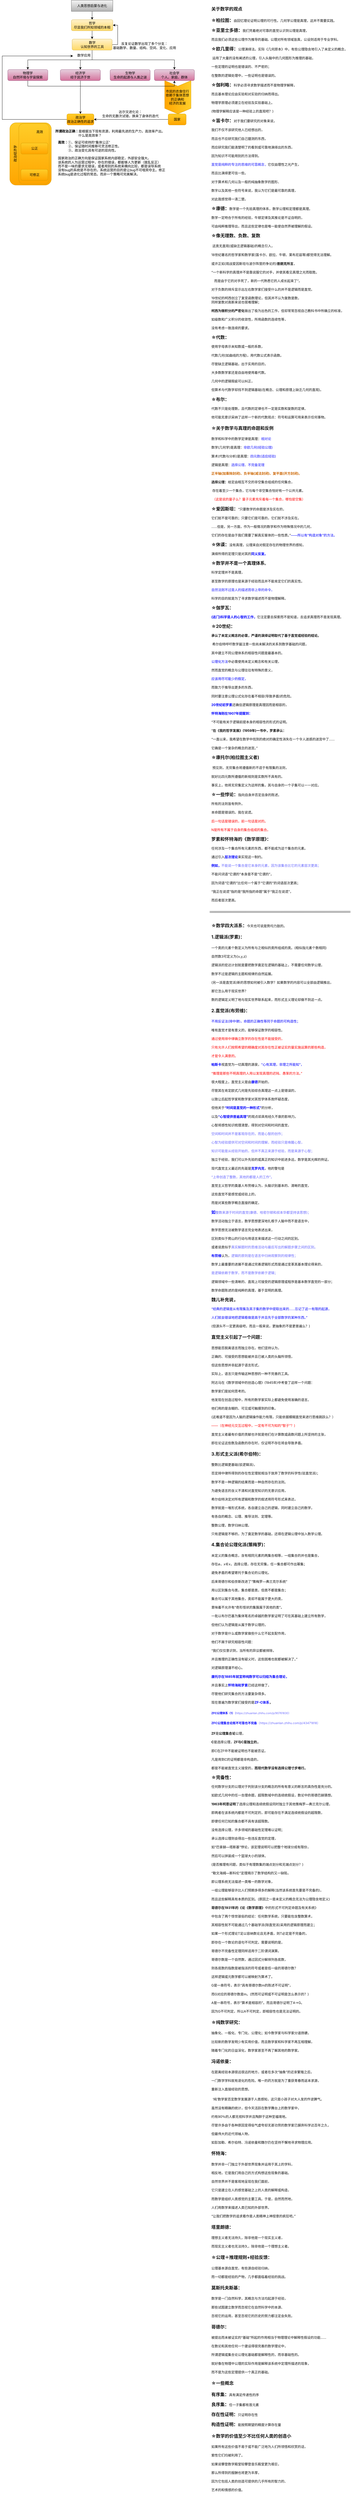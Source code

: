 <mxfile version="21.5.0" type="github">
  <diagram name="第 1 页" id="I5FgWsDHJZ8hdMLuHsBY">
    <mxGraphModel dx="1434" dy="750" grid="1" gridSize="10" guides="1" tooltips="1" connect="1" arrows="1" fold="1" page="1" pageScale="1" pageWidth="827" pageHeight="1169" math="0" shadow="0">
      <root>
        <mxCell id="0" />
        <mxCell id="1" parent="0" />
        <mxCell id="eaX9Ms1q94o2it5L9uL4-3" value="" style="edgeStyle=orthogonalEdgeStyle;rounded=0;orthogonalLoop=1;jettySize=auto;html=1;" parent="1" source="eaX9Ms1q94o2it5L9uL4-1" target="eaX9Ms1q94o2it5L9uL4-2" edge="1">
          <mxGeometry relative="1" as="geometry" />
        </mxCell>
        <mxCell id="eaX9Ms1q94o2it5L9uL4-1" value="哲学&lt;br&gt;尽显我们所知领域的本相" style="rounded=1;whiteSpace=wrap;html=1;fillColor=#fff2cc;gradientColor=#ffd966;strokeColor=#d6b656;" parent="1" vertex="1">
          <mxGeometry x="330" y="100" width="150" height="40" as="geometry" />
        </mxCell>
        <mxCell id="eaX9Ms1q94o2it5L9uL4-8" style="edgeStyle=orthogonalEdgeStyle;rounded=0;orthogonalLoop=1;jettySize=auto;html=1;exitX=1;exitY=0.5;exitDx=0;exitDy=0;entryX=1;entryY=0.5;entryDx=0;entryDy=0;" parent="1" source="eaX9Ms1q94o2it5L9uL4-2" target="eaX9Ms1q94o2it5L9uL4-1" edge="1">
          <mxGeometry relative="1" as="geometry" />
        </mxCell>
        <mxCell id="eaX9Ms1q94o2it5L9uL4-11" style="edgeStyle=orthogonalEdgeStyle;rounded=0;orthogonalLoop=1;jettySize=auto;html=1;exitX=0.5;exitY=1;exitDx=0;exitDy=0;entryX=0.5;entryY=0;entryDx=0;entryDy=0;" parent="1" source="eaX9Ms1q94o2it5L9uL4-2" target="eaX9Ms1q94o2it5L9uL4-5" edge="1">
          <mxGeometry relative="1" as="geometry" />
        </mxCell>
        <mxCell id="eaX9Ms1q94o2it5L9uL4-12" style="edgeStyle=orthogonalEdgeStyle;rounded=0;orthogonalLoop=1;jettySize=auto;html=1;exitX=0.5;exitY=1;exitDx=0;exitDy=0;" parent="1" source="eaX9Ms1q94o2it5L9uL4-2" target="eaX9Ms1q94o2it5L9uL4-16" edge="1">
          <mxGeometry relative="1" as="geometry" />
        </mxCell>
        <mxCell id="eaX9Ms1q94o2it5L9uL4-13" style="edgeStyle=orthogonalEdgeStyle;rounded=0;orthogonalLoop=1;jettySize=auto;html=1;exitX=0.5;exitY=1;exitDx=0;exitDy=0;entryX=0.5;entryY=0;entryDx=0;entryDy=0;" parent="1" source="eaX9Ms1q94o2it5L9uL4-2" target="eaX9Ms1q94o2it5L9uL4-6" edge="1">
          <mxGeometry relative="1" as="geometry" />
        </mxCell>
        <mxCell id="eaX9Ms1q94o2it5L9uL4-2" value="数学&lt;br&gt;认知世界的工具" style="whiteSpace=wrap;html=1;rounded=1;fillColor=#fff2cc;gradientColor=#ffd966;strokeColor=#d6b656;" parent="1" vertex="1">
          <mxGeometry x="332.5" y="170" width="145" height="40" as="geometry" />
        </mxCell>
        <mxCell id="eaX9Ms1q94o2it5L9uL4-7" style="edgeStyle=orthogonalEdgeStyle;rounded=0;orthogonalLoop=1;jettySize=auto;html=1;exitX=0.5;exitY=1;exitDx=0;exitDy=0;entryX=0.5;entryY=0;entryDx=0;entryDy=0;" parent="1" source="eaX9Ms1q94o2it5L9uL4-4" target="eaX9Ms1q94o2it5L9uL4-1" edge="1">
          <mxGeometry relative="1" as="geometry" />
        </mxCell>
        <mxCell id="eaX9Ms1q94o2it5L9uL4-4" value="人类思想启蒙与进化" style="rounded=0;whiteSpace=wrap;html=1;fillColor=#f5f5f5;gradientColor=#b3b3b3;strokeColor=#666666;" parent="1" vertex="1">
          <mxGeometry x="330" y="30" width="150" height="40" as="geometry" />
        </mxCell>
        <mxCell id="eaX9Ms1q94o2it5L9uL4-5" value="物理学&lt;br&gt;自然环境与宇宙探索" style="whiteSpace=wrap;html=1;rounded=1;fillColor=#e6d0de;gradientColor=#d5739d;strokeColor=#996185;" parent="1" vertex="1">
          <mxGeometry x="100" y="280" width="145" height="40" as="geometry" />
        </mxCell>
        <mxCell id="eaX9Ms1q94o2it5L9uL4-25" style="edgeStyle=orthogonalEdgeStyle;rounded=0;orthogonalLoop=1;jettySize=auto;html=1;entryX=0.5;entryY=0;entryDx=0;entryDy=0;exitX=0.5;exitY=1;exitDx=0;exitDy=0;" parent="1" source="eaX9Ms1q94o2it5L9uL4-6" target="eaX9Ms1q94o2it5L9uL4-22" edge="1">
          <mxGeometry relative="1" as="geometry">
            <mxPoint x="430" y="340" as="sourcePoint" />
          </mxGeometry>
        </mxCell>
        <mxCell id="eaX9Ms1q94o2it5L9uL4-6" value="经济学&lt;br&gt;经于民济于世" style="whiteSpace=wrap;html=1;rounded=1;fillColor=#e6d0de;gradientColor=#d5739d;strokeColor=#996185;" parent="1" vertex="1">
          <mxGeometry x="290" y="280" width="145" height="40" as="geometry" />
        </mxCell>
        <mxCell id="eaX9Ms1q94o2it5L9uL4-9" value="反复论证数学出现了多个分支：&lt;br&gt;基础数学、数量、结构、空间、变化、应用" style="text;html=1;align=center;verticalAlign=middle;resizable=0;points=[];autosize=1;strokeColor=none;fillColor=none;" parent="1" vertex="1">
          <mxGeometry x="469" y="174" width="250" height="40" as="geometry" />
        </mxCell>
        <mxCell id="eaX9Ms1q94o2it5L9uL4-10" value="生物学&lt;br&gt;生命的起源与人类之谜" style="whiteSpace=wrap;html=1;rounded=1;fillColor=#e6d0de;gradientColor=#d5739d;strokeColor=#996185;" parent="1" vertex="1">
          <mxGeometry x="470" y="280" width="145" height="40" as="geometry" />
        </mxCell>
        <mxCell id="eaX9Ms1q94o2it5L9uL4-14" value="数学应用" style="text;html=1;align=center;verticalAlign=middle;resizable=0;points=[];autosize=1;strokeColor=none;fillColor=none;" parent="1" vertex="1">
          <mxGeometry x="340" y="214" width="70" height="30" as="geometry" />
        </mxCell>
        <mxCell id="eaX9Ms1q94o2it5L9uL4-16" value="社会学&lt;br&gt;个人、家庭、群体" style="whiteSpace=wrap;html=1;rounded=1;fillColor=#e6d0de;gradientColor=#d5739d;strokeColor=#996185;" parent="1" vertex="1">
          <mxGeometry x="630" y="280" width="145" height="40" as="geometry" />
        </mxCell>
        <mxCell id="eaX9Ms1q94o2it5L9uL4-24" style="edgeStyle=orthogonalEdgeStyle;rounded=0;orthogonalLoop=1;jettySize=auto;html=1;exitX=0;exitY=0.5;exitDx=0;exitDy=0;entryX=1;entryY=0.5;entryDx=0;entryDy=0;" parent="1" source="eaX9Ms1q94o2it5L9uL4-21" target="eaX9Ms1q94o2it5L9uL4-22" edge="1">
          <mxGeometry relative="1" as="geometry" />
        </mxCell>
        <mxCell id="eaX9Ms1q94o2it5L9uL4-21" value="国家" style="whiteSpace=wrap;html=1;rounded=1;fillColor=#ffcd28;gradientColor=#ffa500;strokeColor=#d79b00;" parent="1" vertex="1">
          <mxGeometry x="680" y="440" width="65" height="40" as="geometry" />
        </mxCell>
        <mxCell id="eaX9Ms1q94o2it5L9uL4-30" style="edgeStyle=orthogonalEdgeStyle;rounded=0;orthogonalLoop=1;jettySize=auto;html=1;exitX=0;exitY=0.5;exitDx=0;exitDy=0;entryX=-0.057;entryY=0.567;entryDx=0;entryDy=0;entryPerimeter=0;" parent="1" source="eaX9Ms1q94o2it5L9uL4-22" target="eaX9Ms1q94o2it5L9uL4-14" edge="1">
          <mxGeometry relative="1" as="geometry">
            <mxPoint x="90" y="420" as="targetPoint" />
            <Array as="points">
              <mxPoint x="80" y="460" />
              <mxPoint x="80" y="231" />
            </Array>
          </mxGeometry>
        </mxCell>
        <mxCell id="eaX9Ms1q94o2it5L9uL4-22" value="政治学&lt;br&gt;政治正确性的追求" style="whiteSpace=wrap;html=1;rounded=1;fillColor=#ffcd28;gradientColor=#ffa500;strokeColor=#d79b00;" parent="1" vertex="1">
          <mxGeometry x="314" y="440" width="97.5" height="40" as="geometry" />
        </mxCell>
        <mxCell id="eaX9Ms1q94o2it5L9uL4-27" value="" style="shape=step;perimeter=stepPerimeter;whiteSpace=wrap;html=1;fixedSize=1;rotation=90;fillColor=#ffcd28;gradientColor=#ffa500;strokeColor=#d79b00;" parent="1" vertex="1">
          <mxGeometry x="655" y="332.5" width="120" height="95" as="geometry" />
        </mxCell>
        <mxCell id="eaX9Ms1q94o2it5L9uL4-26" value="市民的衣食住行&lt;br&gt;依赖于集体思想&lt;br&gt;的正确和&lt;br&gt;经济的发展" style="text;html=1;align=center;verticalAlign=middle;resizable=0;points=[];autosize=1;strokeColor=none;fillColor=none;" parent="1" vertex="1">
          <mxGeometry x="657.5" y="345" width="110" height="70" as="geometry" />
        </mxCell>
        <mxCell id="eaX9Ms1q94o2it5L9uL4-15" style="edgeStyle=orthogonalEdgeStyle;rounded=0;orthogonalLoop=1;jettySize=auto;html=1;exitX=0.5;exitY=1;exitDx=0;exitDy=0;entryX=0.5;entryY=1;entryDx=0;entryDy=0;" parent="1" source="eaX9Ms1q94o2it5L9uL4-5" target="eaX9Ms1q94o2it5L9uL4-16" edge="1">
          <mxGeometry relative="1" as="geometry" />
        </mxCell>
        <mxCell id="eaX9Ms1q94o2it5L9uL4-28" value="达尔文进化论：&lt;br&gt;生命的无数次试错，换来了身体的迭代" style="text;html=1;align=center;verticalAlign=middle;resizable=0;points=[];autosize=1;strokeColor=none;fillColor=none;" parent="1" vertex="1">
          <mxGeometry x="427.5" y="420" width="230" height="40" as="geometry" />
        </mxCell>
        <mxCell id="eaX9Ms1q94o2it5L9uL4-31" value="&lt;b&gt;所谓政治正确：&lt;/b&gt;是根据当下现有资源，利用最先进的生产力，高效率产出。&lt;br&gt;&amp;nbsp; &amp;nbsp; &amp;nbsp; &amp;nbsp; &amp;nbsp; &amp;nbsp; &amp;nbsp; &amp;nbsp; &amp;nbsp; &amp;nbsp; &amp;nbsp; &amp;nbsp; &amp;nbsp;什么是高效率？" style="text;html=1;align=left;verticalAlign=middle;resizable=0;points=[];autosize=1;strokeColor=none;fillColor=none;" parent="1" vertex="1">
          <mxGeometry x="270" y="490" width="420" height="40" as="geometry" />
        </mxCell>
        <mxCell id="eaX9Ms1q94o2it5L9uL4-32" value="" style="whiteSpace=wrap;html=1;rounded=1;fillColor=#ffcd28;gradientColor=#ffa500;strokeColor=#d79b00;" parent="1" vertex="1">
          <mxGeometry x="107.5" y="472" width="150" height="225" as="geometry" />
        </mxCell>
        <mxCell id="eaX9Ms1q94o2it5L9uL4-36" value="政治经济学" style="text;html=1;align=center;verticalAlign=middle;resizable=0;points=[];autosize=1;strokeColor=none;fillColor=none;rotation=-90;" parent="1" vertex="1">
          <mxGeometry x="87.5" y="569" width="80" height="30" as="geometry" />
        </mxCell>
        <mxCell id="eaX9Ms1q94o2it5L9uL4-38" value="&lt;div style=&quot;text-align: left;&quot;&gt;&lt;span style=&quot;background-color: initial;&quot;&gt;&lt;b&gt;高效：&lt;/b&gt;①、保证可续持的&lt;/span&gt;&lt;span style=&quot;background-color: initial;&quot;&gt;“集体公正&lt;/span&gt;&lt;span style=&quot;background-color: initial;&quot;&gt;”&lt;/span&gt;&lt;/div&gt;&lt;div style=&quot;text-align: left;&quot;&gt;&lt;span style=&quot;background-color: initial;&quot;&gt;&amp;nbsp; &amp;nbsp; &amp;nbsp; &amp;nbsp; &amp;nbsp; &amp;nbsp;②、保证随时间推移可灵活修正性。&lt;/span&gt;&lt;/div&gt;&lt;div style=&quot;text-align: left;&quot;&gt;&lt;span style=&quot;background-color: initial;&quot;&gt;&amp;nbsp; &amp;nbsp; &amp;nbsp; &amp;nbsp; &amp;nbsp; &amp;nbsp;③、政治变化具有可逆的双向性。&lt;/span&gt;&lt;/div&gt;&lt;div style=&quot;text-align: left;&quot;&gt;&lt;span style=&quot;background-color: initial;&quot;&gt;&lt;br&gt;&lt;/span&gt;&lt;/div&gt;&lt;div style=&quot;text-align: left;&quot;&gt;&lt;span style=&quot;background-color: initial;&quot;&gt;国家政治的正确方向是保证国家系统内部稳定，外部安全强大。&lt;/span&gt;&lt;/div&gt;&lt;div style=&quot;text-align: left;&quot;&gt;&lt;span style=&quot;background-color: initial;&quot;&gt;该系统的人为运营过程中，存在的错误，都能够人为更新（拨乱反正）&lt;/span&gt;&lt;/div&gt;&lt;div style=&quot;text-align: left;&quot;&gt;&lt;span style=&quot;background-color: initial;&quot;&gt;而不是一味的要求无错误，或者用别的系统来横向比较，都是误导系统&lt;/span&gt;&lt;/div&gt;&lt;div style=&quot;text-align: left;&quot;&gt;没有bug的系统是不存在的，系统运营的目的是让bug不可喧宾夺主。修正&lt;/div&gt;&lt;div style=&quot;text-align: left;&quot;&gt;系统bug是进化过程的常态。而非一个策略可完美解决。&lt;/div&gt;" style="text;html=1;align=center;verticalAlign=middle;resizable=0;points=[];autosize=1;strokeColor=none;fillColor=none;" parent="1" vertex="1">
          <mxGeometry x="270" y="530" width="410" height="140" as="geometry" />
        </mxCell>
        <mxCell id="eaX9Ms1q94o2it5L9uL4-40" value="" style="whiteSpace=wrap;html=1;rounded=1;fillColor=#ffcd28;gradientColor=#ffa500;strokeColor=#d79b00;" parent="1" vertex="1">
          <mxGeometry x="140" y="475" width="110" height="218" as="geometry" />
        </mxCell>
        <mxCell id="eaX9Ms1q94o2it5L9uL4-41" value="高效" style="text;html=1;align=center;verticalAlign=middle;resizable=0;points=[];autosize=1;strokeColor=none;fillColor=none;" parent="1" vertex="1">
          <mxGeometry x="190" y="490" width="50" height="30" as="geometry" />
        </mxCell>
        <mxCell id="eaX9Ms1q94o2it5L9uL4-33" value="公正" style="whiteSpace=wrap;html=1;rounded=1;fillColor=#ffcd28;gradientColor=#ffa500;strokeColor=#d79b00;" parent="1" vertex="1">
          <mxGeometry x="147.5" y="545" width="97.5" height="40" as="geometry" />
        </mxCell>
        <mxCell id="eaX9Ms1q94o2it5L9uL4-35" value="可修正" style="whiteSpace=wrap;html=1;rounded=1;fillColor=#ffcd28;gradientColor=#ffa500;strokeColor=#d79b00;" parent="1" vertex="1">
          <mxGeometry x="147.5" y="640" width="97.5" height="40" as="geometry" />
        </mxCell>
        <mxCell id="bilKfY__KzNlAE83Sl6Y-1" value="&lt;p style=&quot;margin: 0px 0px 1.4em; color: rgb(18, 18, 18); font-family: -apple-system, BlinkMacSystemFont, &amp;quot;Helvetica Neue&amp;quot;, &amp;quot;PingFang SC&amp;quot;, &amp;quot;Microsoft YaHei&amp;quot;, &amp;quot;Source Han Sans SC&amp;quot;, &amp;quot;Noto Sans CJK SC&amp;quot;, &amp;quot;WenQuanYi Micro Hei&amp;quot;, sans-serif; font-size: medium; text-align: start; background-color: rgb(255, 255, 255);&quot; data-pid=&quot;-0l4N5YY&quot; data-first-child=&quot;&quot;&gt;&lt;b&gt;关于数学的观点&lt;/b&gt;&lt;/p&gt;&lt;p style=&quot;margin: 1.4em 0px; color: rgb(18, 18, 18); font-family: -apple-system, BlinkMacSystemFont, &amp;quot;Helvetica Neue&amp;quot;, &amp;quot;PingFang SC&amp;quot;, &amp;quot;Microsoft YaHei&amp;quot;, &amp;quot;Source Han Sans SC&amp;quot;, &amp;quot;Noto Sans CJK SC&amp;quot;, &amp;quot;WenQuanYi Micro Hei&amp;quot;, sans-serif; text-align: start; background-color: rgb(255, 255, 255);&quot; data-pid=&quot;8iKzsMPk&quot;&gt;&lt;b style=&quot;font-size: medium;&quot;&gt;☆柏拉图：&lt;/b&gt;&lt;font style=&quot;font-size: 12px;&quot;&gt;由回忆理论证明公理的可行性。几何学公理是真理，&lt;/font&gt;这并不需要实践。&lt;/p&gt;&lt;p style=&quot;margin: 1.4em 0px; color: rgb(18, 18, 18); font-family: -apple-system, BlinkMacSystemFont, &amp;quot;Helvetica Neue&amp;quot;, &amp;quot;PingFang SC&amp;quot;, &amp;quot;Microsoft YaHei&amp;quot;, &amp;quot;Source Han Sans SC&amp;quot;, &amp;quot;Noto Sans CJK SC&amp;quot;, &amp;quot;WenQuanYi Micro Hei&amp;quot;, sans-serif; text-align: start; background-color: rgb(255, 255, 255);&quot; data-pid=&quot;ZA_BU6yN&quot;&gt;&lt;b style=&quot;font-size: medium;&quot;&gt;☆亚里士多德：&lt;/b&gt;我们凭着绝对可靠的直觉认识到公理是真理，&lt;/p&gt;&lt;p style=&quot;margin: 1.4em 0px; color: rgb(18, 18, 18); font-family: -apple-system, BlinkMacSystemFont, &amp;quot;Helvetica Neue&amp;quot;, &amp;quot;PingFang SC&amp;quot;, &amp;quot;Microsoft YaHei&amp;quot;, &amp;quot;Source Han Sans SC&amp;quot;, &amp;quot;Noto Sans CJK SC&amp;quot;, &amp;quot;WenQuanYi Micro Hei&amp;quot;, sans-serif; text-align: start; background-color: rgb(255, 255, 255);&quot; data-pid=&quot;ZA_BU6yN&quot;&gt;而且我们必须这些公理作为推导的基础&lt;font style=&quot;font-size: 10px;&quot;&gt;。&lt;/font&gt;公理对所有领域皆真，公设则适用于专业学科。&lt;/p&gt;&lt;p style=&quot;margin: 1.4em 0px; color: rgb(18, 18, 18); font-family: -apple-system, BlinkMacSystemFont, &amp;quot;Helvetica Neue&amp;quot;, &amp;quot;PingFang SC&amp;quot;, &amp;quot;Microsoft YaHei&amp;quot;, &amp;quot;Source Han Sans SC&amp;quot;, &amp;quot;Noto Sans CJK SC&amp;quot;, &amp;quot;WenQuanYi Micro Hei&amp;quot;, sans-serif; text-align: start; background-color: rgb(255, 255, 255);&quot; data-pid=&quot;lfIeqyME&quot;&gt;&lt;b style=&quot;font-size: medium;&quot;&gt;☆欧几里得：&lt;/b&gt;&lt;font style=&quot;font-size: 12px;&quot;&gt;公理演绎法。实际《几何原本》中，&lt;/font&gt;有些公理隐含地引入了未定义的概念，&lt;/p&gt;&lt;p style=&quot;margin: 1.4em 0px; color: rgb(18, 18, 18); font-family: -apple-system, BlinkMacSystemFont, &amp;quot;Helvetica Neue&amp;quot;, &amp;quot;PingFang SC&amp;quot;, &amp;quot;Microsoft YaHei&amp;quot;, &amp;quot;Source Han Sans SC&amp;quot;, &amp;quot;Noto Sans CJK SC&amp;quot;, &amp;quot;WenQuanYi Micro Hei&amp;quot;, sans-serif; text-align: start; background-color: rgb(255, 255, 255);&quot; data-pid=&quot;lfIeqyME&quot;&gt;&lt;font style=&quot;font-size: 12px;&quot;&gt;&amp;nbsp;运用了大量的没有阐述的公理，&lt;/font&gt;引入头脑中的几何图形为推理的基础，&lt;/p&gt;&lt;p style=&quot;margin: 1.4em 0px; color: rgb(18, 18, 18); font-family: -apple-system, BlinkMacSystemFont, &amp;quot;Helvetica Neue&amp;quot;, &amp;quot;PingFang SC&amp;quot;, &amp;quot;Microsoft YaHei&amp;quot;, &amp;quot;Source Han Sans SC&amp;quot;, &amp;quot;Noto Sans CJK SC&amp;quot;, &amp;quot;WenQuanYi Micro Hei&amp;quot;, sans-serif; text-align: start; background-color: rgb(255, 255, 255);&quot; data-pid=&quot;lfIeqyME&quot;&gt;&lt;font style=&quot;font-size: 12px;&quot;&gt;一些定理的证明也是错误的、不严密的；&lt;/font&gt;&lt;/p&gt;&lt;p style=&quot;margin: 1.4em 0px; color: rgb(18, 18, 18); font-family: -apple-system, BlinkMacSystemFont, &amp;quot;Helvetica Neue&amp;quot;, &amp;quot;PingFang SC&amp;quot;, &amp;quot;Microsoft YaHei&amp;quot;, &amp;quot;Source Han Sans SC&amp;quot;, &amp;quot;Noto Sans CJK SC&amp;quot;, &amp;quot;WenQuanYi Micro Hei&amp;quot;, sans-serif; text-align: start; background-color: rgb(255, 255, 255);&quot; data-pid=&quot;lfIeqyME&quot;&gt;&lt;font style=&quot;font-size: 12px;&quot;&gt;在整数的逻辑处理中，一些证明也是错误的。&lt;/font&gt;&lt;/p&gt;&lt;p style=&quot;margin: 1.4em 0px; color: rgb(18, 18, 18); font-family: -apple-system, BlinkMacSystemFont, &amp;quot;Helvetica Neue&amp;quot;, &amp;quot;PingFang SC&amp;quot;, &amp;quot;Microsoft YaHei&amp;quot;, &amp;quot;Source Han Sans SC&amp;quot;, &amp;quot;Noto Sans CJK SC&amp;quot;, &amp;quot;WenQuanYi Micro Hei&amp;quot;, sans-serif; text-align: start; background-color: rgb(255, 255, 255);&quot; data-pid=&quot;R1uGb3oj&quot;&gt;&lt;b style=&quot;font-size: medium;&quot;&gt;☆伽利略：&lt;/b&gt;&lt;font style=&quot;font-size: 12px;&quot;&gt;科学必须寻求数学描述而不是物理学解释，&lt;/font&gt;&lt;/p&gt;&lt;p style=&quot;margin: 1.4em 0px; color: rgb(18, 18, 18); font-family: -apple-system, BlinkMacSystemFont, &amp;quot;Helvetica Neue&amp;quot;, &amp;quot;PingFang SC&amp;quot;, &amp;quot;Microsoft YaHei&amp;quot;, &amp;quot;Source Han Sans SC&amp;quot;, &amp;quot;Noto Sans CJK SC&amp;quot;, &amp;quot;WenQuanYi Micro Hei&amp;quot;, sans-serif; text-align: start; background-color: rgb(255, 255, 255);&quot; data-pid=&quot;R1uGb3oj&quot;&gt;&lt;font style=&quot;font-size: 12px;&quot;&gt;而且基本理论应由实验和对实验的归纳而得出。&lt;/font&gt;&lt;/p&gt;&lt;p style=&quot;margin: 1.4em 0px; color: rgb(18, 18, 18); font-family: -apple-system, BlinkMacSystemFont, &amp;quot;Helvetica Neue&amp;quot;, &amp;quot;PingFang SC&amp;quot;, &amp;quot;Microsoft YaHei&amp;quot;, &amp;quot;Source Han Sans SC&amp;quot;, &amp;quot;Noto Sans CJK SC&amp;quot;, &amp;quot;WenQuanYi Micro Hei&amp;quot;, sans-serif; text-align: start; background-color: rgb(255, 255, 255);&quot; data-pid=&quot;R1uGb3oj&quot;&gt;&lt;font style=&quot;font-size: 12px;&quot;&gt;物理学原理必须建立在经验及实验基础上。&lt;/font&gt;&lt;/p&gt;&lt;p style=&quot;margin: 1.4em 0px; color: rgb(18, 18, 18); font-family: -apple-system, BlinkMacSystemFont, &amp;quot;Helvetica Neue&amp;quot;, &amp;quot;PingFang SC&amp;quot;, &amp;quot;Microsoft YaHei&amp;quot;, &amp;quot;Source Han Sans SC&amp;quot;, &amp;quot;Noto Sans CJK SC&amp;quot;, &amp;quot;WenQuanYi Micro Hei&amp;quot;, sans-serif; text-align: start; background-color: rgb(255, 255, 255);&quot; data-pid=&quot;R1uGb3oj&quot;&gt;&lt;font style=&quot;font-size: 12px;&quot;&gt;(物理学解释应该是一种经验上的直观吧？)&lt;/font&gt;&lt;/p&gt;&lt;p style=&quot;margin: 1.4em 0px; color: rgb(18, 18, 18); font-family: -apple-system, BlinkMacSystemFont, &amp;quot;Helvetica Neue&amp;quot;, &amp;quot;PingFang SC&amp;quot;, &amp;quot;Microsoft YaHei&amp;quot;, &amp;quot;Source Han Sans SC&amp;quot;, &amp;quot;Noto Sans CJK SC&amp;quot;, &amp;quot;WenQuanYi Micro Hei&amp;quot;, sans-serif; text-align: start; background-color: rgb(255, 255, 255);&quot; data-pid=&quot;VMRv8nQa&quot;&gt;&lt;b style=&quot;font-size: medium;&quot;&gt;☆笛卡尔：&lt;/b&gt;&lt;font style=&quot;font-size: 12px;&quot;&gt;对于我们要研究的对象来说，&lt;/font&gt;&lt;/p&gt;&lt;p style=&quot;margin: 1.4em 0px; color: rgb(18, 18, 18); font-family: -apple-system, BlinkMacSystemFont, &amp;quot;Helvetica Neue&amp;quot;, &amp;quot;PingFang SC&amp;quot;, &amp;quot;Microsoft YaHei&amp;quot;, &amp;quot;Source Han Sans SC&amp;quot;, &amp;quot;Noto Sans CJK SC&amp;quot;, &amp;quot;WenQuanYi Micro Hei&amp;quot;, sans-serif; text-align: start; background-color: rgb(255, 255, 255);&quot; data-pid=&quot;VMRv8nQa&quot;&gt;&lt;font style=&quot;font-size: 12px;&quot;&gt;我们不仅不该研究他人已经想出的，&lt;/font&gt;&lt;/p&gt;&lt;p style=&quot;margin: 1.4em 0px; color: rgb(18, 18, 18); font-family: -apple-system, BlinkMacSystemFont, &amp;quot;Helvetica Neue&amp;quot;, &amp;quot;PingFang SC&amp;quot;, &amp;quot;Microsoft YaHei&amp;quot;, &amp;quot;Source Han Sans SC&amp;quot;, &amp;quot;Noto Sans CJK SC&amp;quot;, &amp;quot;WenQuanYi Micro Hei&amp;quot;, sans-serif; text-align: start; background-color: rgb(255, 255, 255);&quot; data-pid=&quot;VMRv8nQa&quot;&gt;&lt;font style=&quot;font-size: 12px;&quot;&gt;&lt;font style=&quot;&quot;&gt;而且也不应研究我们自己臆测的东西&lt;/font&gt;&lt;font style=&quot;&quot;&gt;，&lt;/font&gt;&lt;/font&gt;&lt;/p&gt;&lt;p style=&quot;margin: 1.4em 0px; color: rgb(18, 18, 18); font-family: -apple-system, BlinkMacSystemFont, &amp;quot;Helvetica Neue&amp;quot;, &amp;quot;PingFang SC&amp;quot;, &amp;quot;Microsoft YaHei&amp;quot;, &amp;quot;Source Han Sans SC&amp;quot;, &amp;quot;Noto Sans CJK SC&amp;quot;, &amp;quot;WenQuanYi Micro Hei&amp;quot;, sans-serif; text-align: start; background-color: rgb(255, 255, 255);&quot; data-pid=&quot;VMRv8nQa&quot;&gt;&lt;font style=&quot;font-size: 12px;&quot;&gt;而应研究我们能清楚明了的看到或可靠地演绎出的东西，&lt;/font&gt;&lt;/p&gt;&lt;p style=&quot;margin: 1.4em 0px; color: rgb(18, 18, 18); font-family: -apple-system, BlinkMacSystemFont, &amp;quot;Helvetica Neue&amp;quot;, &amp;quot;PingFang SC&amp;quot;, &amp;quot;Microsoft YaHei&amp;quot;, &amp;quot;Source Han Sans SC&amp;quot;, &amp;quot;Noto Sans CJK SC&amp;quot;, &amp;quot;WenQuanYi Micro Hei&amp;quot;, sans-serif; text-align: start; background-color: rgb(255, 255, 255);&quot; data-pid=&quot;VMRv8nQa&quot;&gt;&lt;font style=&quot;font-size: 12px;&quot;&gt;因为知识不可能用别的方法得到。&lt;/font&gt;&lt;/p&gt;&lt;p style=&quot;margin: 1.4em 0px; font-family: -apple-system, BlinkMacSystemFont, &amp;quot;Helvetica Neue&amp;quot;, &amp;quot;PingFang SC&amp;quot;, &amp;quot;Microsoft YaHei&amp;quot;, &amp;quot;Source Han Sans SC&amp;quot;, &amp;quot;Noto Sans CJK SC&amp;quot;, &amp;quot;WenQuanYi Micro Hei&amp;quot;, sans-serif; text-align: start; background-color: rgb(255, 255, 255);&quot; data-pid=&quot;VMRv8nQa&quot;&gt;&lt;font style=&quot;font-size: 12px;&quot;&gt;&lt;b style=&quot;&quot;&gt;&lt;font color=&quot;#6666ff&quot;&gt;直觉是纯粹的专注的思维的可靠概念，&lt;/font&gt;&lt;/b&gt;&lt;font color=&quot;#121212&quot;&gt;它仅由理性之光产生，&lt;/font&gt;&lt;/font&gt;&lt;/p&gt;&lt;p style=&quot;margin: 1.4em 0px; font-family: -apple-system, BlinkMacSystemFont, &amp;quot;Helvetica Neue&amp;quot;, &amp;quot;PingFang SC&amp;quot;, &amp;quot;Microsoft YaHei&amp;quot;, &amp;quot;Source Han Sans SC&amp;quot;, &amp;quot;Noto Sans CJK SC&amp;quot;, &amp;quot;WenQuanYi Micro Hei&amp;quot;, sans-serif; text-align: start; background-color: rgb(255, 255, 255);&quot; data-pid=&quot;VMRv8nQa&quot;&gt;&lt;font style=&quot;font-size: 12px;&quot;&gt;&lt;font color=&quot;#121212&quot;&gt;而且比演绎更可信一些。&lt;/font&gt;&lt;/font&gt;&lt;/p&gt;&lt;p style=&quot;margin: 1.4em 0px; color: rgb(18, 18, 18); font-family: -apple-system, BlinkMacSystemFont, &amp;quot;Helvetica Neue&amp;quot;, &amp;quot;PingFang SC&amp;quot;, &amp;quot;Microsoft YaHei&amp;quot;, &amp;quot;Source Han Sans SC&amp;quot;, &amp;quot;Noto Sans CJK SC&amp;quot;, &amp;quot;WenQuanYi Micro Hei&amp;quot;, sans-serif; text-align: start; background-color: rgb(255, 255, 255);&quot; data-pid=&quot;VMRv8nQa&quot;&gt;&lt;font style=&quot;font-size: 12px;&quot;&gt;对于算术和几何以及一般的纯抽象数学的图形、&lt;/font&gt;&lt;/p&gt;&lt;p style=&quot;margin: 1.4em 0px; color: rgb(18, 18, 18); font-family: -apple-system, BlinkMacSystemFont, &amp;quot;Helvetica Neue&amp;quot;, &amp;quot;PingFang SC&amp;quot;, &amp;quot;Microsoft YaHei&amp;quot;, &amp;quot;Source Han Sans SC&amp;quot;, &amp;quot;Noto Sans CJK SC&amp;quot;, &amp;quot;WenQuanYi Micro Hei&amp;quot;, sans-serif; text-align: start; background-color: rgb(255, 255, 255);&quot; data-pid=&quot;VMRv8nQa&quot;&gt;&lt;font style=&quot;font-size: 12px;&quot;&gt;数字以及其他一些符号来说，我认为它们是最可靠的真理，&lt;/font&gt;&lt;/p&gt;&lt;p style=&quot;margin: 1.4em 0px; color: rgb(18, 18, 18); font-family: -apple-system, BlinkMacSystemFont, &amp;quot;Helvetica Neue&amp;quot;, &amp;quot;PingFang SC&amp;quot;, &amp;quot;Microsoft YaHei&amp;quot;, &amp;quot;Source Han Sans SC&amp;quot;, &amp;quot;Noto Sans CJK SC&amp;quot;, &amp;quot;WenQuanYi Micro Hei&amp;quot;, sans-serif; text-align: start; background-color: rgb(255, 255, 255);&quot; data-pid=&quot;VMRv8nQa&quot;&gt;&lt;font style=&quot;font-size: 12px;&quot;&gt;对此我感觉得一清二楚。&lt;/font&gt;&lt;/p&gt;&lt;p style=&quot;margin: 1.4em 0px; color: rgb(18, 18, 18); font-family: -apple-system, BlinkMacSystemFont, &amp;quot;Helvetica Neue&amp;quot;, &amp;quot;PingFang SC&amp;quot;, &amp;quot;Microsoft YaHei&amp;quot;, &amp;quot;Source Han Sans SC&amp;quot;, &amp;quot;Noto Sans CJK SC&amp;quot;, &amp;quot;WenQuanYi Micro Hei&amp;quot;, sans-serif; text-align: start; background-color: rgb(255, 255, 255);&quot; data-pid=&quot;I5NqIC6I&quot;&gt;&lt;font style=&quot;&quot;&gt;&lt;b style=&quot;&quot;&gt;&lt;font style=&quot;font-size: 16px;&quot;&gt;☆康德：&lt;/font&gt;&lt;/b&gt;数学是一个先验真理的体系，数学公理和定理都是真理。&lt;/font&gt;&lt;/p&gt;&lt;p style=&quot;margin: 1.4em 0px; color: rgb(18, 18, 18); font-family: -apple-system, BlinkMacSystemFont, &amp;quot;Helvetica Neue&amp;quot;, &amp;quot;PingFang SC&amp;quot;, &amp;quot;Microsoft YaHei&amp;quot;, &amp;quot;Source Han Sans SC&amp;quot;, &amp;quot;Noto Sans CJK SC&amp;quot;, &amp;quot;WenQuanYi Micro Hei&amp;quot;, sans-serif; text-align: start; background-color: rgb(255, 255, 255);&quot; data-pid=&quot;I5NqIC6I&quot;&gt;&lt;font style=&quot;&quot;&gt;数学一定吻合于所有的经验，牛顿定律及其推论是不证自明的，&lt;/font&gt;&lt;/p&gt;&lt;p style=&quot;margin: 1.4em 0px; color: rgb(18, 18, 18); font-family: -apple-system, BlinkMacSystemFont, &amp;quot;Helvetica Neue&amp;quot;, &amp;quot;PingFang SC&amp;quot;, &amp;quot;Microsoft YaHei&amp;quot;, &amp;quot;Source Han Sans SC&amp;quot;, &amp;quot;Noto Sans CJK SC&amp;quot;, &amp;quot;WenQuanYi Micro Hei&amp;quot;, sans-serif; text-align: start; background-color: rgb(255, 255, 255);&quot; data-pid=&quot;I5NqIC6I&quot;&gt;&lt;font style=&quot;&quot;&gt;可由纯粹推理导出，而且这些定律也是唯一能使自然界被理解的假设。&lt;/font&gt;&lt;/p&gt;&lt;p style=&quot;margin: 1.4em 0px; color: rgb(18, 18, 18); font-family: -apple-system, BlinkMacSystemFont, &amp;quot;Helvetica Neue&amp;quot;, &amp;quot;PingFang SC&amp;quot;, &amp;quot;Microsoft YaHei&amp;quot;, &amp;quot;Source Han Sans SC&amp;quot;, &amp;quot;Noto Sans CJK SC&amp;quot;, &amp;quot;WenQuanYi Micro Hei&amp;quot;, sans-serif; text-align: start; background-color: rgb(255, 255, 255);&quot; data-pid=&quot;ahBSesZd&quot;&gt;&lt;font style=&quot;font-size: 16px;&quot;&gt;&lt;b&gt;☆像无理数、负数、复数&lt;/b&gt;&lt;/font&gt;&lt;/p&gt;&lt;p style=&quot;margin: 1.4em 0px; color: rgb(18, 18, 18); font-family: -apple-system, BlinkMacSystemFont, &amp;quot;Helvetica Neue&amp;quot;, &amp;quot;PingFang SC&amp;quot;, &amp;quot;Microsoft YaHei&amp;quot;, &amp;quot;Source Han Sans SC&amp;quot;, &amp;quot;Noto Sans CJK SC&amp;quot;, &amp;quot;WenQuanYi Micro Hei&amp;quot;, sans-serif; text-align: start; background-color: rgb(255, 255, 255);&quot; data-pid=&quot;ahBSesZd&quot;&gt;&lt;font style=&quot;font-size: 16px;&quot;&gt;&lt;b&gt;&amp;nbsp;&lt;/b&gt;&lt;/font&gt;这类无直观(或缺乏逻辑基础)的概念引入，&lt;/p&gt;&lt;p style=&quot;margin: 1.4em 0px; color: rgb(18, 18, 18); font-family: -apple-system, BlinkMacSystemFont, &amp;quot;Helvetica Neue&amp;quot;, &amp;quot;PingFang SC&amp;quot;, &amp;quot;Microsoft YaHei&amp;quot;, &amp;quot;Source Han Sans SC&amp;quot;, &amp;quot;Noto Sans CJK SC&amp;quot;, &amp;quot;WenQuanYi Micro Hei&amp;quot;, sans-serif; text-align: start; background-color: rgb(255, 255, 255);&quot; data-pid=&quot;ahBSesZd&quot;&gt;18世纪著名的哲学家和数学家(笛卡尔、欧拉、牛顿、莱布尼兹等)都觉得无法理解。&lt;/p&gt;&lt;p style=&quot;margin: 1.4em 0px; color: rgb(18, 18, 18); font-family: -apple-system, BlinkMacSystemFont, &amp;quot;Helvetica Neue&amp;quot;, &amp;quot;PingFang SC&amp;quot;, &amp;quot;Microsoft YaHei&amp;quot;, &amp;quot;Source Han Sans SC&amp;quot;, &amp;quot;Noto Sans CJK SC&amp;quot;, &amp;quot;WenQuanYi Micro Hei&amp;quot;, sans-serif; text-align: start; background-color: rgb(255, 255, 255);&quot; data-pid=&quot;ahBSesZd&quot;&gt;&lt;font style=&quot;font-size: 12px;&quot;&gt;或许正如(观战爱因斯坦与波尔阵营的争论的)&lt;b&gt;普朗克所言&lt;/b&gt;，&lt;/font&gt;&lt;/p&gt;&lt;p style=&quot;margin: 1.4em 0px; color: rgb(18, 18, 18); font-family: -apple-system, BlinkMacSystemFont, &amp;quot;Helvetica Neue&amp;quot;, &amp;quot;PingFang SC&amp;quot;, &amp;quot;Microsoft YaHei&amp;quot;, &amp;quot;Source Han Sans SC&amp;quot;, &amp;quot;Noto Sans CJK SC&amp;quot;, &amp;quot;WenQuanYi Micro Hei&amp;quot;, sans-serif; text-align: start; background-color: rgb(255, 255, 255);&quot; data-pid=&quot;ahBSesZd&quot;&gt;&lt;font style=&quot;font-size: 12px;&quot;&gt;“一个新科学的真理并不是靠说服它的对手，并使其看见真理之光而取胜。&lt;/font&gt;&lt;/p&gt;&lt;p style=&quot;margin: 1.4em 0px; color: rgb(18, 18, 18); font-family: -apple-system, BlinkMacSystemFont, &amp;quot;Helvetica Neue&amp;quot;, &amp;quot;PingFang SC&amp;quot;, &amp;quot;Microsoft YaHei&amp;quot;, &amp;quot;Source Han Sans SC&amp;quot;, &amp;quot;Noto Sans CJK SC&amp;quot;, &amp;quot;WenQuanYi Micro Hei&amp;quot;, sans-serif; text-align: start; background-color: rgb(255, 255, 255);&quot; data-pid=&quot;ahBSesZd&quot;&gt;&lt;font style=&quot;font-size: 12px;&quot;&gt;&amp;nbsp; &amp;nbsp;而是由于它的对手死了，新的一代熟悉它的人成长起来了”。&lt;/font&gt;&lt;/p&gt;&lt;p style=&quot;margin: 1.4em 0px; color: rgb(18, 18, 18); font-family: -apple-system, BlinkMacSystemFont, &amp;quot;Helvetica Neue&amp;quot;, &amp;quot;PingFang SC&amp;quot;, &amp;quot;Microsoft YaHei&amp;quot;, &amp;quot;Source Han Sans SC&amp;quot;, &amp;quot;Noto Sans CJK SC&amp;quot;, &amp;quot;WenQuanYi Micro Hei&amp;quot;, sans-serif; text-align: start; background-color: rgb(255, 255, 255);&quot; data-pid=&quot;ahBSesZd&quot;&gt;&lt;font style=&quot;font-size: 12px;&quot;&gt;对于负数的排斥显示出左右数学家们接受什么的并不是逻辑而是直觉。&lt;/font&gt;&lt;/p&gt;&lt;p style=&quot;margin: 1.4em 0px; color: rgb(18, 18, 18); font-family: -apple-system, BlinkMacSystemFont, &amp;quot;Helvetica Neue&amp;quot;, &amp;quot;PingFang SC&amp;quot;, &amp;quot;Microsoft YaHei&amp;quot;, &amp;quot;Source Han Sans SC&amp;quot;, &amp;quot;Noto Sans CJK SC&amp;quot;, &amp;quot;WenQuanYi Micro Hei&amp;quot;, sans-serif; text-align: start; background-color: rgb(255, 255, 255);&quot; data-pid=&quot;ahBSesZd&quot;&gt;&lt;font style=&quot;font-size: 12px;&quot;&gt;19世纪的柯西创立了复变函数理论，但其并不认为复数是数，&lt;br&gt;同样复数对高斯来说也很难理解；&lt;br&gt;&lt;/font&gt;&lt;/p&gt;&lt;p style=&quot;margin: 1.4em 0px; color: rgb(18, 18, 18); font-family: -apple-system, BlinkMacSystemFont, &amp;quot;Helvetica Neue&amp;quot;, &amp;quot;PingFang SC&amp;quot;, &amp;quot;Microsoft YaHei&amp;quot;, &amp;quot;Source Han Sans SC&amp;quot;, &amp;quot;Noto Sans CJK SC&amp;quot;, &amp;quot;WenQuanYi Micro Hei&amp;quot;, sans-serif; text-align: start; background-color: rgb(255, 255, 255);&quot; data-pid=&quot;ahBSesZd&quot;&gt;&lt;b&gt;柯西为微积分的严密化&lt;/b&gt;做出了极为出色的工作，但却常常忽视自己教科书中所确立的标准，&lt;/p&gt;&lt;p style=&quot;margin: 1.4em 0px; color: rgb(18, 18, 18); font-family: -apple-system, BlinkMacSystemFont, &amp;quot;Helvetica Neue&amp;quot;, &amp;quot;PingFang SC&amp;quot;, &amp;quot;Microsoft YaHei&amp;quot;, &amp;quot;Source Han Sans SC&amp;quot;, &amp;quot;Noto Sans CJK SC&amp;quot;, &amp;quot;WenQuanYi Micro Hei&amp;quot;, sans-serif; text-align: start; background-color: rgb(255, 255, 255);&quot; data-pid=&quot;ahBSesZd&quot;&gt;&lt;font style=&quot;font-size: 12px;&quot;&gt;如级数和广义积分的收敛性，&lt;/font&gt;所用函数的连续性等，&lt;/p&gt;&lt;p style=&quot;margin: 1.4em 0px; color: rgb(18, 18, 18); font-family: -apple-system, BlinkMacSystemFont, &amp;quot;Helvetica Neue&amp;quot;, &amp;quot;PingFang SC&amp;quot;, &amp;quot;Microsoft YaHei&amp;quot;, &amp;quot;Source Han Sans SC&amp;quot;, &amp;quot;Noto Sans CJK SC&amp;quot;, &amp;quot;WenQuanYi Micro Hei&amp;quot;, sans-serif; text-align: start; background-color: rgb(255, 255, 255);&quot; data-pid=&quot;ahBSesZd&quot;&gt;没有考虑一致连续的要求。&lt;/p&gt;&lt;p style=&quot;margin: 1.4em 0px; color: rgb(18, 18, 18); font-family: -apple-system, BlinkMacSystemFont, &amp;quot;Helvetica Neue&amp;quot;, &amp;quot;PingFang SC&amp;quot;, &amp;quot;Microsoft YaHei&amp;quot;, &amp;quot;Source Han Sans SC&amp;quot;, &amp;quot;Noto Sans CJK SC&amp;quot;, &amp;quot;WenQuanYi Micro Hei&amp;quot;, sans-serif; text-align: start; background-color: rgb(255, 255, 255);&quot; data-pid=&quot;XUXQpTZu&quot;&gt;&lt;b style=&quot;font-size: medium;&quot;&gt;☆代数：&lt;/b&gt;&lt;/p&gt;&lt;p style=&quot;margin: 1.4em 0px; color: rgb(18, 18, 18); font-family: -apple-system, BlinkMacSystemFont, &amp;quot;Helvetica Neue&amp;quot;, &amp;quot;PingFang SC&amp;quot;, &amp;quot;Microsoft YaHei&amp;quot;, &amp;quot;Source Han Sans SC&amp;quot;, &amp;quot;Noto Sans CJK SC&amp;quot;, &amp;quot;WenQuanYi Micro Hei&amp;quot;, sans-serif; text-align: start; background-color: rgb(255, 255, 255);&quot; data-pid=&quot;XUXQpTZu&quot;&gt;&lt;font style=&quot;font-size: 12px;&quot;&gt;使用字母表示未知数或一般的系数，&lt;/font&gt;&lt;/p&gt;&lt;p style=&quot;margin: 1.4em 0px; color: rgb(18, 18, 18); font-family: -apple-system, BlinkMacSystemFont, &amp;quot;Helvetica Neue&amp;quot;, &amp;quot;PingFang SC&amp;quot;, &amp;quot;Microsoft YaHei&amp;quot;, &amp;quot;Source Han Sans SC&amp;quot;, &amp;quot;Noto Sans CJK SC&amp;quot;, &amp;quot;WenQuanYi Micro Hei&amp;quot;, sans-serif; text-align: start; background-color: rgb(255, 255, 255);&quot; data-pid=&quot;XUXQpTZu&quot;&gt;&lt;font style=&quot;font-size: 12px;&quot;&gt;代数几何(如曲线的方程)，用代数公式表示函数。&lt;/font&gt;&lt;/p&gt;&lt;p style=&quot;margin: 1.4em 0px; color: rgb(18, 18, 18); font-family: -apple-system, BlinkMacSystemFont, &amp;quot;Helvetica Neue&amp;quot;, &amp;quot;PingFang SC&amp;quot;, &amp;quot;Microsoft YaHei&amp;quot;, &amp;quot;Source Han Sans SC&amp;quot;, &amp;quot;Noto Sans CJK SC&amp;quot;, &amp;quot;WenQuanYi Micro Hei&amp;quot;, sans-serif; text-align: start; background-color: rgb(255, 255, 255);&quot; data-pid=&quot;XUXQpTZu&quot;&gt;&lt;font style=&quot;font-size: 12px;&quot;&gt;尽管缺乏逻辑基础，&lt;/font&gt;出于实用的目的，&lt;/p&gt;&lt;p style=&quot;margin: 1.4em 0px; color: rgb(18, 18, 18); font-family: -apple-system, BlinkMacSystemFont, &amp;quot;Helvetica Neue&amp;quot;, &amp;quot;PingFang SC&amp;quot;, &amp;quot;Microsoft YaHei&amp;quot;, &amp;quot;Source Han Sans SC&amp;quot;, &amp;quot;Noto Sans CJK SC&amp;quot;, &amp;quot;WenQuanYi Micro Hei&amp;quot;, sans-serif; text-align: start; background-color: rgb(255, 255, 255);&quot; data-pid=&quot;XUXQpTZu&quot;&gt;大多数数学家还是自由地使用着代数。&lt;/p&gt;&lt;p style=&quot;margin: 1.4em 0px; color: rgb(18, 18, 18); font-family: -apple-system, BlinkMacSystemFont, &amp;quot;Helvetica Neue&amp;quot;, &amp;quot;PingFang SC&amp;quot;, &amp;quot;Microsoft YaHei&amp;quot;, &amp;quot;Source Han Sans SC&amp;quot;, &amp;quot;Noto Sans CJK SC&amp;quot;, &amp;quot;WenQuanYi Micro Hei&amp;quot;, sans-serif; text-align: start; background-color: rgb(255, 255, 255);&quot; data-pid=&quot;XUXQpTZu&quot;&gt;&lt;font style=&quot;font-size: 12px;&quot;&gt;几何中的逻辑瑕疵可以纠正，&lt;/font&gt;&lt;/p&gt;&lt;p style=&quot;margin: 1.4em 0px; color: rgb(18, 18, 18); font-family: -apple-system, BlinkMacSystemFont, &amp;quot;Helvetica Neue&amp;quot;, &amp;quot;PingFang SC&amp;quot;, &amp;quot;Microsoft YaHei&amp;quot;, &amp;quot;Source Han Sans SC&amp;quot;, &amp;quot;Noto Sans CJK SC&amp;quot;, &amp;quot;WenQuanYi Micro Hei&amp;quot;, sans-serif; text-align: start; background-color: rgb(255, 255, 255);&quot; data-pid=&quot;XUXQpTZu&quot;&gt;&lt;font style=&quot;font-size: 12px;&quot;&gt;但算术与代数学却找不到逻辑基础(在概念、公理和原理上缺乏几何的直观)。&lt;/font&gt;&lt;/p&gt;&lt;p style=&quot;margin: 1.4em 0px; color: rgb(18, 18, 18); font-family: -apple-system, BlinkMacSystemFont, &amp;quot;Helvetica Neue&amp;quot;, &amp;quot;PingFang SC&amp;quot;, &amp;quot;Microsoft YaHei&amp;quot;, &amp;quot;Source Han Sans SC&amp;quot;, &amp;quot;Noto Sans CJK SC&amp;quot;, &amp;quot;WenQuanYi Micro Hei&amp;quot;, sans-serif; text-align: start; background-color: rgb(255, 255, 255);&quot; data-pid=&quot;0MME_6NC&quot;&gt;&lt;b style=&quot;font-size: medium;&quot;&gt;☆布尔：&lt;/b&gt;&lt;/p&gt;&lt;p style=&quot;margin: 1.4em 0px; color: rgb(18, 18, 18); font-family: -apple-system, BlinkMacSystemFont, &amp;quot;Helvetica Neue&amp;quot;, &amp;quot;PingFang SC&amp;quot;, &amp;quot;Microsoft YaHei&amp;quot;, &amp;quot;Source Han Sans SC&amp;quot;, &amp;quot;Noto Sans CJK SC&amp;quot;, &amp;quot;WenQuanYi Micro Hei&amp;quot;, sans-serif; text-align: start; background-color: rgb(255, 255, 255);&quot; data-pid=&quot;0MME_6NC&quot;&gt;&lt;font style=&quot;font-size: 12px;&quot;&gt;代数不只是处理数，且代数的定律也不一定是实数和复数的定律。&lt;/font&gt;&lt;/p&gt;&lt;p style=&quot;margin: 1.4em 0px; color: rgb(18, 18, 18); font-family: -apple-system, BlinkMacSystemFont, &amp;quot;Helvetica Neue&amp;quot;, &amp;quot;PingFang SC&amp;quot;, &amp;quot;Microsoft YaHei&amp;quot;, &amp;quot;Source Han Sans SC&amp;quot;, &amp;quot;Noto Sans CJK SC&amp;quot;, &amp;quot;WenQuanYi Micro Hei&amp;quot;, sans-serif; text-align: start; background-color: rgb(255, 255, 255);&quot; data-pid=&quot;0MME_6NC&quot;&gt;&lt;font style=&quot;font-size: 12px;&quot;&gt;他可能无意识采纳了这样一个新的代数观点：符号和运算可用来表示任何事物。&lt;/font&gt;&lt;/p&gt;&lt;p style=&quot;margin: 1.4em 0px; color: rgb(18, 18, 18); font-family: -apple-system, BlinkMacSystemFont, &amp;quot;Helvetica Neue&amp;quot;, &amp;quot;PingFang SC&amp;quot;, &amp;quot;Microsoft YaHei&amp;quot;, &amp;quot;Source Han Sans SC&amp;quot;, &amp;quot;Noto Sans CJK SC&amp;quot;, &amp;quot;WenQuanYi Micro Hei&amp;quot;, sans-serif; font-size: medium; text-align: start; background-color: rgb(255, 255, 255);&quot; data-pid=&quot;AFIDlYjn&quot;&gt;&lt;b&gt;☆关于数学与真理的命题和反例&lt;/b&gt;&lt;/p&gt;&lt;p style=&quot;margin: 1.4em 0px; font-family: -apple-system, BlinkMacSystemFont, &amp;quot;Helvetica Neue&amp;quot;, &amp;quot;PingFang SC&amp;quot;, &amp;quot;Microsoft YaHei&amp;quot;, &amp;quot;Source Han Sans SC&amp;quot;, &amp;quot;Noto Sans CJK SC&amp;quot;, &amp;quot;WenQuanYi Micro Hei&amp;quot;, sans-serif; text-align: start; background-color: rgb(255, 255, 255);&quot; data-pid=&quot;x32fAzg6&quot;&gt;&lt;font style=&quot;font-size: 12px;&quot;&gt;&lt;font color=&quot;#121212&quot;&gt;数学和科学中的数学定律是真理：&lt;/font&gt;&lt;b style=&quot;&quot;&gt;&lt;font color=&quot;#6666ff&quot;&gt;相对论&lt;/font&gt;&lt;/b&gt;&lt;/font&gt;&lt;/p&gt;&lt;p style=&quot;margin: 1.4em 0px; font-family: -apple-system, BlinkMacSystemFont, &amp;quot;Helvetica Neue&amp;quot;, &amp;quot;PingFang SC&amp;quot;, &amp;quot;Microsoft YaHei&amp;quot;, &amp;quot;Source Han Sans SC&amp;quot;, &amp;quot;Noto Sans CJK SC&amp;quot;, &amp;quot;WenQuanYi Micro Hei&amp;quot;, sans-serif; text-align: start; background-color: rgb(255, 255, 255);&quot; data-pid=&quot;HxR3UR1X&quot;&gt;&lt;font style=&quot;font-size: 12px;&quot;&gt;&lt;font color=&quot;#121212&quot;&gt;数学(几何学)是真理：&lt;/font&gt;&lt;b style=&quot;&quot;&gt;&lt;font color=&quot;#6666ff&quot;&gt;非欧几何(经验公理)&lt;/font&gt;&lt;/b&gt;&lt;/font&gt;&lt;/p&gt;&lt;p style=&quot;margin: 1.4em 0px; font-family: -apple-system, BlinkMacSystemFont, &amp;quot;Helvetica Neue&amp;quot;, &amp;quot;PingFang SC&amp;quot;, &amp;quot;Microsoft YaHei&amp;quot;, &amp;quot;Source Han Sans SC&amp;quot;, &amp;quot;Noto Sans CJK SC&amp;quot;, &amp;quot;WenQuanYi Micro Hei&amp;quot;, sans-serif; text-align: start; background-color: rgb(255, 255, 255);&quot; data-pid=&quot;7JzM-J3O&quot;&gt;&lt;font style=&quot;font-size: 12px;&quot;&gt;&lt;font color=&quot;#121212&quot;&gt;算术(代数与分析)是真理：&lt;/font&gt;&lt;b style=&quot;&quot;&gt;&lt;font color=&quot;#6666ff&quot;&gt;四元数(适应经验)&lt;/font&gt;&lt;/b&gt;&lt;/font&gt;&lt;/p&gt;&lt;p style=&quot;margin: 1.4em 0px; font-family: -apple-system, BlinkMacSystemFont, &amp;quot;Helvetica Neue&amp;quot;, &amp;quot;PingFang SC&amp;quot;, &amp;quot;Microsoft YaHei&amp;quot;, &amp;quot;Source Han Sans SC&amp;quot;, &amp;quot;Noto Sans CJK SC&amp;quot;, &amp;quot;WenQuanYi Micro Hei&amp;quot;, sans-serif; text-align: start; background-color: rgb(255, 255, 255);&quot; data-pid=&quot;pWFPzrmj&quot;&gt;&lt;font style=&quot;font-size: 12px;&quot;&gt;&lt;font color=&quot;#121212&quot;&gt;逻辑是真理：&lt;/font&gt;&lt;b style=&quot;&quot;&gt;&lt;font color=&quot;#6666ff&quot;&gt;选择公理、不完备定理&lt;/font&gt;&lt;/b&gt;&lt;/font&gt;&lt;/p&gt;&lt;p style=&quot;margin: 1.4em 0px; font-family: -apple-system, BlinkMacSystemFont, &amp;quot;Helvetica Neue&amp;quot;, &amp;quot;PingFang SC&amp;quot;, &amp;quot;Microsoft YaHei&amp;quot;, &amp;quot;Source Han Sans SC&amp;quot;, &amp;quot;Noto Sans CJK SC&amp;quot;, &amp;quot;WenQuanYi Micro Hei&amp;quot;, sans-serif; text-align: start; background-color: rgb(255, 255, 255);&quot; data-pid=&quot;E-XCOVpS&quot;&gt;&lt;font color=&quot;#cc6600&quot; style=&quot;font-size: 12px;&quot;&gt;&lt;b style=&quot;&quot;&gt;正半轴(加乘除封闭)、负半轴(减法封闭)、复平面(开方封闭)。&lt;/b&gt;&lt;/font&gt;&lt;/p&gt;&lt;p style=&quot;margin: 1.4em 0px; color: rgb(18, 18, 18); font-family: -apple-system, BlinkMacSystemFont, &amp;quot;Helvetica Neue&amp;quot;, &amp;quot;PingFang SC&amp;quot;, &amp;quot;Microsoft YaHei&amp;quot;, &amp;quot;Source Han Sans SC&amp;quot;, &amp;quot;Noto Sans CJK SC&amp;quot;, &amp;quot;WenQuanYi Micro Hei&amp;quot;, sans-serif; text-align: start; background-color: rgb(255, 255, 255);&quot; data-pid=&quot;RAD-zAM2&quot;&gt;&lt;font style=&quot;font-size: 12px;&quot;&gt;&lt;b&gt;选择公理：&lt;/b&gt;给定由相互不交的非空集合组成的任何集合，&lt;/font&gt;&lt;/p&gt;&lt;p style=&quot;margin: 1.4em 0px; color: rgb(18, 18, 18); font-family: -apple-system, BlinkMacSystemFont, &amp;quot;Helvetica Neue&amp;quot;, &amp;quot;PingFang SC&amp;quot;, &amp;quot;Microsoft YaHei&amp;quot;, &amp;quot;Source Han Sans SC&amp;quot;, &amp;quot;Noto Sans CJK SC&amp;quot;, &amp;quot;WenQuanYi Micro Hei&amp;quot;, sans-serif; text-align: start; background-color: rgb(255, 255, 255);&quot; data-pid=&quot;RAD-zAM2&quot;&gt;&lt;font style=&quot;font-size: 12px;&quot;&gt;&amp;nbsp;存在着至少一个集合，它与每个非空集合恰好有一个公共元素。&lt;/font&gt;&lt;/p&gt;&lt;p style=&quot;margin: 1.4em 0px; font-family: -apple-system, BlinkMacSystemFont, &amp;quot;Helvetica Neue&amp;quot;, &amp;quot;PingFang SC&amp;quot;, &amp;quot;Microsoft YaHei&amp;quot;, &amp;quot;Source Han Sans SC&amp;quot;, &amp;quot;Noto Sans CJK SC&amp;quot;, &amp;quot;WenQuanYi Micro Hei&amp;quot;, sans-serif; text-align: start; background-color: rgb(255, 255, 255);&quot; data-pid=&quot;RAD-zAM2&quot;&gt;&lt;font style=&quot;font-size: 12px;&quot;&gt;&lt;font color=&quot;#121212&quot;&gt;&amp;nbsp;&lt;/font&gt;&lt;font color=&quot;#ff0000&quot;&gt;（这是说的量子么？量子元素充斥着每一个集合，哪怕是空集）&lt;/font&gt;&lt;/font&gt;&lt;/p&gt;&lt;p style=&quot;margin: 1.4em 0px; color: rgb(18, 18, 18); font-family: -apple-system, BlinkMacSystemFont, &amp;quot;Helvetica Neue&amp;quot;, &amp;quot;PingFang SC&amp;quot;, &amp;quot;Microsoft YaHei&amp;quot;, &amp;quot;Source Han Sans SC&amp;quot;, &amp;quot;Noto Sans CJK SC&amp;quot;, &amp;quot;WenQuanYi Micro Hei&amp;quot;, sans-serif; text-align: start; background-color: rgb(255, 255, 255);&quot; data-pid=&quot;BdGt_LEz&quot;&gt;&lt;b style=&quot;font-size: medium;&quot;&gt;☆爱因斯坦：&lt;/b&gt;&lt;font style=&quot;font-size: 12px;&quot;&gt;“只要数学的命题是涉及实在的，&lt;/font&gt;&lt;/p&gt;&lt;p style=&quot;margin: 1.4em 0px; color: rgb(18, 18, 18); font-family: -apple-system, BlinkMacSystemFont, &amp;quot;Helvetica Neue&amp;quot;, &amp;quot;PingFang SC&amp;quot;, &amp;quot;Microsoft YaHei&amp;quot;, &amp;quot;Source Han Sans SC&amp;quot;, &amp;quot;Noto Sans CJK SC&amp;quot;, &amp;quot;WenQuanYi Micro Hei&amp;quot;, sans-serif; text-align: start; background-color: rgb(255, 255, 255);&quot; data-pid=&quot;BdGt_LEz&quot;&gt;它们就不是可靠的；只要它们是可靠的，它们就不涉及实在。&lt;/p&gt;&lt;p style=&quot;margin: 1.4em 0px; color: rgb(18, 18, 18); font-family: -apple-system, BlinkMacSystemFont, &amp;quot;Helvetica Neue&amp;quot;, &amp;quot;PingFang SC&amp;quot;, &amp;quot;Microsoft YaHei&amp;quot;, &amp;quot;Source Han Sans SC&amp;quot;, &amp;quot;Noto Sans CJK SC&amp;quot;, &amp;quot;WenQuanYi Micro Hei&amp;quot;, sans-serif; text-align: start; background-color: rgb(255, 255, 255);&quot; data-pid=&quot;BdGt_LEz&quot;&gt;……但是，另一方面，作为一般情况的数学和作为特殊情况中的几何，&lt;/p&gt;&lt;p style=&quot;margin: 1.4em 0px; font-family: -apple-system, BlinkMacSystemFont, &amp;quot;Helvetica Neue&amp;quot;, &amp;quot;PingFang SC&amp;quot;, &amp;quot;Microsoft YaHei&amp;quot;, &amp;quot;Source Han Sans SC&amp;quot;, &amp;quot;Noto Sans CJK SC&amp;quot;, &amp;quot;WenQuanYi Micro Hei&amp;quot;, sans-serif; text-align: start; background-color: rgb(255, 255, 255);&quot; data-pid=&quot;BdGt_LEz&quot;&gt;&lt;span style=&quot;color: rgb(18, 18, 18);&quot;&gt;它们的存在是由于我们需要了解真实客体的一些性质。”&lt;/span&gt;&lt;font color=&quot;#0000ff&quot;&gt;——所以有“构造对象”的方法。&lt;/font&gt;&lt;/p&gt;&lt;p style=&quot;margin: 1.4em 0px; color: rgb(18, 18, 18); font-family: -apple-system, BlinkMacSystemFont, &amp;quot;Helvetica Neue&amp;quot;, &amp;quot;PingFang SC&amp;quot;, &amp;quot;Microsoft YaHei&amp;quot;, &amp;quot;Source Han Sans SC&amp;quot;, &amp;quot;Noto Sans CJK SC&amp;quot;, &amp;quot;WenQuanYi Micro Hei&amp;quot;, sans-serif; text-align: start; background-color: rgb(255, 255, 255);&quot; data-pid=&quot;QoXbV1Am&quot;&gt;&lt;b style=&quot;font-size: medium;&quot;&gt;☆休谟：&lt;/b&gt;&lt;font style=&quot;font-size: 12px;&quot;&gt;没有真理，公理来自对假定存在的物理世界的感知，&lt;/font&gt;&lt;/p&gt;&lt;p style=&quot;margin: 1.4em 0px; font-family: -apple-system, BlinkMacSystemFont, &amp;quot;Helvetica Neue&amp;quot;, &amp;quot;PingFang SC&amp;quot;, &amp;quot;Microsoft YaHei&amp;quot;, &amp;quot;Source Han Sans SC&amp;quot;, &amp;quot;Noto Sans CJK SC&amp;quot;, &amp;quot;WenQuanYi Micro Hei&amp;quot;, sans-serif; text-align: start; background-color: rgb(255, 255, 255);&quot; data-pid=&quot;QoXbV1Am&quot;&gt;&lt;font style=&quot;font-size: 12px;&quot;&gt;&lt;font color=&quot;#121212&quot;&gt;演绎所得的定理只是对其的&lt;/font&gt;&lt;b style=&quot;&quot;&gt;&lt;font color=&quot;#0000ff&quot;&gt;同义反复。&lt;/font&gt;&lt;/b&gt;&lt;/font&gt;&lt;/p&gt;&lt;p style=&quot;margin: 1.4em 0px; color: rgb(18, 18, 18); font-family: -apple-system, BlinkMacSystemFont, &amp;quot;Helvetica Neue&amp;quot;, &amp;quot;PingFang SC&amp;quot;, &amp;quot;Microsoft YaHei&amp;quot;, &amp;quot;Source Han Sans SC&amp;quot;, &amp;quot;Noto Sans CJK SC&amp;quot;, &amp;quot;WenQuanYi Micro Hei&amp;quot;, sans-serif; text-align: start; background-color: rgb(255, 255, 255);&quot; data-pid=&quot;bqycNpvK&quot;&gt;&lt;font style=&quot;font-size: 16px;&quot;&gt;&lt;b&gt;☆数学并不是一个真理体系&lt;/b&gt;&lt;/font&gt;&lt;font style=&quot;font-size: 12px;&quot;&gt;&lt;b&gt;。&lt;/b&gt;&lt;/font&gt;&lt;/p&gt;&lt;p style=&quot;margin: 1.4em 0px; color: rgb(18, 18, 18); font-family: -apple-system, BlinkMacSystemFont, &amp;quot;Helvetica Neue&amp;quot;, &amp;quot;PingFang SC&amp;quot;, &amp;quot;Microsoft YaHei&amp;quot;, &amp;quot;Source Han Sans SC&amp;quot;, &amp;quot;Noto Sans CJK SC&amp;quot;, &amp;quot;WenQuanYi Micro Hei&amp;quot;, sans-serif; text-align: start; background-color: rgb(255, 255, 255);&quot; data-pid=&quot;bqycNpvK&quot;&gt;&lt;font style=&quot;font-size: 12px;&quot;&gt;科学定理并不是真理，&lt;/font&gt;&lt;/p&gt;&lt;p style=&quot;margin: 1.4em 0px; color: rgb(18, 18, 18); font-family: -apple-system, BlinkMacSystemFont, &amp;quot;Helvetica Neue&amp;quot;, &amp;quot;PingFang SC&amp;quot;, &amp;quot;Microsoft YaHei&amp;quot;, &amp;quot;Source Han Sans SC&amp;quot;, &amp;quot;Noto Sans CJK SC&amp;quot;, &amp;quot;WenQuanYi Micro Hei&amp;quot;, sans-serif; text-align: start; background-color: rgb(255, 255, 255);&quot; data-pid=&quot;bqycNpvK&quot;&gt;&lt;font style=&quot;font-size: 12px;&quot;&gt;甚至数学的原理也是来源于经验而且并不能肯定它们的真实性。&lt;/font&gt;&lt;/p&gt;&lt;p style=&quot;margin: 1.4em 0px; font-family: -apple-system, BlinkMacSystemFont, &amp;quot;Helvetica Neue&amp;quot;, &amp;quot;PingFang SC&amp;quot;, &amp;quot;Microsoft YaHei&amp;quot;, &amp;quot;Source Han Sans SC&amp;quot;, &amp;quot;Noto Sans CJK SC&amp;quot;, &amp;quot;WenQuanYi Micro Hei&amp;quot;, sans-serif; text-align: start; background-color: rgb(255, 255, 255);&quot; data-pid=&quot;bqycNpvK&quot;&gt;&lt;font color=&quot;#6666ff&quot; style=&quot;font-size: 12px;&quot;&gt;&lt;b style=&quot;&quot;&gt;自然法则不过是人的描述而非上帝的命令。&lt;/b&gt;&lt;/font&gt;&lt;/p&gt;&lt;p style=&quot;margin: 1.4em 0px; color: rgb(18, 18, 18); font-family: -apple-system, BlinkMacSystemFont, &amp;quot;Helvetica Neue&amp;quot;, &amp;quot;PingFang SC&amp;quot;, &amp;quot;Microsoft YaHei&amp;quot;, &amp;quot;Source Han Sans SC&amp;quot;, &amp;quot;Noto Sans CJK SC&amp;quot;, &amp;quot;WenQuanYi Micro Hei&amp;quot;, sans-serif; text-align: start; background-color: rgb(255, 255, 255);&quot; data-pid=&quot;bqycNpvK&quot;&gt;&lt;font style=&quot;font-size: 12px;&quot;&gt;科学的目的就是为了寻求数学描述而不是物理解释。&lt;/font&gt;&lt;/p&gt;&lt;p style=&quot;margin: 1.4em 0px; color: rgb(18, 18, 18); font-family: -apple-system, BlinkMacSystemFont, &amp;quot;Helvetica Neue&amp;quot;, &amp;quot;PingFang SC&amp;quot;, &amp;quot;Microsoft YaHei&amp;quot;, &amp;quot;Source Han Sans SC&amp;quot;, &amp;quot;Noto Sans CJK SC&amp;quot;, &amp;quot;WenQuanYi Micro Hei&amp;quot;, sans-serif; text-align: start; background-color: rgb(255, 255, 255);&quot; data-pid=&quot;fQQpdT5X&quot;&gt;&lt;b style=&quot;font-size: medium;&quot;&gt;☆伽罗瓦：&lt;/b&gt;&lt;/p&gt;&lt;p style=&quot;margin: 1.4em 0px; font-family: -apple-system, BlinkMacSystemFont, &amp;quot;Helvetica Neue&amp;quot;, &amp;quot;PingFang SC&amp;quot;, &amp;quot;Microsoft YaHei&amp;quot;, &amp;quot;Source Han Sans SC&amp;quot;, &amp;quot;Noto Sans CJK SC&amp;quot;, &amp;quot;WenQuanYi Micro Hei&amp;quot;, sans-serif; text-align: start; background-color: rgb(255, 255, 255);&quot; data-pid=&quot;fQQpdT5X&quot;&gt;&lt;font style=&quot;font-size: 12px;&quot;&gt;&lt;b style=&quot;&quot;&gt;&lt;font color=&quot;#0000ff&quot;&gt;(这门)科学是人的心智的工作，&lt;/font&gt;&lt;/b&gt;&lt;font color=&quot;#121212&quot;&gt;它注定要去探索而不是知道，去追求真理而不是发现真理。&lt;/font&gt;&lt;/font&gt;&lt;/p&gt;&lt;p style=&quot;margin: 1.4em 0px; color: rgb(18, 18, 18); font-family: -apple-system, BlinkMacSystemFont, &amp;quot;Helvetica Neue&amp;quot;, &amp;quot;PingFang SC&amp;quot;, &amp;quot;Microsoft YaHei&amp;quot;, &amp;quot;Source Han Sans SC&amp;quot;, &amp;quot;Noto Sans CJK SC&amp;quot;, &amp;quot;WenQuanYi Micro Hei&amp;quot;, sans-serif; text-align: start; background-color: rgb(255, 255, 255);&quot; data-pid=&quot;jdTqS4im&quot;&gt;&lt;b style=&quot;font-size: medium;&quot;&gt;☆20世纪：&lt;/b&gt;&lt;/p&gt;&lt;p style=&quot;margin: 1.4em 0px; color: rgb(18, 18, 18); font-family: -apple-system, BlinkMacSystemFont, &amp;quot;Helvetica Neue&amp;quot;, &amp;quot;PingFang SC&amp;quot;, &amp;quot;Microsoft YaHei&amp;quot;, &amp;quot;Source Han Sans SC&amp;quot;, &amp;quot;Noto Sans CJK SC&amp;quot;, &amp;quot;WenQuanYi Micro Hei&amp;quot;, sans-serif; text-align: start; background-color: rgb(255, 255, 255);&quot; data-pid=&quot;jdTqS4im&quot;&gt;&lt;font style=&quot;font-size: 12px;&quot;&gt;&lt;b&gt;承认了未定义概念的必需，严谨的演绎证明取代了基于直觉或经验的结论。&lt;/b&gt;&lt;/font&gt;&lt;/p&gt;&lt;p style=&quot;margin: 1.4em 0px; color: rgb(18, 18, 18); font-family: -apple-system, BlinkMacSystemFont, &amp;quot;Helvetica Neue&amp;quot;, &amp;quot;PingFang SC&amp;quot;, &amp;quot;Microsoft YaHei&amp;quot;, &amp;quot;Source Han Sans SC&amp;quot;, &amp;quot;Noto Sans CJK SC&amp;quot;, &amp;quot;WenQuanYi Micro Hei&amp;quot;, sans-serif; text-align: start; background-color: rgb(255, 255, 255);&quot; data-pid=&quot;jdTqS4im&quot;&gt;&lt;font style=&quot;font-size: 12px;&quot;&gt;&amp;nbsp;希尔伯特呼吁数学届注意一些尚未解决的关系到数学基础的问题，&lt;/font&gt;&lt;/p&gt;&lt;p style=&quot;margin: 1.4em 0px; color: rgb(18, 18, 18); font-family: -apple-system, BlinkMacSystemFont, &amp;quot;Helvetica Neue&amp;quot;, &amp;quot;PingFang SC&amp;quot;, &amp;quot;Microsoft YaHei&amp;quot;, &amp;quot;Source Han Sans SC&amp;quot;, &amp;quot;Noto Sans CJK SC&amp;quot;, &amp;quot;WenQuanYi Micro Hei&amp;quot;, sans-serif; text-align: start; background-color: rgb(255, 255, 255);&quot; data-pid=&quot;jdTqS4im&quot;&gt;&lt;font style=&quot;font-size: 12px;&quot;&gt;其中建立不同公理体系的相容性问题是最基本的。&lt;/font&gt;&lt;/p&gt;&lt;p style=&quot;margin: 1.4em 0px; font-family: -apple-system, BlinkMacSystemFont, &amp;quot;Helvetica Neue&amp;quot;, &amp;quot;PingFang SC&amp;quot;, &amp;quot;Microsoft YaHei&amp;quot;, &amp;quot;Source Han Sans SC&amp;quot;, &amp;quot;Noto Sans CJK SC&amp;quot;, &amp;quot;WenQuanYi Micro Hei&amp;quot;, sans-serif; text-align: start; background-color: rgb(255, 255, 255);&quot; data-pid=&quot;jdTqS4im&quot;&gt;&lt;font style=&quot;font-size: 12px;&quot;&gt;&lt;font color=&quot;#0000ff&quot;&gt;公理化方法&lt;/font&gt;&lt;font color=&quot;#121212&quot;&gt;中必需使用未定义概念和有关公理，&lt;/font&gt;&lt;/font&gt;&lt;/p&gt;&lt;p style=&quot;margin: 1.4em 0px; color: rgb(18, 18, 18); font-family: -apple-system, BlinkMacSystemFont, &amp;quot;Helvetica Neue&amp;quot;, &amp;quot;PingFang SC&amp;quot;, &amp;quot;Microsoft YaHei&amp;quot;, &amp;quot;Source Han Sans SC&amp;quot;, &amp;quot;Noto Sans CJK SC&amp;quot;, &amp;quot;WenQuanYi Micro Hei&amp;quot;, sans-serif; text-align: start; background-color: rgb(255, 255, 255);&quot; data-pid=&quot;jdTqS4im&quot;&gt;&lt;font style=&quot;font-size: 12px;&quot;&gt;然而直觉的概念与公理往往有特殊的意义，&lt;/font&gt;&lt;/p&gt;&lt;p style=&quot;margin: 1.4em 0px; font-family: -apple-system, BlinkMacSystemFont, &amp;quot;Helvetica Neue&amp;quot;, &amp;quot;PingFang SC&amp;quot;, &amp;quot;Microsoft YaHei&amp;quot;, &amp;quot;Source Han Sans SC&amp;quot;, &amp;quot;Noto Sans CJK SC&amp;quot;, &amp;quot;WenQuanYi Micro Hei&amp;quot;, sans-serif; text-align: start; background-color: rgb(255, 255, 255);&quot; data-pid=&quot;jdTqS4im&quot;&gt;&lt;font color=&quot;#0000ff&quot; style=&quot;font-size: 12px;&quot;&gt;应该用尽可能少的假定，&lt;/font&gt;&lt;/p&gt;&lt;p style=&quot;margin: 1.4em 0px; color: rgb(18, 18, 18); font-family: -apple-system, BlinkMacSystemFont, &amp;quot;Helvetica Neue&amp;quot;, &amp;quot;PingFang SC&amp;quot;, &amp;quot;Microsoft YaHei&amp;quot;, &amp;quot;Source Han Sans SC&amp;quot;, &amp;quot;Noto Sans CJK SC&amp;quot;, &amp;quot;WenQuanYi Micro Hei&amp;quot;, sans-serif; text-align: start; background-color: rgb(255, 255, 255);&quot; data-pid=&quot;jdTqS4im&quot;&gt;&lt;font style=&quot;font-size: 12px;&quot;&gt;而致力于推导出更多的东西，&lt;/font&gt;&lt;/p&gt;&lt;p style=&quot;margin: 1.4em 0px; color: rgb(18, 18, 18); font-family: -apple-system, BlinkMacSystemFont, &amp;quot;Helvetica Neue&amp;quot;, &amp;quot;PingFang SC&amp;quot;, &amp;quot;Microsoft YaHei&amp;quot;, &amp;quot;Source Han Sans SC&amp;quot;, &amp;quot;Noto Sans CJK SC&amp;quot;, &amp;quot;WenQuanYi Micro Hei&amp;quot;, sans-serif; text-align: start; background-color: rgb(255, 255, 255);&quot; data-pid=&quot;jdTqS4im&quot;&gt;&lt;font style=&quot;font-size: 12px;&quot;&gt;同时要注意公理公式化存在着不相容(导致矛盾)的危险。&lt;/font&gt;&lt;/p&gt;&lt;p style=&quot;margin: 1.4em 0px; font-family: -apple-system, BlinkMacSystemFont, &amp;quot;Helvetica Neue&amp;quot;, &amp;quot;PingFang SC&amp;quot;, &amp;quot;Microsoft YaHei&amp;quot;, &amp;quot;Source Han Sans SC&amp;quot;, &amp;quot;Noto Sans CJK SC&amp;quot;, &amp;quot;WenQuanYi Micro Hei&amp;quot;, sans-serif; text-align: start; background-color: rgb(255, 255, 255);&quot; data-pid=&quot;jdTqS4im&quot;&gt;&lt;font style=&quot;font-size: 12px;&quot;&gt;&lt;b style=&quot;&quot;&gt;&lt;font color=&quot;#0000ff&quot;&gt;20世纪初罗素&lt;/font&gt;&lt;/b&gt;&lt;font color=&quot;#121212&quot;&gt;还确信逻辑原理是真理因而是相容的，&lt;/font&gt;&lt;/font&gt;&lt;/p&gt;&lt;p style=&quot;margin: 1.4em 0px; font-family: -apple-system, BlinkMacSystemFont, &amp;quot;Helvetica Neue&amp;quot;, &amp;quot;PingFang SC&amp;quot;, &amp;quot;Microsoft YaHei&amp;quot;, &amp;quot;Source Han Sans SC&amp;quot;, &amp;quot;Noto Sans CJK SC&amp;quot;, &amp;quot;WenQuanYi Micro Hei&amp;quot;, sans-serif; text-align: start; background-color: rgb(255, 255, 255);&quot; data-pid=&quot;jdTqS4im&quot;&gt;&lt;font color=&quot;#0000ff&quot; style=&quot;font-size: 12px;&quot;&gt;&lt;b style=&quot;&quot;&gt;怀特海则在1907年提醒到：&lt;/b&gt;&lt;/font&gt;&lt;/p&gt;&lt;p style=&quot;margin: 1.4em 0px; color: rgb(18, 18, 18); font-family: -apple-system, BlinkMacSystemFont, &amp;quot;Helvetica Neue&amp;quot;, &amp;quot;PingFang SC&amp;quot;, &amp;quot;Microsoft YaHei&amp;quot;, &amp;quot;Source Han Sans SC&amp;quot;, &amp;quot;Noto Sans CJK SC&amp;quot;, &amp;quot;WenQuanYi Micro Hei&amp;quot;, sans-serif; text-align: start; background-color: rgb(255, 255, 255);&quot; data-pid=&quot;jdTqS4im&quot;&gt;“不可能有关于逻辑前提本身的相容性的形式的证明。&lt;/p&gt;&lt;p style=&quot;margin: 1.4em 0px; color: rgb(18, 18, 18); font-family: -apple-system, BlinkMacSystemFont, &amp;quot;Helvetica Neue&amp;quot;, &amp;quot;PingFang SC&amp;quot;, &amp;quot;Microsoft YaHei&amp;quot;, &amp;quot;Source Han Sans SC&amp;quot;, &amp;quot;Noto Sans CJK SC&amp;quot;, &amp;quot;WenQuanYi Micro Hei&amp;quot;, sans-serif; text-align: start; background-color: rgb(255, 255, 255);&quot; data-pid=&quot;jdTqS4im&quot;&gt;”&lt;b&gt;在《我的哲学发展》(1959年)一书中，罗素承认：&lt;/b&gt;&lt;/p&gt;&lt;p style=&quot;margin: 1.4em 0px; color: rgb(18, 18, 18); font-family: -apple-system, BlinkMacSystemFont, &amp;quot;Helvetica Neue&amp;quot;, &amp;quot;PingFang SC&amp;quot;, &amp;quot;Microsoft YaHei&amp;quot;, &amp;quot;Source Han Sans SC&amp;quot;, &amp;quot;Noto Sans CJK SC&amp;quot;, &amp;quot;WenQuanYi Micro Hei&amp;quot;, sans-serif; text-align: start; background-color: rgb(255, 255, 255);&quot; data-pid=&quot;jdTqS4im&quot;&gt;“一直以来，我希望在数学中找到的绝对的确定性消失在一个令人迷惑的迷宫中了……&lt;/p&gt;&lt;p style=&quot;margin: 1.4em 0px; color: rgb(18, 18, 18); font-family: -apple-system, BlinkMacSystemFont, &amp;quot;Helvetica Neue&amp;quot;, &amp;quot;PingFang SC&amp;quot;, &amp;quot;Microsoft YaHei&amp;quot;, &amp;quot;Source Han Sans SC&amp;quot;, &amp;quot;Noto Sans CJK SC&amp;quot;, &amp;quot;WenQuanYi Micro Hei&amp;quot;, sans-serif; text-align: start; background-color: rgb(255, 255, 255);&quot; data-pid=&quot;jdTqS4im&quot;&gt;它确是一个复杂的概念的迷宫。”&lt;/p&gt;&lt;p style=&quot;margin: 1.4em 0px; color: rgb(18, 18, 18); font-family: -apple-system, BlinkMacSystemFont, &amp;quot;Helvetica Neue&amp;quot;, &amp;quot;PingFang SC&amp;quot;, &amp;quot;Microsoft YaHei&amp;quot;, &amp;quot;Source Han Sans SC&amp;quot;, &amp;quot;Noto Sans CJK SC&amp;quot;, &amp;quot;WenQuanYi Micro Hei&amp;quot;, sans-serif; text-align: start; background-color: rgb(255, 255, 255);&quot; data-pid=&quot;gz_0nULw&quot;&gt;&lt;b style=&quot;font-size: medium;&quot;&gt;☆康托尔(柏拉图主义者)&lt;/b&gt;&lt;/p&gt;&lt;p style=&quot;margin: 1.4em 0px; color: rgb(18, 18, 18); font-family: -apple-system, BlinkMacSystemFont, &amp;quot;Helvetica Neue&amp;quot;, &amp;quot;PingFang SC&amp;quot;, &amp;quot;Microsoft YaHei&amp;quot;, &amp;quot;Source Han Sans SC&amp;quot;, &amp;quot;Noto Sans CJK SC&amp;quot;, &amp;quot;WenQuanYi Micro Hei&amp;quot;, sans-serif; text-align: start; background-color: rgb(255, 255, 255);&quot; data-pid=&quot;gz_0nULw&quot;&gt;&lt;b style=&quot;font-size: medium;&quot;&gt;&amp;nbsp;&lt;/b&gt;&lt;font style=&quot;font-size: 12px;&quot;&gt;预见到，无穷集合将遵循新的不适于有限集的法则，&lt;/font&gt;&lt;/p&gt;&lt;p style=&quot;margin: 1.4em 0px; color: rgb(18, 18, 18); font-family: -apple-system, BlinkMacSystemFont, &amp;quot;Helvetica Neue&amp;quot;, &amp;quot;PingFang SC&amp;quot;, &amp;quot;Microsoft YaHei&amp;quot;, &amp;quot;Source Han Sans SC&amp;quot;, &amp;quot;Noto Sans CJK SC&amp;quot;, &amp;quot;WenQuanYi Micro Hei&amp;quot;, sans-serif; text-align: start; background-color: rgb(255, 255, 255);&quot; data-pid=&quot;gz_0nULw&quot;&gt;&lt;font style=&quot;font-size: 12px;&quot;&gt;就好比四元数所遵循的新规则是实数所不具有的。&lt;/font&gt;&lt;/p&gt;&lt;p style=&quot;margin: 1.4em 0px; color: rgb(18, 18, 18); font-family: -apple-system, BlinkMacSystemFont, &amp;quot;Helvetica Neue&amp;quot;, &amp;quot;PingFang SC&amp;quot;, &amp;quot;Microsoft YaHei&amp;quot;, &amp;quot;Source Han Sans SC&amp;quot;, &amp;quot;Noto Sans CJK SC&amp;quot;, &amp;quot;WenQuanYi Micro Hei&amp;quot;, sans-serif; text-align: start; background-color: rgb(255, 255, 255);&quot; data-pid=&quot;gz_0nULw&quot;&gt;事实上，他将无穷集定义为这样的集，其与自身的一个子集可以一一对应。&lt;/p&gt;&lt;p style=&quot;margin: 1.4em 0px; color: rgb(18, 18, 18); font-family: -apple-system, BlinkMacSystemFont, &amp;quot;Helvetica Neue&amp;quot;, &amp;quot;PingFang SC&amp;quot;, &amp;quot;Microsoft YaHei&amp;quot;, &amp;quot;Source Han Sans SC&amp;quot;, &amp;quot;Noto Sans CJK SC&amp;quot;, &amp;quot;WenQuanYi Micro Hei&amp;quot;, sans-serif; text-align: start; background-color: rgb(255, 255, 255);&quot; data-pid=&quot;mxeshere&quot;&gt;&lt;b style=&quot;font-size: medium;&quot;&gt;☆一些悖论：&lt;/b&gt;&lt;font style=&quot;font-size: 12px;&quot;&gt;指向自身并否定自身的陈述。&lt;/font&gt;&lt;/p&gt;&lt;p style=&quot;margin: 1.4em 0px; color: rgb(18, 18, 18); font-family: -apple-system, BlinkMacSystemFont, &amp;quot;Helvetica Neue&amp;quot;, &amp;quot;PingFang SC&amp;quot;, &amp;quot;Microsoft YaHei&amp;quot;, &amp;quot;Source Han Sans SC&amp;quot;, &amp;quot;Noto Sans CJK SC&amp;quot;, &amp;quot;WenQuanYi Micro Hei&amp;quot;, sans-serif; text-align: start; background-color: rgb(255, 255, 255);&quot; data-pid=&quot;pRxh2mTC&quot;&gt;&lt;font style=&quot;font-size: 12px;&quot;&gt;所有的法则皆有例外。&lt;/font&gt;&lt;/p&gt;&lt;p style=&quot;margin: 1.4em 0px; color: rgb(18, 18, 18); font-family: -apple-system, BlinkMacSystemFont, &amp;quot;Helvetica Neue&amp;quot;, &amp;quot;PingFang SC&amp;quot;, &amp;quot;Microsoft YaHei&amp;quot;, &amp;quot;Source Han Sans SC&amp;quot;, &amp;quot;Noto Sans CJK SC&amp;quot;, &amp;quot;WenQuanYi Micro Hei&amp;quot;, sans-serif; text-align: start; background-color: rgb(255, 255, 255);&quot; data-pid=&quot;IfaJFphQ&quot;&gt;&lt;font style=&quot;font-size: 12px;&quot;&gt;本命题是错误的。我在说谎。&lt;/font&gt;&lt;/p&gt;&lt;p style=&quot;margin: 1.4em 0px; font-family: -apple-system, BlinkMacSystemFont, &amp;quot;Helvetica Neue&amp;quot;, &amp;quot;PingFang SC&amp;quot;, &amp;quot;Microsoft YaHei&amp;quot;, &amp;quot;Source Han Sans SC&amp;quot;, &amp;quot;Noto Sans CJK SC&amp;quot;, &amp;quot;WenQuanYi Micro Hei&amp;quot;, sans-serif; text-align: start; background-color: rgb(255, 255, 255);&quot; data-pid=&quot;kHjyPkkW&quot;&gt;&lt;font color=&quot;#ff0000&quot; style=&quot;font-size: 12px;&quot;&gt;后一句话是错误的，前一句话是对的。&lt;/font&gt;&lt;/p&gt;&lt;p style=&quot;margin: 1.4em 0px; font-family: -apple-system, BlinkMacSystemFont, &amp;quot;Helvetica Neue&amp;quot;, &amp;quot;PingFang SC&amp;quot;, &amp;quot;Microsoft YaHei&amp;quot;, &amp;quot;Source Han Sans SC&amp;quot;, &amp;quot;Noto Sans CJK SC&amp;quot;, &amp;quot;WenQuanYi Micro Hei&amp;quot;, sans-serif; text-align: start; background-color: rgb(255, 255, 255);&quot; data-pid=&quot;JEiJUJ22&quot;&gt;&lt;font color=&quot;#ff0000&quot; style=&quot;font-size: 12px;&quot;&gt;N是所有不属于自身的集合组成的集合。&lt;/font&gt;&lt;/p&gt;&lt;p style=&quot;margin: 1.4em 0px; color: rgb(18, 18, 18); font-family: -apple-system, BlinkMacSystemFont, &amp;quot;Helvetica Neue&amp;quot;, &amp;quot;PingFang SC&amp;quot;, &amp;quot;Microsoft YaHei&amp;quot;, &amp;quot;Source Han Sans SC&amp;quot;, &amp;quot;Noto Sans CJK SC&amp;quot;, &amp;quot;WenQuanYi Micro Hei&amp;quot;, sans-serif; text-align: start; background-color: rgb(255, 255, 255);&quot; data-pid=&quot;EaJlBq14&quot;&gt;&lt;b style=&quot;font-size: medium;&quot;&gt;罗素和怀特海的《数学原理》：&lt;/b&gt;&lt;/p&gt;&lt;p style=&quot;margin: 1.4em 0px; color: rgb(18, 18, 18); font-family: -apple-system, BlinkMacSystemFont, &amp;quot;Helvetica Neue&amp;quot;, &amp;quot;PingFang SC&amp;quot;, &amp;quot;Microsoft YaHei&amp;quot;, &amp;quot;Source Han Sans SC&amp;quot;, &amp;quot;Noto Sans CJK SC&amp;quot;, &amp;quot;WenQuanYi Micro Hei&amp;quot;, sans-serif; text-align: start; background-color: rgb(255, 255, 255);&quot; data-pid=&quot;EaJlBq14&quot;&gt;&lt;font style=&quot;font-size: 12px;&quot;&gt;任何涉及一个集合所有元素的东西，都不能成为这个集合的元素。&lt;/font&gt;&lt;/p&gt;&lt;p style=&quot;margin: 1.4em 0px; font-family: -apple-system, BlinkMacSystemFont, &amp;quot;Helvetica Neue&amp;quot;, &amp;quot;PingFang SC&amp;quot;, &amp;quot;Microsoft YaHei&amp;quot;, &amp;quot;Source Han Sans SC&amp;quot;, &amp;quot;Noto Sans CJK SC&amp;quot;, &amp;quot;WenQuanYi Micro Hei&amp;quot;, sans-serif; text-align: start; background-color: rgb(255, 255, 255);&quot; data-pid=&quot;EaJlBq14&quot;&gt;&lt;font style=&quot;font-size: 12px;&quot;&gt;&lt;font color=&quot;#121212&quot;&gt;通过引入&lt;/font&gt;&lt;b style=&quot;&quot;&gt;&lt;font color=&quot;#0000ff&quot;&gt;层次理论&lt;/font&gt;&lt;/b&gt;&lt;font color=&quot;#121212&quot;&gt;来实现这一制约。&lt;/font&gt;&lt;/font&gt;&lt;/p&gt;&lt;p style=&quot;margin: 1.4em 0px; font-family: -apple-system, BlinkMacSystemFont, &amp;quot;Helvetica Neue&amp;quot;, &amp;quot;PingFang SC&amp;quot;, &amp;quot;Microsoft YaHei&amp;quot;, &amp;quot;Source Han Sans SC&amp;quot;, &amp;quot;Noto Sans CJK SC&amp;quot;, &amp;quot;WenQuanYi Micro Hei&amp;quot;, sans-serif; text-align: start; background-color: rgb(255, 255, 255);&quot; data-pid=&quot;pAiOXxnH&quot;&gt;&lt;font style=&quot;font-size: 12px;&quot;&gt;&lt;b style=&quot;&quot;&gt;&lt;font color=&quot;#0000ff&quot;&gt;例如，&lt;/font&gt;&lt;/b&gt;&lt;font color=&quot;#6666ff&quot;&gt;不能说一个集合是它本身的元素，因为该集合比它的元素层次更高；&lt;/font&gt;&lt;/font&gt;&lt;/p&gt;&lt;p style=&quot;margin: 1.4em 0px; color: rgb(18, 18, 18); font-family: -apple-system, BlinkMacSystemFont, &amp;quot;Helvetica Neue&amp;quot;, &amp;quot;PingFang SC&amp;quot;, &amp;quot;Microsoft YaHei&amp;quot;, &amp;quot;Source Han Sans SC&amp;quot;, &amp;quot;Noto Sans CJK SC&amp;quot;, &amp;quot;WenQuanYi Micro Hei&amp;quot;, sans-serif; text-align: start; background-color: rgb(255, 255, 255);&quot; data-pid=&quot;pAiOXxnH&quot;&gt;不能问词语“它谓的”本身是不是“它谓的”，&lt;/p&gt;&lt;p style=&quot;margin: 1.4em 0px; color: rgb(18, 18, 18); font-family: -apple-system, BlinkMacSystemFont, &amp;quot;Helvetica Neue&amp;quot;, &amp;quot;PingFang SC&amp;quot;, &amp;quot;Microsoft YaHei&amp;quot;, &amp;quot;Source Han Sans SC&amp;quot;, &amp;quot;Noto Sans CJK SC&amp;quot;, &amp;quot;WenQuanYi Micro Hei&amp;quot;, sans-serif; text-align: start; background-color: rgb(255, 255, 255);&quot; data-pid=&quot;pAiOXxnH&quot;&gt;因为词语“它谓的”比任何一个属于“它谓的”的词语层次更高；&lt;/p&gt;&lt;p style=&quot;margin: 1.4em 0px; color: rgb(18, 18, 18); font-family: -apple-system, BlinkMacSystemFont, &amp;quot;Helvetica Neue&amp;quot;, &amp;quot;PingFang SC&amp;quot;, &amp;quot;Microsoft YaHei&amp;quot;, &amp;quot;Source Han Sans SC&amp;quot;, &amp;quot;Noto Sans CJK SC&amp;quot;, &amp;quot;WenQuanYi Micro Hei&amp;quot;, sans-serif; text-align: start; background-color: rgb(255, 255, 255);&quot; data-pid=&quot;pAiOXxnH&quot;&gt;“我正在说谎”指的是“我所指的命题”属于“我正在说谎”，&lt;/p&gt;&lt;p style=&quot;margin: 1.4em 0px; color: rgb(18, 18, 18); font-family: -apple-system, BlinkMacSystemFont, &amp;quot;Helvetica Neue&amp;quot;, &amp;quot;PingFang SC&amp;quot;, &amp;quot;Microsoft YaHei&amp;quot;, &amp;quot;Source Han Sans SC&amp;quot;, &amp;quot;Noto Sans CJK SC&amp;quot;, &amp;quot;WenQuanYi Micro Hei&amp;quot;, sans-serif; text-align: start; background-color: rgb(255, 255, 255);&quot; data-pid=&quot;pAiOXxnH&quot;&gt;而后者层次更高。&lt;/p&gt;&lt;p style=&quot;margin: -0.8em 0px; color: rgb(18, 18, 18); font-family: -apple-system, BlinkMacSystemFont, &amp;quot;Helvetica Neue&amp;quot;, &amp;quot;PingFang SC&amp;quot;, &amp;quot;Microsoft YaHei&amp;quot;, &amp;quot;Source Han Sans SC&amp;quot;, &amp;quot;Noto Sans CJK SC&amp;quot;, &amp;quot;WenQuanYi Micro Hei&amp;quot;, sans-serif; font-size: medium; text-align: start; background-color: rgb(255, 255, 255);&quot; class=&quot;ztext-empty-paragraph&quot;&gt;&lt;br&gt;&lt;/p&gt;&lt;p style=&quot;margin: 1.4em 0px; color: rgb(18, 18, 18); font-family: -apple-system, BlinkMacSystemFont, &amp;quot;Helvetica Neue&amp;quot;, &amp;quot;PingFang SC&amp;quot;, &amp;quot;Microsoft YaHei&amp;quot;, &amp;quot;Source Han Sans SC&amp;quot;, &amp;quot;Noto Sans CJK SC&amp;quot;, &amp;quot;WenQuanYi Micro Hei&amp;quot;, sans-serif; font-size: medium; text-align: start; background-color: rgb(255, 255, 255);&quot; class=&quot;ztext-empty-paragraph&quot;&gt;&lt;br&gt;&lt;/p&gt;&lt;p style=&quot;margin: 1.4em 0px; color: rgb(18, 18, 18); font-family: -apple-system, BlinkMacSystemFont, &amp;quot;Helvetica Neue&amp;quot;, &amp;quot;PingFang SC&amp;quot;, &amp;quot;Microsoft YaHei&amp;quot;, &amp;quot;Source Han Sans SC&amp;quot;, &amp;quot;Noto Sans CJK SC&amp;quot;, &amp;quot;WenQuanYi Micro Hei&amp;quot;, sans-serif; text-align: start; background-color: rgb(255, 255, 255);&quot; data-pid=&quot;eHmYDYoZ&quot;&gt;&lt;b style=&quot;font-size: medium;&quot;&gt;☆数学四大派系：&lt;/b&gt;&lt;font style=&quot;font-size: 12px;&quot;&gt;今天也可说是势均力敌的。&lt;/font&gt;&lt;/p&gt;&lt;p style=&quot;margin: 1.4em 0px; color: rgb(18, 18, 18); font-family: -apple-system, BlinkMacSystemFont, &amp;quot;Helvetica Neue&amp;quot;, &amp;quot;PingFang SC&amp;quot;, &amp;quot;Microsoft YaHei&amp;quot;, &amp;quot;Source Han Sans SC&amp;quot;, &amp;quot;Noto Sans CJK SC&amp;quot;, &amp;quot;WenQuanYi Micro Hei&amp;quot;, sans-serif; font-size: medium; text-align: start; background-color: rgb(255, 255, 255);&quot; data-pid=&quot;dpFVgKpS&quot;&gt;&lt;b&gt;1.逻辑派(罗素)：&lt;/b&gt;&lt;/p&gt;&lt;p style=&quot;margin: 1.4em 0px; color: rgb(18, 18, 18); font-family: -apple-system, BlinkMacSystemFont, &amp;quot;Helvetica Neue&amp;quot;, &amp;quot;PingFang SC&amp;quot;, &amp;quot;Microsoft YaHei&amp;quot;, &amp;quot;Source Han Sans SC&amp;quot;, &amp;quot;Noto Sans CJK SC&amp;quot;, &amp;quot;WenQuanYi Micro Hei&amp;quot;, sans-serif; text-align: start; background-color: rgb(255, 255, 255);&quot; data-pid=&quot;Rva6A0Zu&quot;&gt;&lt;font style=&quot;font-size: 12px;&quot;&gt;一个类的元素个数定义为所有与之相似的类所组成的类。(相似指元素个数相同)&lt;/font&gt;&lt;/p&gt;&lt;p style=&quot;margin: 1.4em 0px; color: rgb(18, 18, 18); font-family: -apple-system, BlinkMacSystemFont, &amp;quot;Helvetica Neue&amp;quot;, &amp;quot;PingFang SC&amp;quot;, &amp;quot;Microsoft YaHei&amp;quot;, &amp;quot;Source Han Sans SC&amp;quot;, &amp;quot;Noto Sans CJK SC&amp;quot;, &amp;quot;WenQuanYi Micro Hei&amp;quot;, sans-serif; text-align: start; background-color: rgb(255, 255, 255);&quot; data-pid=&quot;-SUL-tqo&quot;&gt;&lt;font style=&quot;font-size: 12px;&quot;&gt;自然数3可定义为{x,y,z}&lt;/font&gt;&lt;/p&gt;&lt;p style=&quot;margin: 1.4em 0px; color: rgb(18, 18, 18); font-family: -apple-system, BlinkMacSystemFont, &amp;quot;Helvetica Neue&amp;quot;, &amp;quot;PingFang SC&amp;quot;, &amp;quot;Microsoft YaHei&amp;quot;, &amp;quot;Source Han Sans SC&amp;quot;, &amp;quot;Noto Sans CJK SC&amp;quot;, &amp;quot;WenQuanYi Micro Hei&amp;quot;, sans-serif; text-align: start; background-color: rgb(255, 255, 255);&quot; data-pid=&quot;m6jEi7Ox&quot;&gt;&lt;font style=&quot;font-size: 12px;&quot;&gt;逻辑派的宏达计划就是要把数学奠定在逻辑的基础上，不需要任何数学公理，&lt;/font&gt;&lt;/p&gt;&lt;p style=&quot;margin: 1.4em 0px; color: rgb(18, 18, 18); font-family: -apple-system, BlinkMacSystemFont, &amp;quot;Helvetica Neue&amp;quot;, &amp;quot;PingFang SC&amp;quot;, &amp;quot;Microsoft YaHei&amp;quot;, &amp;quot;Source Han Sans SC&amp;quot;, &amp;quot;Noto Sans CJK SC&amp;quot;, &amp;quot;WenQuanYi Micro Hei&amp;quot;, sans-serif; text-align: start; background-color: rgb(255, 255, 255);&quot; data-pid=&quot;m6jEi7Ox&quot;&gt;&lt;font style=&quot;font-size: 12px;&quot;&gt;数学不过是逻辑的主题和规律的自然延展。&lt;/font&gt;&lt;/p&gt;&lt;p style=&quot;margin: 1.4em 0px; color: rgb(18, 18, 18); font-family: -apple-system, BlinkMacSystemFont, &amp;quot;Helvetica Neue&amp;quot;, &amp;quot;PingFang SC&amp;quot;, &amp;quot;Microsoft YaHei&amp;quot;, &amp;quot;Source Han Sans SC&amp;quot;, &amp;quot;Noto Sans CJK SC&amp;quot;, &amp;quot;WenQuanYi Micro Hei&amp;quot;, sans-serif; text-align: start; background-color: rgb(255, 255, 255);&quot; data-pid=&quot;m6jEi7Ox&quot;&gt;&lt;font style=&quot;font-size: 12px;&quot;&gt;(另一派是直觉派)新的思想如何被引入数学？如果数学的内容可以全部由逻辑推出，&lt;/font&gt;&lt;/p&gt;&lt;p style=&quot;margin: 1.4em 0px; color: rgb(18, 18, 18); font-family: -apple-system, BlinkMacSystemFont, &amp;quot;Helvetica Neue&amp;quot;, &amp;quot;PingFang SC&amp;quot;, &amp;quot;Microsoft YaHei&amp;quot;, &amp;quot;Source Han Sans SC&amp;quot;, &amp;quot;Noto Sans CJK SC&amp;quot;, &amp;quot;WenQuanYi Micro Hei&amp;quot;, sans-serif; text-align: start; background-color: rgb(255, 255, 255);&quot; data-pid=&quot;m6jEi7Ox&quot;&gt;&lt;font style=&quot;font-size: 12px;&quot;&gt;那它怎么用于现实世界？&lt;/font&gt;&lt;/p&gt;&lt;p style=&quot;margin: 1.4em 0px; color: rgb(18, 18, 18); font-family: -apple-system, BlinkMacSystemFont, &amp;quot;Helvetica Neue&amp;quot;, &amp;quot;PingFang SC&amp;quot;, &amp;quot;Microsoft YaHei&amp;quot;, &amp;quot;Source Han Sans SC&amp;quot;, &amp;quot;Noto Sans CJK SC&amp;quot;, &amp;quot;WenQuanYi Micro Hei&amp;quot;, sans-serif; text-align: start; background-color: rgb(255, 255, 255);&quot; data-pid=&quot;2YX1qVms&quot;&gt;&lt;font style=&quot;font-size: 12px;&quot;&gt;数的逻辑定义明了地与现实世界联系起来，而形式主义理论却做不到这一点。&lt;/font&gt;&lt;/p&gt;&lt;p style=&quot;margin: 1.4em 0px; color: rgb(18, 18, 18); font-family: -apple-system, BlinkMacSystemFont, &amp;quot;Helvetica Neue&amp;quot;, &amp;quot;PingFang SC&amp;quot;, &amp;quot;Microsoft YaHei&amp;quot;, &amp;quot;Source Han Sans SC&amp;quot;, &amp;quot;Noto Sans CJK SC&amp;quot;, &amp;quot;WenQuanYi Micro Hei&amp;quot;, sans-serif; font-size: medium; text-align: start; background-color: rgb(255, 255, 255);&quot; data-pid=&quot;AKexgUNI&quot;&gt;&lt;b&gt;2.直觉派(布劳维)：&lt;/b&gt;&lt;/p&gt;&lt;p style=&quot;margin: 1.4em 0px; font-family: -apple-system, BlinkMacSystemFont, &amp;quot;Helvetica Neue&amp;quot;, &amp;quot;PingFang SC&amp;quot;, &amp;quot;Microsoft YaHei&amp;quot;, &amp;quot;Source Han Sans SC&amp;quot;, &amp;quot;Noto Sans CJK SC&amp;quot;, &amp;quot;WenQuanYi Micro Hei&amp;quot;, sans-serif; text-align: start; background-color: rgb(255, 255, 255);&quot; data-pid=&quot;AKexgUNI&quot;&gt;&lt;font color=&quot;#0000ff&quot; style=&quot;font-size: 12px;&quot;&gt;不用反证法(排中律)，命题的正确性等同于命题的可构造性；&lt;/font&gt;&lt;/p&gt;&lt;p style=&quot;margin: 1.4em 0px; color: rgb(18, 18, 18); font-family: -apple-system, BlinkMacSystemFont, &amp;quot;Helvetica Neue&amp;quot;, &amp;quot;PingFang SC&amp;quot;, &amp;quot;Microsoft YaHei&amp;quot;, &amp;quot;Source Han Sans SC&amp;quot;, &amp;quot;Noto Sans CJK SC&amp;quot;, &amp;quot;WenQuanYi Micro Hei&amp;quot;, sans-serif; text-align: start; background-color: rgb(255, 255, 255);&quot; data-pid=&quot;AKexgUNI&quot;&gt;&lt;font style=&quot;font-size: 12px;&quot;&gt;唯有直觉才是有意义的，能够保证数学的相容性。&lt;/font&gt;&lt;/p&gt;&lt;p style=&quot;margin: 1.4em 0px; font-family: -apple-system, BlinkMacSystemFont, &amp;quot;Helvetica Neue&amp;quot;, &amp;quot;PingFang SC&amp;quot;, &amp;quot;Microsoft YaHei&amp;quot;, &amp;quot;Source Han Sans SC&amp;quot;, &amp;quot;Noto Sans CJK SC&amp;quot;, &amp;quot;WenQuanYi Micro Hei&amp;quot;, sans-serif; text-align: start; background-color: rgb(255, 255, 255);&quot; data-pid=&quot;AKexgUNI&quot;&gt;&lt;font color=&quot;#ff0000&quot; style=&quot;font-size: 12px;&quot;&gt;通过使用排中律确立数学的存在性是不能接受的，&lt;/font&gt;&lt;/p&gt;&lt;p style=&quot;margin: 1.4em 0px; font-family: -apple-system, BlinkMacSystemFont, &amp;quot;Helvetica Neue&amp;quot;, &amp;quot;PingFang SC&amp;quot;, &amp;quot;Microsoft YaHei&amp;quot;, &amp;quot;Source Han Sans SC&amp;quot;, &amp;quot;Noto Sans CJK SC&amp;quot;, &amp;quot;WenQuanYi Micro Hei&amp;quot;, sans-serif; text-align: start; background-color: rgb(255, 255, 255);&quot; data-pid=&quot;AKexgUNI&quot;&gt;&lt;font color=&quot;#ff0000&quot; style=&quot;font-size: 12px;&quot;&gt;只有允许人们按照希望的精确度对其存在性正被证实的量实施运算的那些构造，&lt;/font&gt;&lt;/p&gt;&lt;p style=&quot;margin: 1.4em 0px; font-family: -apple-system, BlinkMacSystemFont, &amp;quot;Helvetica Neue&amp;quot;, &amp;quot;PingFang SC&amp;quot;, &amp;quot;Microsoft YaHei&amp;quot;, &amp;quot;Source Han Sans SC&amp;quot;, &amp;quot;Noto Sans CJK SC&amp;quot;, &amp;quot;WenQuanYi Micro Hei&amp;quot;, sans-serif; text-align: start; background-color: rgb(255, 255, 255);&quot; data-pid=&quot;AKexgUNI&quot;&gt;&lt;font color=&quot;#ff0000&quot; style=&quot;font-size: 12px;&quot;&gt;才是令人满意的。&lt;/font&gt;&lt;/p&gt;&lt;p style=&quot;margin: 1.4em 0px; font-family: -apple-system, BlinkMacSystemFont, &amp;quot;Helvetica Neue&amp;quot;, &amp;quot;PingFang SC&amp;quot;, &amp;quot;Microsoft YaHei&amp;quot;, &amp;quot;Source Han Sans SC&amp;quot;, &amp;quot;Noto Sans CJK SC&amp;quot;, &amp;quot;WenQuanYi Micro Hei&amp;quot;, sans-serif; text-align: start; background-color: rgb(255, 255, 255);&quot; data-pid=&quot;ch0gXGeS&quot;&gt;&lt;font style=&quot;font-size: 12px;&quot;&gt;&lt;b style=&quot;&quot;&gt;&lt;font color=&quot;#0000ff&quot;&gt;帕斯卡&lt;/font&gt;&lt;/b&gt;&lt;font color=&quot;#121212&quot;&gt;视直觉为一切真理的源泉，&lt;/font&gt;&lt;font color=&quot;#0000ff&quot;&gt;“心有其理，非理之所能知”，&lt;/font&gt;&lt;/font&gt;&lt;/p&gt;&lt;p style=&quot;margin: 1.4em 0px; font-family: -apple-system, BlinkMacSystemFont, &amp;quot;Helvetica Neue&amp;quot;, &amp;quot;PingFang SC&amp;quot;, &amp;quot;Microsoft YaHei&amp;quot;, &amp;quot;Source Han Sans SC&amp;quot;, &amp;quot;Noto Sans CJK SC&amp;quot;, &amp;quot;WenQuanYi Micro Hei&amp;quot;, sans-serif; text-align: start; background-color: rgb(255, 255, 255);&quot; data-pid=&quot;ch0gXGeS&quot;&gt;&lt;font color=&quot;#ff0000&quot; style=&quot;font-size: 12px;&quot;&gt;“推理是那些不明真理的人用以发现真理的迟钝、愚笨的方法。”&lt;/font&gt;&lt;/p&gt;&lt;p style=&quot;margin: 1.4em 0px; font-family: -apple-system, BlinkMacSystemFont, &amp;quot;Helvetica Neue&amp;quot;, &amp;quot;PingFang SC&amp;quot;, &amp;quot;Microsoft YaHei&amp;quot;, &amp;quot;Source Han Sans SC&amp;quot;, &amp;quot;Noto Sans CJK SC&amp;quot;, &amp;quot;WenQuanYi Micro Hei&amp;quot;, sans-serif; text-align: start; background-color: rgb(255, 255, 255);&quot; data-pid=&quot;Q6rn_ZKb&quot;&gt;&lt;font style=&quot;font-size: 12px;&quot;&gt;&lt;font color=&quot;#121212&quot;&gt;很大程度上，直觉主义是由&lt;/font&gt;&lt;b style=&quot;&quot;&gt;&lt;font color=&quot;#0000ff&quot;&gt;康德&lt;/font&gt;&lt;/b&gt;&lt;font color=&quot;#121212&quot;&gt;开始的，&lt;/font&gt;&lt;/font&gt;&lt;/p&gt;&lt;p style=&quot;margin: 1.4em 0px; font-family: -apple-system, BlinkMacSystemFont, &amp;quot;Helvetica Neue&amp;quot;, &amp;quot;PingFang SC&amp;quot;, &amp;quot;Microsoft YaHei&amp;quot;, &amp;quot;Source Han Sans SC&amp;quot;, &amp;quot;Noto Sans CJK SC&amp;quot;, &amp;quot;WenQuanYi Micro Hei&amp;quot;, sans-serif; text-align: start; background-color: rgb(255, 255, 255);&quot; data-pid=&quot;Q6rn_ZKb&quot;&gt;&lt;font style=&quot;font-size: 12px;&quot;&gt;&lt;font color=&quot;#121212&quot;&gt;尽管其在肯定欧式几何是先验综合真理这一点上是错误的，&lt;/font&gt;&lt;/font&gt;&lt;/p&gt;&lt;p style=&quot;margin: 1.4em 0px; color: rgb(18, 18, 18); font-family: -apple-system, BlinkMacSystemFont, &amp;quot;Helvetica Neue&amp;quot;, &amp;quot;PingFang SC&amp;quot;, &amp;quot;Microsoft YaHei&amp;quot;, &amp;quot;Source Han Sans SC&amp;quot;, &amp;quot;Noto Sans CJK SC&amp;quot;, &amp;quot;WenQuanYi Micro Hei&amp;quot;, sans-serif; text-align: start; background-color: rgb(255, 255, 255);&quot; data-pid=&quot;Q6rn_ZKb&quot;&gt;&lt;font style=&quot;font-size: 12px;&quot;&gt;以致让后起哲学家和数学家对其哲学体系抱怀疑态度，&lt;/font&gt;&lt;/p&gt;&lt;p style=&quot;margin: 1.4em 0px; font-family: -apple-system, BlinkMacSystemFont, &amp;quot;Helvetica Neue&amp;quot;, &amp;quot;PingFang SC&amp;quot;, &amp;quot;Microsoft YaHei&amp;quot;, &amp;quot;Source Han Sans SC&amp;quot;, &amp;quot;Noto Sans CJK SC&amp;quot;, &amp;quot;WenQuanYi Micro Hei&amp;quot;, sans-serif; text-align: start; background-color: rgb(255, 255, 255);&quot; data-pid=&quot;Q6rn_ZKb&quot;&gt;&lt;font style=&quot;font-size: 12px;&quot;&gt;&lt;font color=&quot;#121212&quot;&gt;但他关于&lt;/font&gt;&lt;b style=&quot;&quot;&gt;&lt;font color=&quot;#0000ff&quot;&gt;“时间是直觉的一种形式”&lt;/font&gt;&lt;/b&gt;&lt;font color=&quot;#121212&quot;&gt;的分析，&lt;/font&gt;&lt;/font&gt;&lt;/p&gt;&lt;p style=&quot;margin: 1.4em 0px; font-family: -apple-system, BlinkMacSystemFont, &amp;quot;Helvetica Neue&amp;quot;, &amp;quot;PingFang SC&amp;quot;, &amp;quot;Microsoft YaHei&amp;quot;, &amp;quot;Source Han Sans SC&amp;quot;, &amp;quot;Noto Sans CJK SC&amp;quot;, &amp;quot;WenQuanYi Micro Hei&amp;quot;, sans-serif; text-align: start; background-color: rgb(255, 255, 255);&quot; data-pid=&quot;Q6rn_ZKb&quot;&gt;&lt;font style=&quot;font-size: 12px;&quot;&gt;&lt;font color=&quot;#121212&quot;&gt;以及&lt;/font&gt;&lt;font color=&quot;#0000ff&quot;&gt;&lt;b&gt;“心智提供普遍真理”&lt;/b&gt;&lt;/font&gt;&lt;font color=&quot;#121212&quot;&gt;的观点却具有经久不衰的影响力。&lt;/font&gt;&lt;/font&gt;&lt;/p&gt;&lt;p style=&quot;margin: 1.4em 0px; font-family: -apple-system, BlinkMacSystemFont, &amp;quot;Helvetica Neue&amp;quot;, &amp;quot;PingFang SC&amp;quot;, &amp;quot;Microsoft YaHei&amp;quot;, &amp;quot;Source Han Sans SC&amp;quot;, &amp;quot;Noto Sans CJK SC&amp;quot;, &amp;quot;WenQuanYi Micro Hei&amp;quot;, sans-serif; text-align: start; background-color: rgb(255, 255, 255);&quot; data-pid=&quot;Q6rn_ZKb&quot;&gt;&lt;font style=&quot;font-size: 12px;&quot;&gt;&lt;font color=&quot;#121212&quot;&gt;心智将感性知识梳理清楚，&lt;/font&gt;&lt;/font&gt;&lt;span style=&quot;color: rgb(18, 18, 18);&quot;&gt;得到对空间和时间的直觉，&lt;/span&gt;&lt;/p&gt;&lt;p style=&quot;margin: 1.4em 0px; font-family: -apple-system, BlinkMacSystemFont, &amp;quot;Helvetica Neue&amp;quot;, &amp;quot;PingFang SC&amp;quot;, &amp;quot;Microsoft YaHei&amp;quot;, &amp;quot;Source Han Sans SC&amp;quot;, &amp;quot;Noto Sans CJK SC&amp;quot;, &amp;quot;WenQuanYi Micro Hei&amp;quot;, sans-serif; text-align: start; background-color: rgb(255, 255, 255);&quot; data-pid=&quot;Q6rn_ZKb&quot;&gt;&lt;font color=&quot;#6666ff&quot;&gt;空间和时间并不是客观存在的，而是心智的创作；&lt;/font&gt;&lt;/p&gt;&lt;p style=&quot;margin: 1.4em 0px; font-family: -apple-system, BlinkMacSystemFont, &amp;quot;Helvetica Neue&amp;quot;, &amp;quot;PingFang SC&amp;quot;, &amp;quot;Microsoft YaHei&amp;quot;, &amp;quot;Source Han Sans SC&amp;quot;, &amp;quot;Noto Sans CJK SC&amp;quot;, &amp;quot;WenQuanYi Micro Hei&amp;quot;, sans-serif; text-align: start; background-color: rgb(255, 255, 255);&quot; data-pid=&quot;Q6rn_ZKb&quot;&gt;&lt;font color=&quot;#6666ff&quot; style=&quot;font-size: 12px;&quot;&gt;心智为经验提供可对空间和时间的理解，而经验只是唤醒心智，&lt;/font&gt;&lt;/p&gt;&lt;p style=&quot;margin: 1.4em 0px; font-family: -apple-system, BlinkMacSystemFont, &amp;quot;Helvetica Neue&amp;quot;, &amp;quot;PingFang SC&amp;quot;, &amp;quot;Microsoft YaHei&amp;quot;, &amp;quot;Source Han Sans SC&amp;quot;, &amp;quot;Noto Sans CJK SC&amp;quot;, &amp;quot;WenQuanYi Micro Hei&amp;quot;, sans-serif; text-align: start; background-color: rgb(255, 255, 255);&quot; data-pid=&quot;Q6rn_ZKb&quot;&gt;&lt;font color=&quot;#6666ff&quot; style=&quot;font-size: 12px;&quot;&gt;知识可能是从经验开始的，但并不真正来源于经验，而是来源于心智；&lt;/font&gt;&lt;/p&gt;&lt;p style=&quot;margin: 1.4em 0px; color: rgb(18, 18, 18); font-family: -apple-system, BlinkMacSystemFont, &amp;quot;Helvetica Neue&amp;quot;, &amp;quot;PingFang SC&amp;quot;, &amp;quot;Microsoft YaHei&amp;quot;, &amp;quot;Source Han Sans SC&amp;quot;, &amp;quot;Noto Sans CJK SC&amp;quot;, &amp;quot;WenQuanYi Micro Hei&amp;quot;, sans-serif; text-align: start; background-color: rgb(255, 255, 255);&quot; data-pid=&quot;Q6rn_ZKb&quot;&gt;&lt;font style=&quot;font-size: 12px;&quot;&gt;独立于经验，我们可以外先验的或真正的知识中前进多远，数学是其光辉的例证。&lt;/font&gt;&lt;/p&gt;&lt;p style=&quot;margin: 1.4em 0px; font-family: -apple-system, BlinkMacSystemFont, &amp;quot;Helvetica Neue&amp;quot;, &amp;quot;PingFang SC&amp;quot;, &amp;quot;Microsoft YaHei&amp;quot;, &amp;quot;Source Han Sans SC&amp;quot;, &amp;quot;Noto Sans CJK SC&amp;quot;, &amp;quot;WenQuanYi Micro Hei&amp;quot;, sans-serif; text-align: start; background-color: rgb(255, 255, 255);&quot; data-pid=&quot;OEa7NqqO&quot;&gt;&lt;font style=&quot;font-size: 12px;&quot;&gt;&lt;font color=&quot;#121212&quot;&gt;现代直觉主义最近的先驱是&lt;/font&gt;&lt;b style=&quot;&quot;&gt;&lt;font color=&quot;#0000ff&quot;&gt;克罗内克&lt;/font&gt;&lt;/b&gt;&lt;font color=&quot;#121212&quot;&gt;，他的警句是&lt;/font&gt;&lt;/font&gt;&lt;/p&gt;&lt;p style=&quot;margin: 1.4em 0px; font-family: -apple-system, BlinkMacSystemFont, &amp;quot;Helvetica Neue&amp;quot;, &amp;quot;PingFang SC&amp;quot;, &amp;quot;Microsoft YaHei&amp;quot;, &amp;quot;Source Han Sans SC&amp;quot;, &amp;quot;Noto Sans CJK SC&amp;quot;, &amp;quot;WenQuanYi Micro Hei&amp;quot;, sans-serif; text-align: start; background-color: rgb(255, 255, 255);&quot; data-pid=&quot;OEa7NqqO&quot;&gt;&lt;font color=&quot;#6666ff&quot; style=&quot;font-size: 12px;&quot;&gt;“上帝创造了整数，其他的都是人的工作”。&lt;/font&gt;&lt;/p&gt;&lt;p style=&quot;margin: 1.4em 0px; color: rgb(18, 18, 18); font-family: -apple-system, BlinkMacSystemFont, &amp;quot;Helvetica Neue&amp;quot;, &amp;quot;PingFang SC&amp;quot;, &amp;quot;Microsoft YaHei&amp;quot;, &amp;quot;Source Han Sans SC&amp;quot;, &amp;quot;Noto Sans CJK SC&amp;quot;, &amp;quot;WenQuanYi Micro Hei&amp;quot;, sans-serif; text-align: start; background-color: rgb(255, 255, 255);&quot; data-pid=&quot;OgXPy_Up&quot;&gt;&lt;font style=&quot;font-size: 12px;&quot;&gt;直觉主义哲学的奠基人布劳维认为，头脑识别基本的、清晰的直觉，&lt;/font&gt;&lt;/p&gt;&lt;p style=&quot;margin: 1.4em 0px; color: rgb(18, 18, 18); font-family: -apple-system, BlinkMacSystemFont, &amp;quot;Helvetica Neue&amp;quot;, &amp;quot;PingFang SC&amp;quot;, &amp;quot;Microsoft YaHei&amp;quot;, &amp;quot;Source Han Sans SC&amp;quot;, &amp;quot;Noto Sans CJK SC&amp;quot;, &amp;quot;WenQuanYi Micro Hei&amp;quot;, sans-serif; text-align: start; background-color: rgb(255, 255, 255);&quot; data-pid=&quot;OgXPy_Up&quot;&gt;&lt;font style=&quot;font-size: 12px;&quot;&gt;这些直觉不是感觉或经验上的，&lt;/font&gt;&lt;/p&gt;&lt;p style=&quot;margin: 1.4em 0px; color: rgb(18, 18, 18); font-family: -apple-system, BlinkMacSystemFont, &amp;quot;Helvetica Neue&amp;quot;, &amp;quot;PingFang SC&amp;quot;, &amp;quot;Microsoft YaHei&amp;quot;, &amp;quot;Source Han Sans SC&amp;quot;, &amp;quot;Noto Sans CJK SC&amp;quot;, &amp;quot;WenQuanYi Micro Hei&amp;quot;, sans-serif; text-align: start; background-color: rgb(255, 255, 255);&quot; data-pid=&quot;OgXPy_Up&quot;&gt;&lt;font style=&quot;font-size: 12px;&quot;&gt;而是对某些数学概念直接的确定，&lt;/font&gt;&lt;/p&gt;&lt;p style=&quot;margin: 1.4em 0px; font-family: -apple-system, BlinkMacSystemFont, &amp;quot;Helvetica Neue&amp;quot;, &amp;quot;PingFang SC&amp;quot;, &amp;quot;Microsoft YaHei&amp;quot;, &amp;quot;Source Han Sans SC&amp;quot;, &amp;quot;Noto Sans CJK SC&amp;quot;, &amp;quot;WenQuanYi Micro Hei&amp;quot;, sans-serif; text-align: start; background-color: rgb(255, 255, 255);&quot; data-pid=&quot;OgXPy_Up&quot;&gt;&lt;font style=&quot;&quot;&gt;&lt;b style=&quot;&quot;&gt;&lt;font style=&quot;font-size: 15px;&quot; color=&quot;#0000ff&quot;&gt;如&lt;/font&gt;&lt;/b&gt;&lt;font color=&quot;#6666ff&quot; style=&quot;font-size: 12px;&quot;&gt;整数来源于时间的直觉(康德、哈密尔顿和叔本华都坚持该思想)；&lt;/font&gt;&lt;/font&gt;&lt;/p&gt;&lt;p style=&quot;margin: 1.4em 0px; color: rgb(18, 18, 18); font-family: -apple-system, BlinkMacSystemFont, &amp;quot;Helvetica Neue&amp;quot;, &amp;quot;PingFang SC&amp;quot;, &amp;quot;Microsoft YaHei&amp;quot;, &amp;quot;Source Han Sans SC&amp;quot;, &amp;quot;Noto Sans CJK SC&amp;quot;, &amp;quot;WenQuanYi Micro Hei&amp;quot;, sans-serif; text-align: start; background-color: rgb(255, 255, 255);&quot; data-pid=&quot;OgXPy_Up&quot;&gt;&lt;font style=&quot;font-size: 12px;&quot;&gt;数学活动独立于语言，数学思想更深地扎根于人脑中而不是语言中，&lt;/font&gt;&lt;/p&gt;&lt;p style=&quot;margin: 1.4em 0px; color: rgb(18, 18, 18); font-family: -apple-system, BlinkMacSystemFont, &amp;quot;Helvetica Neue&amp;quot;, &amp;quot;PingFang SC&amp;quot;, &amp;quot;Microsoft YaHei&amp;quot;, &amp;quot;Source Han Sans SC&amp;quot;, &amp;quot;Noto Sans CJK SC&amp;quot;, &amp;quot;WenQuanYi Micro Hei&amp;quot;, sans-serif; text-align: start; background-color: rgb(255, 255, 255);&quot; data-pid=&quot;OgXPy_Up&quot;&gt;&lt;font style=&quot;font-size: 12px;&quot;&gt;数学思想无法被数学语言完全地表述出来，&lt;/font&gt;&lt;/p&gt;&lt;p style=&quot;margin: 1.4em 0px; color: rgb(18, 18, 18); font-family: -apple-system, BlinkMacSystemFont, &amp;quot;Helvetica Neue&amp;quot;, &amp;quot;PingFang SC&amp;quot;, &amp;quot;Microsoft YaHei&amp;quot;, &amp;quot;Source Han Sans SC&amp;quot;, &amp;quot;Noto Sans CJK SC&amp;quot;, &amp;quot;WenQuanYi Micro Hei&amp;quot;, sans-serif; text-align: start; background-color: rgb(255, 255, 255);&quot; data-pid=&quot;OgXPy_Up&quot;&gt;&lt;font style=&quot;font-size: 12px;&quot;&gt;区别类似于爬山的行动与用语言来描述这一行动之间的区别。&lt;/font&gt;&lt;/p&gt;&lt;p style=&quot;margin: 1.4em 0px; font-family: -apple-system, BlinkMacSystemFont, &amp;quot;Helvetica Neue&amp;quot;, &amp;quot;PingFang SC&amp;quot;, &amp;quot;Microsoft YaHei&amp;quot;, &amp;quot;Source Han Sans SC&amp;quot;, &amp;quot;Noto Sans CJK SC&amp;quot;, &amp;quot;WenQuanYi Micro Hei&amp;quot;, sans-serif; text-align: start; background-color: rgb(255, 255, 255);&quot; data-pid=&quot;OgXPy_Up&quot;&gt;&lt;font style=&quot;font-size: 12px;&quot;&gt;&lt;font color=&quot;#121212&quot;&gt;或者说类似于&lt;/font&gt;&lt;font color=&quot;#6666ff&quot;&gt;真实解题时的思维活动与最后写出的解题步骤之间的区别。&lt;/font&gt;&lt;/font&gt;&lt;/p&gt;&lt;p style=&quot;margin: 1.4em 0px; font-family: -apple-system, BlinkMacSystemFont, &amp;quot;Helvetica Neue&amp;quot;, &amp;quot;PingFang SC&amp;quot;, &amp;quot;Microsoft YaHei&amp;quot;, &amp;quot;Source Han Sans SC&amp;quot;, &amp;quot;Noto Sans CJK SC&amp;quot;, &amp;quot;WenQuanYi Micro Hei&amp;quot;, sans-serif; text-align: start; background-color: rgb(255, 255, 255);&quot; data-pid=&quot;OgXPy_Up&quot;&gt;&lt;font style=&quot;font-size: 12px;&quot;&gt;&lt;b style=&quot;&quot;&gt;&lt;font color=&quot;#0000ff&quot;&gt;布劳维&lt;/font&gt;&lt;/b&gt;&lt;font color=&quot;#121212&quot;&gt;认为，&lt;/font&gt;&lt;font color=&quot;#6666ff&quot;&gt;逻辑的原则是在语言中归纳观察到的规律性；&lt;/font&gt;&lt;/font&gt;&lt;/p&gt;&lt;p style=&quot;margin: 1.4em 0px; color: rgb(18, 18, 18); font-family: -apple-system, BlinkMacSystemFont, &amp;quot;Helvetica Neue&amp;quot;, &amp;quot;PingFang SC&amp;quot;, &amp;quot;Microsoft YaHei&amp;quot;, &amp;quot;Source Han Sans SC&amp;quot;, &amp;quot;Noto Sans CJK SC&amp;quot;, &amp;quot;WenQuanYi Micro Hei&amp;quot;, sans-serif; text-align: start; background-color: rgb(255, 255, 255);&quot; data-pid=&quot;OgXPy_Up&quot;&gt;&lt;font style=&quot;font-size: 12px;&quot;&gt;数学上最重要的进展不是通过完善逻辑形式而是通过变革其基本理论得来的，&lt;/font&gt;&lt;/p&gt;&lt;p style=&quot;margin: 1.4em 0px; font-family: -apple-system, BlinkMacSystemFont, &amp;quot;Helvetica Neue&amp;quot;, &amp;quot;PingFang SC&amp;quot;, &amp;quot;Microsoft YaHei&amp;quot;, &amp;quot;Source Han Sans SC&amp;quot;, &amp;quot;Noto Sans CJK SC&amp;quot;, &amp;quot;WenQuanYi Micro Hei&amp;quot;, sans-serif; text-align: start; background-color: rgb(255, 255, 255);&quot; data-pid=&quot;OgXPy_Up&quot;&gt;&lt;font color=&quot;#6666ff&quot; style=&quot;font-size: 12px;&quot;&gt;是逻辑依赖于数学，而不是数学依赖于逻辑；&lt;/font&gt;&lt;/p&gt;&lt;p style=&quot;margin: 1.4em 0px; color: rgb(18, 18, 18); font-family: -apple-system, BlinkMacSystemFont, &amp;quot;Helvetica Neue&amp;quot;, &amp;quot;PingFang SC&amp;quot;, &amp;quot;Microsoft YaHei&amp;quot;, &amp;quot;Source Han Sans SC&amp;quot;, &amp;quot;Noto Sans CJK SC&amp;quot;, &amp;quot;WenQuanYi Micro Hei&amp;quot;, sans-serif; text-align: start; background-color: rgb(255, 255, 255);&quot; data-pid=&quot;OgXPy_Up&quot;&gt;&lt;font style=&quot;font-size: 12px;&quot;&gt;逻辑领域中一些清晰的、直观上可接受的逻辑原理或程序是基本数学直觉的一部分；&lt;/font&gt;&lt;/p&gt;&lt;p style=&quot;margin: 1.4em 0px; color: rgb(18, 18, 18); font-family: -apple-system, BlinkMacSystemFont, &amp;quot;Helvetica Neue&amp;quot;, &amp;quot;PingFang SC&amp;quot;, &amp;quot;Microsoft YaHei&amp;quot;, &amp;quot;Source Han Sans SC&amp;quot;, &amp;quot;Noto Sans CJK SC&amp;quot;, &amp;quot;WenQuanYi Micro Hei&amp;quot;, sans-serif; text-align: start; background-color: rgb(255, 255, 255);&quot; data-pid=&quot;OgXPy_Up&quot;&gt;&lt;font style=&quot;font-size: 12px;&quot;&gt;数学命题陈述的是纯粹的真理，基于显明的真理。&lt;/font&gt;&lt;/p&gt;&lt;p style=&quot;margin: 1.4em 0px; color: rgb(18, 18, 18); font-family: -apple-system, BlinkMacSystemFont, &amp;quot;Helvetica Neue&amp;quot;, &amp;quot;PingFang SC&amp;quot;, &amp;quot;Microsoft YaHei&amp;quot;, &amp;quot;Source Han Sans SC&amp;quot;, &amp;quot;Noto Sans CJK SC&amp;quot;, &amp;quot;WenQuanYi Micro Hei&amp;quot;, sans-serif; text-align: start; background-color: rgb(255, 255, 255);&quot; data-pid=&quot;lI_vLW2j&quot;&gt;&lt;b style=&quot;font-size: medium;&quot;&gt;魏儿补充说，&lt;/b&gt;&lt;/p&gt;&lt;p style=&quot;margin: 1.4em 0px; font-family: -apple-system, BlinkMacSystemFont, &amp;quot;Helvetica Neue&amp;quot;, &amp;quot;PingFang SC&amp;quot;, &amp;quot;Microsoft YaHei&amp;quot;, &amp;quot;Source Han Sans SC&amp;quot;, &amp;quot;Noto Sans CJK SC&amp;quot;, &amp;quot;WenQuanYi Micro Hei&amp;quot;, sans-serif; text-align: start; background-color: rgb(255, 255, 255);&quot; data-pid=&quot;lI_vLW2j&quot;&gt;&lt;font color=&quot;#0000ff&quot; style=&quot;font-size: 12px;&quot;&gt;“经典的逻辑是从有限集及其子集的数学中提取出来的……忘记了这一有限的起源，&lt;/font&gt;&lt;/p&gt;&lt;p style=&quot;margin: 1.4em 0px; font-family: -apple-system, BlinkMacSystemFont, &amp;quot;Helvetica Neue&amp;quot;, &amp;quot;PingFang SC&amp;quot;, &amp;quot;Microsoft YaHei&amp;quot;, &amp;quot;Source Han Sans SC&amp;quot;, &amp;quot;Noto Sans CJK SC&amp;quot;, &amp;quot;WenQuanYi Micro Hei&amp;quot;, sans-serif; text-align: start; background-color: rgb(255, 255, 255);&quot; data-pid=&quot;lI_vLW2j&quot;&gt;&lt;font color=&quot;#0000ff&quot; style=&quot;font-size: 12px;&quot;&gt;人们就会错误地把逻辑看做是高于并且先于全部数学的某种东西。”&lt;/font&gt;&lt;/p&gt;&lt;p style=&quot;margin: 1.4em 0px; color: rgb(18, 18, 18); font-family: -apple-system, BlinkMacSystemFont, &amp;quot;Helvetica Neue&amp;quot;, &amp;quot;PingFang SC&amp;quot;, &amp;quot;Microsoft YaHei&amp;quot;, &amp;quot;Source Han Sans SC&amp;quot;, &amp;quot;Noto Sans CJK SC&amp;quot;, &amp;quot;WenQuanYi Micro Hei&amp;quot;, sans-serif; text-align: start; background-color: rgb(255, 255, 255);&quot; data-pid=&quot;lI_vLW2j&quot;&gt;&lt;font style=&quot;font-size: 12px;&quot;&gt;(但源头不一定更高级吧，而且一般来说，更抽象的不是更普遍么？)&lt;/font&gt;&lt;/p&gt;&lt;p style=&quot;margin: 1.4em 0px; color: rgb(18, 18, 18); font-family: -apple-system, BlinkMacSystemFont, &amp;quot;Helvetica Neue&amp;quot;, &amp;quot;PingFang SC&amp;quot;, &amp;quot;Microsoft YaHei&amp;quot;, &amp;quot;Source Han Sans SC&amp;quot;, &amp;quot;Noto Sans CJK SC&amp;quot;, &amp;quot;WenQuanYi Micro Hei&amp;quot;, sans-serif; font-size: medium; text-align: start; background-color: rgb(255, 255, 255);&quot; data-pid=&quot;Io7CWLt3&quot;&gt;&lt;b&gt;直觉主义引起了一个问题：&lt;/b&gt;&lt;/p&gt;&lt;p style=&quot;margin: 1.4em 0px; color: rgb(18, 18, 18); font-family: -apple-system, BlinkMacSystemFont, &amp;quot;Helvetica Neue&amp;quot;, &amp;quot;PingFang SC&amp;quot;, &amp;quot;Microsoft YaHei&amp;quot;, &amp;quot;Source Han Sans SC&amp;quot;, &amp;quot;Noto Sans CJK SC&amp;quot;, &amp;quot;WenQuanYi Micro Hei&amp;quot;, sans-serif; text-align: start; background-color: rgb(255, 255, 255);&quot; data-pid=&quot;Io7CWLt3&quot;&gt;&lt;font style=&quot;font-size: 12px;&quot;&gt;思想能否脱离语言而独立存在。他们坚持认为，&lt;/font&gt;&lt;/p&gt;&lt;p style=&quot;margin: 1.4em 0px; color: rgb(18, 18, 18); font-family: -apple-system, BlinkMacSystemFont, &amp;quot;Helvetica Neue&amp;quot;, &amp;quot;PingFang SC&amp;quot;, &amp;quot;Microsoft YaHei&amp;quot;, &amp;quot;Source Han Sans SC&amp;quot;, &amp;quot;Noto Sans CJK SC&amp;quot;, &amp;quot;WenQuanYi Micro Hei&amp;quot;, sans-serif; text-align: start; background-color: rgb(255, 255, 255);&quot; data-pid=&quot;Io7CWLt3&quot;&gt;&lt;font style=&quot;font-size: 12px;&quot;&gt;正确的、可接受的思想能被并且已被人类的头脑所领悟，&lt;/font&gt;&lt;/p&gt;&lt;p style=&quot;margin: 1.4em 0px; color: rgb(18, 18, 18); font-family: -apple-system, BlinkMacSystemFont, &amp;quot;Helvetica Neue&amp;quot;, &amp;quot;PingFang SC&amp;quot;, &amp;quot;Microsoft YaHei&amp;quot;, &amp;quot;Source Han Sans SC&amp;quot;, &amp;quot;Noto Sans CJK SC&amp;quot;, &amp;quot;WenQuanYi Micro Hei&amp;quot;, sans-serif; text-align: start; background-color: rgb(255, 255, 255);&quot; data-pid=&quot;Io7CWLt3&quot;&gt;&lt;font style=&quot;font-size: 12px;&quot;&gt;但这些思想并非起源于语言形式，&lt;/font&gt;&lt;/p&gt;&lt;p style=&quot;margin: 1.4em 0px; color: rgb(18, 18, 18); font-family: -apple-system, BlinkMacSystemFont, &amp;quot;Helvetica Neue&amp;quot;, &amp;quot;PingFang SC&amp;quot;, &amp;quot;Microsoft YaHei&amp;quot;, &amp;quot;Source Han Sans SC&amp;quot;, &amp;quot;Noto Sans CJK SC&amp;quot;, &amp;quot;WenQuanYi Micro Hei&amp;quot;, sans-serif; text-align: start; background-color: rgb(255, 255, 255);&quot; data-pid=&quot;Io7CWLt3&quot;&gt;&lt;font style=&quot;font-size: 12px;&quot;&gt;实际上，语言只是传输这种思想的一种不完善的工具。&lt;/font&gt;&lt;/p&gt;&lt;p style=&quot;margin: 1.4em 0px; color: rgb(18, 18, 18); font-family: -apple-system, BlinkMacSystemFont, &amp;quot;Helvetica Neue&amp;quot;, &amp;quot;PingFang SC&amp;quot;, &amp;quot;Microsoft YaHei&amp;quot;, &amp;quot;Source Han Sans SC&amp;quot;, &amp;quot;Noto Sans CJK SC&amp;quot;, &amp;quot;WenQuanYi Micro Hei&amp;quot;, sans-serif; text-align: start; background-color: rgb(255, 255, 255);&quot; data-pid=&quot;Io7CWLt3&quot;&gt;&lt;font style=&quot;font-size: 12px;&quot;&gt;阿达马在《数学领域中的创造心理》(1945年)中考查了这样一个问题：&lt;/font&gt;&lt;/p&gt;&lt;p style=&quot;margin: 1.4em 0px; color: rgb(18, 18, 18); font-family: -apple-system, BlinkMacSystemFont, &amp;quot;Helvetica Neue&amp;quot;, &amp;quot;PingFang SC&amp;quot;, &amp;quot;Microsoft YaHei&amp;quot;, &amp;quot;Source Han Sans SC&amp;quot;, &amp;quot;Noto Sans CJK SC&amp;quot;, &amp;quot;WenQuanYi Micro Hei&amp;quot;, sans-serif; text-align: start; background-color: rgb(255, 255, 255);&quot; data-pid=&quot;Io7CWLt3&quot;&gt;&lt;font style=&quot;font-size: 12px;&quot;&gt;数学家们是如何思考的。&lt;/font&gt;&lt;/p&gt;&lt;p style=&quot;margin: 1.4em 0px; color: rgb(18, 18, 18); font-family: -apple-system, BlinkMacSystemFont, &amp;quot;Helvetica Neue&amp;quot;, &amp;quot;PingFang SC&amp;quot;, &amp;quot;Microsoft YaHei&amp;quot;, &amp;quot;Source Han Sans SC&amp;quot;, &amp;quot;Noto Sans CJK SC&amp;quot;, &amp;quot;WenQuanYi Micro Hei&amp;quot;, sans-serif; text-align: start; background-color: rgb(255, 255, 255);&quot; data-pid=&quot;Io7CWLt3&quot;&gt;&lt;font style=&quot;font-size: 12px;&quot;&gt;他发现在创造过程中，所有的数学家实际上都避免使用准确的语言。&lt;/font&gt;&lt;/p&gt;&lt;p style=&quot;margin: 1.4em 0px; color: rgb(18, 18, 18); font-family: -apple-system, BlinkMacSystemFont, &amp;quot;Helvetica Neue&amp;quot;, &amp;quot;PingFang SC&amp;quot;, &amp;quot;Microsoft YaHei&amp;quot;, &amp;quot;Source Han Sans SC&amp;quot;, &amp;quot;Noto Sans CJK SC&amp;quot;, &amp;quot;WenQuanYi Micro Hei&amp;quot;, sans-serif; text-align: start; background-color: rgb(255, 255, 255);&quot; data-pid=&quot;Io7CWLt3&quot;&gt;&lt;font style=&quot;font-size: 12px;&quot;&gt;他们用的是含糊的、可见或可触摸到的印象。&lt;/font&gt;&lt;/p&gt;&lt;p style=&quot;margin: 1.4em 0px; font-family: -apple-system, BlinkMacSystemFont, &amp;quot;Helvetica Neue&amp;quot;, &amp;quot;PingFang SC&amp;quot;, &amp;quot;Microsoft YaHei&amp;quot;, &amp;quot;Source Han Sans SC&amp;quot;, &amp;quot;Noto Sans CJK SC&amp;quot;, &amp;quot;WenQuanYi Micro Hei&amp;quot;, sans-serif; text-align: start; background-color: rgb(255, 255, 255);&quot; data-pid=&quot;Io7CWLt3&quot;&gt;&lt;font style=&quot;color: rgb(18, 18, 18); font-size: 12px;&quot;&gt;(这难道不是因为人脑的逻辑操作能力有限，只能依据模糊直觉来进行思维跳跃么？）&lt;/font&gt;&lt;/p&gt;&lt;p style=&quot;margin: 1.4em 0px; font-family: -apple-system, BlinkMacSystemFont, &amp;quot;Helvetica Neue&amp;quot;, &amp;quot;PingFang SC&amp;quot;, &amp;quot;Microsoft YaHei&amp;quot;, &amp;quot;Source Han Sans SC&amp;quot;, &amp;quot;Noto Sans CJK SC&amp;quot;, &amp;quot;WenQuanYi Micro Hei&amp;quot;, sans-serif; text-align: start; background-color: rgb(255, 255, 255);&quot; data-pid=&quot;Io7CWLt3&quot;&gt;&lt;font color=&quot;#ff0000&quot;&gt;——&lt;/font&gt;&lt;span style=&quot;color: rgb(255, 0, 0);&quot;&gt;（在神经元交互过程中，一定有不可为知的“智子”？)&lt;/span&gt;&lt;/p&gt;&lt;p style=&quot;margin: 1.4em 0px; color: rgb(18, 18, 18); font-family: -apple-system, BlinkMacSystemFont, &amp;quot;Helvetica Neue&amp;quot;, &amp;quot;PingFang SC&amp;quot;, &amp;quot;Microsoft YaHei&amp;quot;, &amp;quot;Source Han Sans SC&amp;quot;, &amp;quot;Noto Sans CJK SC&amp;quot;, &amp;quot;WenQuanYi Micro Hei&amp;quot;, sans-serif; text-align: start; background-color: rgb(255, 255, 255);&quot; data-pid=&quot;b2HFw79f&quot;&gt;&lt;font style=&quot;font-size: 12px;&quot;&gt;直觉主义者最有价值的贡献也许就是他们在计算数或函数问题上所坚持的主张，&lt;/font&gt;&lt;/p&gt;&lt;p style=&quot;margin: 1.4em 0px; color: rgb(18, 18, 18); font-family: -apple-system, BlinkMacSystemFont, &amp;quot;Helvetica Neue&amp;quot;, &amp;quot;PingFang SC&amp;quot;, &amp;quot;Microsoft YaHei&amp;quot;, &amp;quot;Source Han Sans SC&amp;quot;, &amp;quot;Noto Sans CJK SC&amp;quot;, &amp;quot;WenQuanYi Micro Hei&amp;quot;, sans-serif; text-align: start; background-color: rgb(255, 255, 255);&quot; data-pid=&quot;b2HFw79f&quot;&gt;&lt;font style=&quot;font-size: 12px;&quot;&gt;即在论证这些数及函数的存在时，仅证明不存在将会导致矛盾。&lt;/font&gt;&lt;/p&gt;&lt;p style=&quot;margin: 1.4em 0px; color: rgb(18, 18, 18); font-family: -apple-system, BlinkMacSystemFont, &amp;quot;Helvetica Neue&amp;quot;, &amp;quot;PingFang SC&amp;quot;, &amp;quot;Microsoft YaHei&amp;quot;, &amp;quot;Source Han Sans SC&amp;quot;, &amp;quot;Noto Sans CJK SC&amp;quot;, &amp;quot;WenQuanYi Micro Hei&amp;quot;, sans-serif; font-size: medium; text-align: start; background-color: rgb(255, 255, 255);&quot; data-pid=&quot;LuUpmzDb&quot;&gt;&lt;b&gt;3.形式主义派(希尔伯特)：&lt;/b&gt;&lt;/p&gt;&lt;p style=&quot;margin: 1.4em 0px; color: rgb(18, 18, 18); font-family: -apple-system, BlinkMacSystemFont, &amp;quot;Helvetica Neue&amp;quot;, &amp;quot;PingFang SC&amp;quot;, &amp;quot;Microsoft YaHei&amp;quot;, &amp;quot;Source Han Sans SC&amp;quot;, &amp;quot;Noto Sans CJK SC&amp;quot;, &amp;quot;WenQuanYi Micro Hei&amp;quot;, sans-serif; text-align: start; background-color: rgb(255, 255, 255);&quot; data-pid=&quot;LuUpmzDb&quot;&gt;&lt;font style=&quot;font-size: 12px;&quot;&gt;整数比逻辑更基础(驳逻辑派)，&lt;/font&gt;&lt;/p&gt;&lt;p style=&quot;margin: 1.4em 0px; color: rgb(18, 18, 18); font-family: -apple-system, BlinkMacSystemFont, &amp;quot;Helvetica Neue&amp;quot;, &amp;quot;PingFang SC&amp;quot;, &amp;quot;Microsoft YaHei&amp;quot;, &amp;quot;Source Han Sans SC&amp;quot;, &amp;quot;Noto Sans CJK SC&amp;quot;, &amp;quot;WenQuanYi Micro Hei&amp;quot;, sans-serif; text-align: start; background-color: rgb(255, 255, 255);&quot; data-pid=&quot;LuUpmzDb&quot;&gt;&lt;font style=&quot;font-size: 12px;&quot;&gt;否定排中律所得到的存在性定理就相当于放弃了数学的科学性(驳直觉派)；&lt;/font&gt;&lt;/p&gt;&lt;p style=&quot;margin: 1.4em 0px; color: rgb(18, 18, 18); font-family: -apple-system, BlinkMacSystemFont, &amp;quot;Helvetica Neue&amp;quot;, &amp;quot;PingFang SC&amp;quot;, &amp;quot;Microsoft YaHei&amp;quot;, &amp;quot;Source Han Sans SC&amp;quot;, &amp;quot;Noto Sans CJK SC&amp;quot;, &amp;quot;WenQuanYi Micro Hei&amp;quot;, sans-serif; text-align: start; background-color: rgb(255, 255, 255);&quot; data-pid=&quot;LuUpmzDb&quot;&gt;&lt;font style=&quot;font-size: 12px;&quot;&gt;数学不是一种逻辑的结果而是一种自然存在的法则。&lt;/font&gt;&lt;/p&gt;&lt;p style=&quot;margin: 1.4em 0px; color: rgb(18, 18, 18); font-family: -apple-system, BlinkMacSystemFont, &amp;quot;Helvetica Neue&amp;quot;, &amp;quot;PingFang SC&amp;quot;, &amp;quot;Microsoft YaHei&amp;quot;, &amp;quot;Source Han Sans SC&amp;quot;, &amp;quot;Noto Sans CJK SC&amp;quot;, &amp;quot;WenQuanYi Micro Hei&amp;quot;, sans-serif; text-align: start; background-color: rgb(255, 255, 255);&quot; data-pid=&quot;LuUpmzDb&quot;&gt;&lt;font style=&quot;font-size: 12px;&quot;&gt;为避免语言的含义不清和对直觉知识的无意识应用，&lt;/font&gt;&lt;/p&gt;&lt;p style=&quot;margin: 1.4em 0px; color: rgb(18, 18, 18); font-family: -apple-system, BlinkMacSystemFont, &amp;quot;Helvetica Neue&amp;quot;, &amp;quot;PingFang SC&amp;quot;, &amp;quot;Microsoft YaHei&amp;quot;, &amp;quot;Source Han Sans SC&amp;quot;, &amp;quot;Noto Sans CJK SC&amp;quot;, &amp;quot;WenQuanYi Micro Hei&amp;quot;, sans-serif; text-align: start; background-color: rgb(255, 255, 255);&quot; data-pid=&quot;LuUpmzDb&quot;&gt;&lt;font style=&quot;font-size: 12px;&quot;&gt;希尔伯特决定对所有逻辑和数学的叙述用符号形式来表达，&lt;/font&gt;&lt;/p&gt;&lt;p style=&quot;margin: 1.4em 0px; color: rgb(18, 18, 18); font-family: -apple-system, BlinkMacSystemFont, &amp;quot;Helvetica Neue&amp;quot;, &amp;quot;PingFang SC&amp;quot;, &amp;quot;Microsoft YaHei&amp;quot;, &amp;quot;Source Han Sans SC&amp;quot;, &amp;quot;Noto Sans CJK SC&amp;quot;, &amp;quot;WenQuanYi Micro Hei&amp;quot;, sans-serif; text-align: start; background-color: rgb(255, 255, 255);&quot; data-pid=&quot;LuUpmzDb&quot;&gt;&lt;font style=&quot;font-size: 12px;&quot;&gt;数学就是一堆形式系统，各自建立自己的逻辑，同时建立自己的数学，&lt;/font&gt;&lt;/p&gt;&lt;p style=&quot;margin: 1.4em 0px; color: rgb(18, 18, 18); font-family: -apple-system, BlinkMacSystemFont, &amp;quot;Helvetica Neue&amp;quot;, &amp;quot;PingFang SC&amp;quot;, &amp;quot;Microsoft YaHei&amp;quot;, &amp;quot;Source Han Sans SC&amp;quot;, &amp;quot;Noto Sans CJK SC&amp;quot;, &amp;quot;WenQuanYi Micro Hei&amp;quot;, sans-serif; text-align: start; background-color: rgb(255, 255, 255);&quot; data-pid=&quot;LuUpmzDb&quot;&gt;&lt;font style=&quot;font-size: 12px;&quot;&gt;有各自的概念、公理、推导法则、定理等。&lt;/font&gt;&lt;/p&gt;&lt;p style=&quot;margin: 1.4em 0px; color: rgb(18, 18, 18); font-family: -apple-system, BlinkMacSystemFont, &amp;quot;Helvetica Neue&amp;quot;, &amp;quot;PingFang SC&amp;quot;, &amp;quot;Microsoft YaHei&amp;quot;, &amp;quot;Source Han Sans SC&amp;quot;, &amp;quot;Noto Sans CJK SC&amp;quot;, &amp;quot;WenQuanYi Micro Hei&amp;quot;, sans-serif; text-align: start; background-color: rgb(255, 255, 255);&quot; data-pid=&quot;LuUpmzDb&quot;&gt;&lt;font style=&quot;font-size: 12px;&quot;&gt;整数公理，数学归纳公理。&lt;/font&gt;&lt;/p&gt;&lt;p style=&quot;margin: 1.4em 0px; color: rgb(18, 18, 18); font-family: -apple-system, BlinkMacSystemFont, &amp;quot;Helvetica Neue&amp;quot;, &amp;quot;PingFang SC&amp;quot;, &amp;quot;Microsoft YaHei&amp;quot;, &amp;quot;Source Han Sans SC&amp;quot;, &amp;quot;Noto Sans CJK SC&amp;quot;, &amp;quot;WenQuanYi Micro Hei&amp;quot;, sans-serif; text-align: start; background-color: rgb(255, 255, 255);&quot; data-pid=&quot;LuUpmzDb&quot;&gt;&lt;font style=&quot;font-size: 12px;&quot;&gt;只有逻辑是不够的，为了奠定数学的基础，还得在逻辑公理中加入数学公理。&lt;/font&gt;&lt;/p&gt;&lt;p style=&quot;margin: 1.4em 0px; color: rgb(18, 18, 18); font-family: -apple-system, BlinkMacSystemFont, &amp;quot;Helvetica Neue&amp;quot;, &amp;quot;PingFang SC&amp;quot;, &amp;quot;Microsoft YaHei&amp;quot;, &amp;quot;Source Han Sans SC&amp;quot;, &amp;quot;Noto Sans CJK SC&amp;quot;, &amp;quot;WenQuanYi Micro Hei&amp;quot;, sans-serif; font-size: medium; text-align: start; background-color: rgb(255, 255, 255);&quot; data-pid=&quot;mI7mFsX5&quot;&gt;&lt;b&gt;4.集合论公理化派(策梅罗)：&lt;/b&gt;&lt;/p&gt;&lt;p style=&quot;margin: 1.4em 0px; color: rgb(18, 18, 18); font-family: -apple-system, BlinkMacSystemFont, &amp;quot;Helvetica Neue&amp;quot;, &amp;quot;PingFang SC&amp;quot;, &amp;quot;Microsoft YaHei&amp;quot;, &amp;quot;Source Han Sans SC&amp;quot;, &amp;quot;Noto Sans CJK SC&amp;quot;, &amp;quot;WenQuanYi Micro Hei&amp;quot;, sans-serif; text-align: start; background-color: rgb(255, 255, 255);&quot; data-pid=&quot;mI7mFsX5&quot;&gt;&lt;font style=&quot;font-size: 12px;&quot;&gt;未定义的集合概念，含有相同元素的两集合相等，一组集合的并也是集合，&lt;/font&gt;&lt;/p&gt;&lt;p style=&quot;margin: 1.4em 0px; color: rgb(18, 18, 18); font-family: -apple-system, BlinkMacSystemFont, &amp;quot;Helvetica Neue&amp;quot;, &amp;quot;PingFang SC&amp;quot;, &amp;quot;Microsoft YaHei&amp;quot;, &amp;quot;Source Han Sans SC&amp;quot;, &amp;quot;Noto Sans CJK SC&amp;quot;, &amp;quot;WenQuanYi Micro Hei&amp;quot;, sans-serif; text-align: start; background-color: rgb(255, 255, 255);&quot; data-pid=&quot;mI7mFsX5&quot;&gt;&lt;font style=&quot;font-size: 12px;&quot;&gt;存在∅，x∉x，选择公理，存在无穷集，任一集合都可作出幂集；&lt;/font&gt;&lt;/p&gt;&lt;p style=&quot;margin: 1.4em 0px; color: rgb(18, 18, 18); font-family: -apple-system, BlinkMacSystemFont, &amp;quot;Helvetica Neue&amp;quot;, &amp;quot;PingFang SC&amp;quot;, &amp;quot;Microsoft YaHei&amp;quot;, &amp;quot;Source Han Sans SC&amp;quot;, &amp;quot;Noto Sans CJK SC&amp;quot;, &amp;quot;WenQuanYi Micro Hei&amp;quot;, sans-serif; text-align: start; background-color: rgb(255, 255, 255);&quot; data-pid=&quot;mI7mFsX5&quot;&gt;&lt;font style=&quot;font-size: 12px;&quot;&gt;避免矛盾的希望寄托于集合论的公理化。&lt;/font&gt;&lt;/p&gt;&lt;p style=&quot;margin: 1.4em 0px; color: rgb(18, 18, 18); font-family: -apple-system, BlinkMacSystemFont, &amp;quot;Helvetica Neue&amp;quot;, &amp;quot;PingFang SC&amp;quot;, &amp;quot;Microsoft YaHei&amp;quot;, &amp;quot;Source Han Sans SC&amp;quot;, &amp;quot;Noto Sans CJK SC&amp;quot;, &amp;quot;WenQuanYi Micro Hei&amp;quot;, sans-serif; text-align: start; background-color: rgb(255, 255, 255);&quot; data-pid=&quot;mI7mFsX5&quot;&gt;&lt;font style=&quot;font-size: 12px;&quot;&gt;后来哥德尔和伯奈斯改进了“策梅罗—弗兰克尔系统”&lt;/font&gt;&lt;/p&gt;&lt;p style=&quot;margin: 1.4em 0px; color: rgb(18, 18, 18); font-family: -apple-system, BlinkMacSystemFont, &amp;quot;Helvetica Neue&amp;quot;, &amp;quot;PingFang SC&amp;quot;, &amp;quot;Microsoft YaHei&amp;quot;, &amp;quot;Source Han Sans SC&amp;quot;, &amp;quot;Noto Sans CJK SC&amp;quot;, &amp;quot;WenQuanYi Micro Hei&amp;quot;, sans-serif; text-align: start; background-color: rgb(255, 255, 255);&quot; data-pid=&quot;mI7mFsX5&quot;&gt;&lt;font style=&quot;font-size: 12px;&quot;&gt;用以区别集合与类，集合都是类，但类不都是集合；&lt;/font&gt;&lt;/p&gt;&lt;p style=&quot;margin: 1.4em 0px; color: rgb(18, 18, 18); font-family: -apple-system, BlinkMacSystemFont, &amp;quot;Helvetica Neue&amp;quot;, &amp;quot;PingFang SC&amp;quot;, &amp;quot;Microsoft YaHei&amp;quot;, &amp;quot;Source Han Sans SC&amp;quot;, &amp;quot;Noto Sans CJK SC&amp;quot;, &amp;quot;WenQuanYi Micro Hei&amp;quot;, sans-serif; text-align: start; background-color: rgb(255, 255, 255);&quot; data-pid=&quot;mI7mFsX5&quot;&gt;&lt;font style=&quot;font-size: 12px;&quot;&gt;集合可以属于其他集合，类却不能属于更大的类，&lt;/font&gt;&lt;/p&gt;&lt;p style=&quot;margin: 1.4em 0px; color: rgb(18, 18, 18); font-family: -apple-system, BlinkMacSystemFont, &amp;quot;Helvetica Neue&amp;quot;, &amp;quot;PingFang SC&amp;quot;, &amp;quot;Microsoft YaHei&amp;quot;, &amp;quot;Source Han Sans SC&amp;quot;, &amp;quot;Noto Sans CJK SC&amp;quot;, &amp;quot;WenQuanYi Micro Hei&amp;quot;, sans-serif; text-align: start; background-color: rgb(255, 255, 255);&quot; data-pid=&quot;mI7mFsX5&quot;&gt;&lt;font style=&quot;font-size: 12px;&quot;&gt;意味着不允许有“奇形怪状的集簇属于其他的类”。&lt;/font&gt;&lt;/p&gt;&lt;p style=&quot;margin: 1.4em 0px; color: rgb(18, 18, 18); font-family: -apple-system, BlinkMacSystemFont, &amp;quot;Helvetica Neue&amp;quot;, &amp;quot;PingFang SC&amp;quot;, &amp;quot;Microsoft YaHei&amp;quot;, &amp;quot;Source Han Sans SC&amp;quot;, &amp;quot;Noto Sans CJK SC&amp;quot;, &amp;quot;WenQuanYi Micro Hei&amp;quot;, sans-serif; text-align: start; background-color: rgb(255, 255, 255);&quot; data-pid=&quot;mI7mFsX5&quot;&gt;&lt;font style=&quot;font-size: 12px;&quot;&gt;一批以布尔巴基为集体笔名的卓越的数学家证明了可在其基础上建立所有数学，&lt;/font&gt;&lt;/p&gt;&lt;p style=&quot;margin: 1.4em 0px; color: rgb(18, 18, 18); font-family: -apple-system, BlinkMacSystemFont, &amp;quot;Helvetica Neue&amp;quot;, &amp;quot;PingFang SC&amp;quot;, &amp;quot;Microsoft YaHei&amp;quot;, &amp;quot;Source Han Sans SC&amp;quot;, &amp;quot;Noto Sans CJK SC&amp;quot;, &amp;quot;WenQuanYi Micro Hei&amp;quot;, sans-serif; text-align: start; background-color: rgb(255, 255, 255);&quot; data-pid=&quot;mI7mFsX5&quot;&gt;&lt;font style=&quot;font-size: 12px;&quot;&gt;但他们认为逻辑是从属于数学公理的，&lt;/font&gt;&lt;/p&gt;&lt;p style=&quot;margin: 1.4em 0px; color: rgb(18, 18, 18); font-family: -apple-system, BlinkMacSystemFont, &amp;quot;Helvetica Neue&amp;quot;, &amp;quot;PingFang SC&amp;quot;, &amp;quot;Microsoft YaHei&amp;quot;, &amp;quot;Source Han Sans SC&amp;quot;, &amp;quot;Noto Sans CJK SC&amp;quot;, &amp;quot;WenQuanYi Micro Hei&amp;quot;, sans-serif; text-align: start; background-color: rgb(255, 255, 255);&quot; data-pid=&quot;mI7mFsX5&quot;&gt;&lt;font style=&quot;font-size: 12px;&quot;&gt;对于数学是什么或数学家做些什么它不起支配作用，&lt;/font&gt;&lt;/p&gt;&lt;p style=&quot;margin: 1.4em 0px; color: rgb(18, 18, 18); font-family: -apple-system, BlinkMacSystemFont, &amp;quot;Helvetica Neue&amp;quot;, &amp;quot;PingFang SC&amp;quot;, &amp;quot;Microsoft YaHei&amp;quot;, &amp;quot;Source Han Sans SC&amp;quot;, &amp;quot;Noto Sans CJK SC&amp;quot;, &amp;quot;WenQuanYi Micro Hei&amp;quot;, sans-serif; text-align: start; background-color: rgb(255, 255, 255);&quot; data-pid=&quot;mI7mFsX5&quot;&gt;&lt;font style=&quot;font-size: 12px;&quot;&gt;他们不屑于研究相容性问题：&lt;/font&gt;&lt;/p&gt;&lt;p style=&quot;margin: 1.4em 0px; color: rgb(18, 18, 18); font-family: -apple-system, BlinkMacSystemFont, &amp;quot;Helvetica Neue&amp;quot;, &amp;quot;PingFang SC&amp;quot;, &amp;quot;Microsoft YaHei&amp;quot;, &amp;quot;Source Han Sans SC&amp;quot;, &amp;quot;Noto Sans CJK SC&amp;quot;, &amp;quot;WenQuanYi Micro Hei&amp;quot;, sans-serif; text-align: start; background-color: rgb(255, 255, 255);&quot; data-pid=&quot;mI7mFsX5&quot;&gt;&lt;font style=&quot;font-size: 12px;&quot;&gt;“我们仅仅意识到，当所有的异议都被排除，&lt;/font&gt;&lt;/p&gt;&lt;p style=&quot;margin: 1.4em 0px; color: rgb(18, 18, 18); font-family: -apple-system, BlinkMacSystemFont, &amp;quot;Helvetica Neue&amp;quot;, &amp;quot;PingFang SC&amp;quot;, &amp;quot;Microsoft YaHei&amp;quot;, &amp;quot;Source Han Sans SC&amp;quot;, &amp;quot;Noto Sans CJK SC&amp;quot;, &amp;quot;WenQuanYi Micro Hei&amp;quot;, sans-serif; text-align: start; background-color: rgb(255, 255, 255);&quot; data-pid=&quot;mI7mFsX5&quot;&gt;&lt;font style=&quot;font-size: 12px;&quot;&gt;并且推理的正确性没有疑义时，这些困难也就都被解决了。”&lt;/font&gt;&lt;/p&gt;&lt;p style=&quot;margin: 1.4em 0px; color: rgb(18, 18, 18); font-family: -apple-system, BlinkMacSystemFont, &amp;quot;Helvetica Neue&amp;quot;, &amp;quot;PingFang SC&amp;quot;, &amp;quot;Microsoft YaHei&amp;quot;, &amp;quot;Source Han Sans SC&amp;quot;, &amp;quot;Noto Sans CJK SC&amp;quot;, &amp;quot;WenQuanYi Micro Hei&amp;quot;, sans-serif; text-align: start; background-color: rgb(255, 255, 255);&quot; data-pid=&quot;mI7mFsX5&quot;&gt;&lt;font style=&quot;font-size: 12px;&quot;&gt;对逻辑原理漫不经心。&lt;/font&gt;&lt;/p&gt;&lt;p style=&quot;margin: 1.4em 0px; font-family: -apple-system, BlinkMacSystemFont, &amp;quot;Helvetica Neue&amp;quot;, &amp;quot;PingFang SC&amp;quot;, &amp;quot;Microsoft YaHei&amp;quot;, &amp;quot;Source Han Sans SC&amp;quot;, &amp;quot;Noto Sans CJK SC&amp;quot;, &amp;quot;WenQuanYi Micro Hei&amp;quot;, sans-serif; text-align: start; background-color: rgb(255, 255, 255);&quot; data-pid=&quot;zXmlHpuy&quot;&gt;&lt;font color=&quot;#0000ff&quot; style=&quot;font-size: 12px;&quot;&gt;&lt;b style=&quot;&quot;&gt;康托尔在1885年就宣称纯数学可以归结为集合理论，&lt;/b&gt;&lt;/font&gt;&lt;/p&gt;&lt;p style=&quot;margin: 1.4em 0px; font-family: -apple-system, BlinkMacSystemFont, &amp;quot;Helvetica Neue&amp;quot;, &amp;quot;PingFang SC&amp;quot;, &amp;quot;Microsoft YaHei&amp;quot;, &amp;quot;Source Han Sans SC&amp;quot;, &amp;quot;Noto Sans CJK SC&amp;quot;, &amp;quot;WenQuanYi Micro Hei&amp;quot;, sans-serif; text-align: start; background-color: rgb(255, 255, 255);&quot; data-pid=&quot;zXmlHpuy&quot;&gt;&lt;font style=&quot;font-size: 12px;&quot;&gt;&lt;font color=&quot;#121212&quot;&gt;并且事实上&lt;/font&gt;&lt;b style=&quot;&quot;&gt;&lt;font color=&quot;#0000ff&quot;&gt;怀特海和罗素&lt;/font&gt;&lt;/b&gt;&lt;font color=&quot;#121212&quot;&gt;已经这样做了，&lt;/font&gt;&lt;/font&gt;&lt;/p&gt;&lt;p style=&quot;margin: 1.4em 0px; color: rgb(18, 18, 18); font-family: -apple-system, BlinkMacSystemFont, &amp;quot;Helvetica Neue&amp;quot;, &amp;quot;PingFang SC&amp;quot;, &amp;quot;Microsoft YaHei&amp;quot;, &amp;quot;Source Han Sans SC&amp;quot;, &amp;quot;Noto Sans CJK SC&amp;quot;, &amp;quot;WenQuanYi Micro Hei&amp;quot;, sans-serif; text-align: start; background-color: rgb(255, 255, 255);&quot; data-pid=&quot;zXmlHpuy&quot;&gt;&lt;font style=&quot;font-size: 12px;&quot;&gt;尽管他们研究集合的方法要复杂得多。&lt;/font&gt;&lt;/p&gt;&lt;p style=&quot;margin: 1.4em 0px; font-family: -apple-system, BlinkMacSystemFont, &amp;quot;Helvetica Neue&amp;quot;, &amp;quot;PingFang SC&amp;quot;, &amp;quot;Microsoft YaHei&amp;quot;, &amp;quot;Source Han Sans SC&amp;quot;, &amp;quot;Noto Sans CJK SC&amp;quot;, &amp;quot;WenQuanYi Micro Hei&amp;quot;, sans-serif; text-align: start; background-color: rgb(255, 255, 255);&quot; data-pid=&quot;zXmlHpuy&quot;&gt;&lt;font style=&quot;font-size: 12px;&quot;&gt;&lt;font color=&quot;#121212&quot;&gt;现在普遍为数学家们接受的是&lt;/font&gt;&lt;b style=&quot;&quot;&gt;&lt;font color=&quot;#0000ff&quot;&gt;ZF-C体系&lt;/font&gt;&lt;font color=&quot;#121212&quot;&gt;，&lt;/font&gt;&lt;/b&gt;&lt;/font&gt;&lt;/p&gt;&lt;h1 style=&quot;font-variant-numeric: inherit; font-variant-east-asian: inherit; font-variant-alternates: inherit; font-stretch: inherit; line-height: 1.22; font-family: -apple-system, BlinkMacSystemFont, &amp;quot;Helvetica Neue&amp;quot;, &amp;quot;PingFang SC&amp;quot;, &amp;quot;Microsoft YaHei&amp;quot;, &amp;quot;Source Han Sans SC&amp;quot;, &amp;quot;Noto Sans CJK SC&amp;quot;, &amp;quot;WenQuanYi Micro Hei&amp;quot;, sans-serif; font-optical-sizing: inherit; font-kerning: inherit; font-feature-settings: inherit; font-variation-settings: inherit; margin: 24px 0px; font-synthesis: style; overflow-wrap: break-word; text-align: start; background-color: rgb(255, 255, 255); font-size: 10px;&quot; class=&quot;Post-Title&quot;&gt;&lt;font color=&quot;#0000ff&quot; style=&quot;font-size: 10px;&quot;&gt;ZFC公理体系（1）&lt;/font&gt;&lt;font style=&quot;font-size: 10px; font-weight: normal;&quot;&gt;&lt;font color=&quot;#0000ff&quot; style=&quot;font-size: 10px;&quot;&gt;（&lt;/font&gt;&lt;font style=&quot;font-size: 10px;&quot; color=&quot;#6666ff&quot;&gt;https://zhuanlan.zhihu.com/p/90761830）&lt;/font&gt;&lt;/font&gt;&lt;/h1&gt;&lt;div style=&quot;text-align: start;&quot;&gt;&lt;h1 style=&quot;font-variant-numeric: inherit; font-variant-east-asian: inherit; font-variant-alternates: inherit; font-stretch: inherit; line-height: 1.22; font-family: -apple-system, BlinkMacSystemFont, &amp;quot;Helvetica Neue&amp;quot;, &amp;quot;PingFang SC&amp;quot;, &amp;quot;Microsoft YaHei&amp;quot;, &amp;quot;Source Han Sans SC&amp;quot;, &amp;quot;Noto Sans CJK SC&amp;quot;, &amp;quot;WenQuanYi Micro Hei&amp;quot;, sans-serif; font-optical-sizing: inherit; font-kerning: inherit; font-feature-settings: inherit; font-variation-settings: inherit; margin: 24px 0px; font-synthesis: style; overflow-wrap: break-word; background-color: rgb(255, 255, 255); font-size: 11px;&quot; class=&quot;Post-Title&quot;&gt;&lt;font style=&quot;font-size: 11px;&quot;&gt;&lt;font style=&quot;font-size: 11px;&quot; color=&quot;#0000ff&quot;&gt;ZFC公理集合论既不可靠也不完备&lt;/font&gt;&lt;font style=&quot;font-weight: normal; font-size: 11px;&quot; color=&quot;#6666ff&quot;&gt;（https://zhuanlan.zhihu.com/p/43471818）&lt;/font&gt;&lt;/font&gt;&lt;/h1&gt;&lt;/div&gt;&lt;p style=&quot;margin: 1.4em 0px; color: rgb(18, 18, 18); font-family: -apple-system, BlinkMacSystemFont, &amp;quot;Helvetica Neue&amp;quot;, &amp;quot;PingFang SC&amp;quot;, &amp;quot;Microsoft YaHei&amp;quot;, &amp;quot;Source Han Sans SC&amp;quot;, &amp;quot;Noto Sans CJK SC&amp;quot;, &amp;quot;WenQuanYi Micro Hei&amp;quot;, sans-serif; text-align: start; background-color: rgb(255, 255, 255);&quot; data-pid=&quot;zXmlHpuy&quot;&gt;&lt;font style=&quot;font-size: 12px;&quot;&gt;&lt;b&gt;ZF&lt;/b&gt;是&lt;b&gt;公理集合论&lt;/b&gt;公理，&lt;/font&gt;&lt;/p&gt;&lt;p style=&quot;margin: 1.4em 0px; color: rgb(18, 18, 18); font-family: -apple-system, BlinkMacSystemFont, &amp;quot;Helvetica Neue&amp;quot;, &amp;quot;PingFang SC&amp;quot;, &amp;quot;Microsoft YaHei&amp;quot;, &amp;quot;Source Han Sans SC&amp;quot;, &amp;quot;Noto Sans CJK SC&amp;quot;, &amp;quot;WenQuanYi Micro Hei&amp;quot;, sans-serif; text-align: start; background-color: rgb(255, 255, 255);&quot; data-pid=&quot;zXmlHpuy&quot;&gt;&lt;font style=&quot;font-size: 12px;&quot;&gt;&lt;b&gt;C&lt;/b&gt;是选择公理，&lt;b&gt;ZF与C是独立的，&lt;/b&gt;&lt;/font&gt;&lt;/p&gt;&lt;p style=&quot;margin: 1.4em 0px; color: rgb(18, 18, 18); font-family: -apple-system, BlinkMacSystemFont, &amp;quot;Helvetica Neue&amp;quot;, &amp;quot;PingFang SC&amp;quot;, &amp;quot;Microsoft YaHei&amp;quot;, &amp;quot;Source Han Sans SC&amp;quot;, &amp;quot;Noto Sans CJK SC&amp;quot;, &amp;quot;WenQuanYi Micro Hei&amp;quot;, sans-serif; text-align: start; background-color: rgb(255, 255, 255);&quot; data-pid=&quot;zXmlHpuy&quot;&gt;&lt;font style=&quot;font-size: 12px;&quot;&gt;即C在ZF中不能被证明也不能被否证。&lt;/font&gt;&lt;/p&gt;&lt;p style=&quot;margin: 1.4em 0px; color: rgb(18, 18, 18); font-family: -apple-system, BlinkMacSystemFont, &amp;quot;Helvetica Neue&amp;quot;, &amp;quot;PingFang SC&amp;quot;, &amp;quot;Microsoft YaHei&amp;quot;, &amp;quot;Source Han Sans SC&amp;quot;, &amp;quot;Noto Sans CJK SC&amp;quot;, &amp;quot;WenQuanYi Micro Hei&amp;quot;, sans-serif; text-align: start; background-color: rgb(255, 255, 255);&quot; data-pid=&quot;zXmlHpuy&quot;&gt;&lt;font style=&quot;font-size: 12px;&quot;&gt;凡是用到C的证明都是非构造的，&lt;/font&gt;&lt;/p&gt;&lt;p style=&quot;margin: 1.4em 0px; color: rgb(18, 18, 18); font-family: -apple-system, BlinkMacSystemFont, &amp;quot;Helvetica Neue&amp;quot;, &amp;quot;PingFang SC&amp;quot;, &amp;quot;Microsoft YaHei&amp;quot;, &amp;quot;Source Han Sans SC&amp;quot;, &amp;quot;Noto Sans CJK SC&amp;quot;, &amp;quot;WenQuanYi Micro Hei&amp;quot;, sans-serif; text-align: start; background-color: rgb(255, 255, 255);&quot; data-pid=&quot;zXmlHpuy&quot;&gt;&lt;font style=&quot;font-size: 12px;&quot;&gt;都是不能被直觉主义接受的，&lt;b&gt;而现代数学没有选择公理寸步难行。&lt;/b&gt;&lt;/font&gt;&lt;/p&gt;&lt;p style=&quot;margin: 1.4em 0px; color: rgb(18, 18, 18); font-family: -apple-system, BlinkMacSystemFont, &amp;quot;Helvetica Neue&amp;quot;, &amp;quot;PingFang SC&amp;quot;, &amp;quot;Microsoft YaHei&amp;quot;, &amp;quot;Source Han Sans SC&amp;quot;, &amp;quot;Noto Sans CJK SC&amp;quot;, &amp;quot;WenQuanYi Micro Hei&amp;quot;, sans-serif; text-align: start; background-color: rgb(255, 255, 255);&quot; data-pid=&quot;R3JNy2YA&quot;&gt;&lt;b style=&quot;font-size: medium;&quot;&gt;☆完备性：&lt;/b&gt;&lt;/p&gt;&lt;p style=&quot;margin: 1.4em 0px; color: rgb(18, 18, 18); font-family: -apple-system, BlinkMacSystemFont, &amp;quot;Helvetica Neue&amp;quot;, &amp;quot;PingFang SC&amp;quot;, &amp;quot;Microsoft YaHei&amp;quot;, &amp;quot;Source Han Sans SC&amp;quot;, &amp;quot;Noto Sans CJK SC&amp;quot;, &amp;quot;WenQuanYi Micro Hei&amp;quot;, sans-serif; text-align: start; background-color: rgb(255, 255, 255);&quot; data-pid=&quot;R3JNy2YA&quot;&gt;&lt;font style=&quot;font-size: 12px;&quot;&gt;任何数学分支的公理对于判别该分支的概念的所有有意义的断言的真伪性是充分的。&lt;/font&gt;&lt;/p&gt;&lt;p style=&quot;margin: 1.4em 0px; color: rgb(18, 18, 18); font-family: -apple-system, BlinkMacSystemFont, &amp;quot;Helvetica Neue&amp;quot;, &amp;quot;PingFang SC&amp;quot;, &amp;quot;Microsoft YaHei&amp;quot;, &amp;quot;Source Han Sans SC&amp;quot;, &amp;quot;Noto Sans CJK SC&amp;quot;, &amp;quot;WenQuanYi Micro Hei&amp;quot;, sans-serif; text-align: start; background-color: rgb(255, 255, 255);&quot; data-pid=&quot;R3JNy2YA&quot;&gt;&lt;font style=&quot;font-size: 12px;&quot;&gt;如欧式几何中的任一合理命题，超限数域中的连续统假设，数论中的哥德巴赫猜想。&lt;/font&gt;&lt;/p&gt;&lt;p style=&quot;margin: 1.4em 0px; color: rgb(18, 18, 18); font-family: -apple-system, BlinkMacSystemFont, &amp;quot;Helvetica Neue&amp;quot;, &amp;quot;PingFang SC&amp;quot;, &amp;quot;Microsoft YaHei&amp;quot;, &amp;quot;Source Han Sans SC&amp;quot;, &amp;quot;Noto Sans CJK SC&amp;quot;, &amp;quot;WenQuanYi Micro Hei&amp;quot;, sans-serif; text-align: start; background-color: rgb(255, 255, 255);&quot; data-pid=&quot;R3JNy2YA&quot;&gt;&lt;font style=&quot;font-size: 12px;&quot;&gt;&lt;b&gt;1963年柯恩证明&lt;/b&gt;了选择公理和连续统假设同时独立于其他策梅罗—弗兰克尔公理，&lt;/font&gt;&lt;/p&gt;&lt;p style=&quot;margin: 1.4em 0px; color: rgb(18, 18, 18); font-family: -apple-system, BlinkMacSystemFont, &amp;quot;Helvetica Neue&amp;quot;, &amp;quot;PingFang SC&amp;quot;, &amp;quot;Microsoft YaHei&amp;quot;, &amp;quot;Source Han Sans SC&amp;quot;, &amp;quot;Noto Sans CJK SC&amp;quot;, &amp;quot;WenQuanYi Micro Hei&amp;quot;, sans-serif; text-align: start; background-color: rgb(255, 255, 255);&quot; data-pid=&quot;R3JNy2YA&quot;&gt;&lt;font style=&quot;font-size: 12px;&quot;&gt;即两者在该系统内都是不可判定的，即可能存在不满足连续统假设的超限数，&lt;/font&gt;&lt;/p&gt;&lt;p style=&quot;margin: 1.4em 0px; color: rgb(18, 18, 18); font-family: -apple-system, BlinkMacSystemFont, &amp;quot;Helvetica Neue&amp;quot;, &amp;quot;PingFang SC&amp;quot;, &amp;quot;Microsoft YaHei&amp;quot;, &amp;quot;Source Han Sans SC&amp;quot;, &amp;quot;Noto Sans CJK SC&amp;quot;, &amp;quot;WenQuanYi Micro Hei&amp;quot;, sans-serif; text-align: start; background-color: rgb(255, 255, 255);&quot; data-pid=&quot;R3JNy2YA&quot;&gt;&lt;font style=&quot;font-size: 12px;&quot;&gt;即便任何已知的集合都不具有该超限数。&lt;/font&gt;&lt;/p&gt;&lt;p style=&quot;margin: 1.4em 0px; color: rgb(18, 18, 18); font-family: -apple-system, BlinkMacSystemFont, &amp;quot;Helvetica Neue&amp;quot;, &amp;quot;PingFang SC&amp;quot;, &amp;quot;Microsoft YaHei&amp;quot;, &amp;quot;Source Han Sans SC&amp;quot;, &amp;quot;Noto Sans CJK SC&amp;quot;, &amp;quot;WenQuanYi Micro Hei&amp;quot;, sans-serif; text-align: start; background-color: rgb(255, 255, 255);&quot; data-pid=&quot;R3JNy2YA&quot;&gt;&lt;font style=&quot;font-size: 12px;&quot;&gt;没有选择公理，许多领域的基础性定理难以证明；&lt;/font&gt;&lt;/p&gt;&lt;p style=&quot;margin: 1.4em 0px; color: rgb(18, 18, 18); font-family: -apple-system, BlinkMacSystemFont, &amp;quot;Helvetica Neue&amp;quot;, &amp;quot;PingFang SC&amp;quot;, &amp;quot;Microsoft YaHei&amp;quot;, &amp;quot;Source Han Sans SC&amp;quot;, &amp;quot;Noto Sans CJK SC&amp;quot;, &amp;quot;WenQuanYi Micro Hei&amp;quot;, sans-serif; text-align: start; background-color: rgb(255, 255, 255);&quot; data-pid=&quot;R3JNy2YA&quot;&gt;&lt;font style=&quot;font-size: 12px;&quot;&gt;承认选择公理则会得出一些违反直觉的定理，&lt;/font&gt;&lt;/p&gt;&lt;p style=&quot;margin: 1.4em 0px; color: rgb(18, 18, 18); font-family: -apple-system, BlinkMacSystemFont, &amp;quot;Helvetica Neue&amp;quot;, &amp;quot;PingFang SC&amp;quot;, &amp;quot;Microsoft YaHei&amp;quot;, &amp;quot;Source Han Sans SC&amp;quot;, &amp;quot;Noto Sans CJK SC&amp;quot;, &amp;quot;WenQuanYi Micro Hei&amp;quot;, sans-serif; text-align: start; background-color: rgb(255, 255, 255);&quot; data-pid=&quot;R3JNy2YA&quot;&gt;&lt;font style=&quot;font-size: 12px;&quot;&gt;如“巴拿赫—塔斯基”悖论，该定理说明可以把整个地球分成有限份，&lt;/font&gt;&lt;/p&gt;&lt;p style=&quot;margin: 1.4em 0px; color: rgb(18, 18, 18); font-family: -apple-system, BlinkMacSystemFont, &amp;quot;Helvetica Neue&amp;quot;, &amp;quot;PingFang SC&amp;quot;, &amp;quot;Microsoft YaHei&amp;quot;, &amp;quot;Source Han Sans SC&amp;quot;, &amp;quot;Noto Sans CJK SC&amp;quot;, &amp;quot;WenQuanYi Micro Hei&amp;quot;, sans-serif; text-align: start; background-color: rgb(255, 255, 255);&quot; data-pid=&quot;R3JNy2YA&quot;&gt;&lt;font style=&quot;font-size: 12px;&quot;&gt;然后可以拼装成一个篮球大小的球体。&lt;/font&gt;&lt;/p&gt;&lt;p style=&quot;margin: 1.4em 0px; color: rgb(18, 18, 18); font-family: -apple-system, BlinkMacSystemFont, &amp;quot;Helvetica Neue&amp;quot;, &amp;quot;PingFang SC&amp;quot;, &amp;quot;Microsoft YaHei&amp;quot;, &amp;quot;Source Han Sans SC&amp;quot;, &amp;quot;Noto Sans CJK SC&amp;quot;, &amp;quot;WenQuanYi Micro Hei&amp;quot;, sans-serif; text-align: start; background-color: rgb(255, 255, 255);&quot; data-pid=&quot;R3JNy2YA&quot;&gt;&lt;font style=&quot;font-size: 12px;&quot;&gt;(是否推理有问题，类似于有理数集的端点划分和无端点划分？)&lt;/font&gt;&lt;/p&gt;&lt;p style=&quot;margin: 1.4em 0px; color: rgb(18, 18, 18); font-family: -apple-system, BlinkMacSystemFont, &amp;quot;Helvetica Neue&amp;quot;, &amp;quot;PingFang SC&amp;quot;, &amp;quot;Microsoft YaHei&amp;quot;, &amp;quot;Source Han Sans SC&amp;quot;, &amp;quot;Noto Sans CJK SC&amp;quot;, &amp;quot;WenQuanYi Micro Hei&amp;quot;, sans-serif; text-align: start; background-color: rgb(255, 255, 255);&quot; data-pid=&quot;R3JNy2YA&quot;&gt;&lt;font style=&quot;font-size: 12px;&quot;&gt;“勒文海姆—斯科伦”定理揭示了数学结构的又一缺陷，&lt;/font&gt;&lt;/p&gt;&lt;p style=&quot;margin: 1.4em 0px; color: rgb(18, 18, 18); font-family: -apple-system, BlinkMacSystemFont, &amp;quot;Helvetica Neue&amp;quot;, &amp;quot;PingFang SC&amp;quot;, &amp;quot;Microsoft YaHei&amp;quot;, &amp;quot;Source Han Sans SC&amp;quot;, &amp;quot;Noto Sans CJK SC&amp;quot;, &amp;quot;WenQuanYi Micro Hei&amp;quot;, sans-serif; text-align: start; background-color: rgb(255, 255, 255);&quot; data-pid=&quot;R3JNy2YA&quot;&gt;&lt;font style=&quot;font-size: 12px;&quot;&gt;即公理系统无法描述一类唯一的数学对象，&lt;/font&gt;&lt;/p&gt;&lt;p style=&quot;margin: 1.4em 0px; color: rgb(18, 18, 18); font-family: -apple-system, BlinkMacSystemFont, &amp;quot;Helvetica Neue&amp;quot;, &amp;quot;PingFang SC&amp;quot;, &amp;quot;Microsoft YaHei&amp;quot;, &amp;quot;Source Han Sans SC&amp;quot;, &amp;quot;Noto Sans CJK SC&amp;quot;, &amp;quot;WenQuanYi Micro Hei&amp;quot;, sans-serif; text-align: start; background-color: rgb(255, 255, 255);&quot; data-pid=&quot;R3JNy2YA&quot;&gt;&lt;font style=&quot;font-size: 12px;&quot;&gt;一组公理能够容许比人们预期多得多的解释(当然该系统首先要是不完备的)，&lt;/font&gt;&lt;/p&gt;&lt;p style=&quot;margin: 1.4em 0px; color: rgb(18, 18, 18); font-family: -apple-system, BlinkMacSystemFont, &amp;quot;Helvetica Neue&amp;quot;, &amp;quot;PingFang SC&amp;quot;, &amp;quot;Microsoft YaHei&amp;quot;, &amp;quot;Source Han Sans SC&amp;quot;, &amp;quot;Noto Sans CJK SC&amp;quot;, &amp;quot;WenQuanYi Micro Hei&amp;quot;, sans-serif; text-align: start; background-color: rgb(255, 255, 255);&quot; data-pid=&quot;R3JNy2YA&quot;&gt;&lt;font style=&quot;font-size: 12px;&quot;&gt;而且这些解释具有本质的区别。(原因之一是未定义的概念无法为公理隐含地定义)&lt;/font&gt;&lt;/p&gt;&lt;p style=&quot;margin: 1.4em 0px; color: rgb(18, 18, 18); font-family: -apple-system, BlinkMacSystemFont, &amp;quot;Helvetica Neue&amp;quot;, &amp;quot;PingFang SC&amp;quot;, &amp;quot;Microsoft YaHei&amp;quot;, &amp;quot;Source Han Sans SC&amp;quot;, &amp;quot;Noto Sans CJK SC&amp;quot;, &amp;quot;WenQuanYi Micro Hei&amp;quot;, sans-serif; text-align: start; background-color: rgb(255, 255, 255);&quot; data-pid=&quot;0ro-A9VO&quot;&gt;&lt;font style=&quot;font-size: 12px;&quot;&gt;&lt;b&gt;哥德尔在1931年的《论《数学原理》&lt;/b&gt;中的形式不可判定命题及有关系统》&lt;/font&gt;&lt;/p&gt;&lt;p style=&quot;margin: 1.4em 0px; color: rgb(18, 18, 18); font-family: -apple-system, BlinkMacSystemFont, &amp;quot;Helvetica Neue&amp;quot;, &amp;quot;PingFang SC&amp;quot;, &amp;quot;Microsoft YaHei&amp;quot;, &amp;quot;Source Han Sans SC&amp;quot;, &amp;quot;Noto Sans CJK SC&amp;quot;, &amp;quot;WenQuanYi Micro Hei&amp;quot;, sans-serif; text-align: start; background-color: rgb(255, 255, 255);&quot; data-pid=&quot;0ro-A9VO&quot;&gt;&lt;font style=&quot;font-size: 12px;&quot;&gt;中包含了两个惊世骇俗的结论：任何数学系统，只要能包含整数算术，&lt;/font&gt;&lt;/p&gt;&lt;p style=&quot;margin: 1.4em 0px; color: rgb(18, 18, 18); font-family: -apple-system, BlinkMacSystemFont, &amp;quot;Helvetica Neue&amp;quot;, &amp;quot;PingFang SC&amp;quot;, &amp;quot;Microsoft YaHei&amp;quot;, &amp;quot;Source Han Sans SC&amp;quot;, &amp;quot;Noto Sans CJK SC&amp;quot;, &amp;quot;WenQuanYi Micro Hei&amp;quot;, sans-serif; text-align: start; background-color: rgb(255, 255, 255);&quot; data-pid=&quot;0ro-A9VO&quot;&gt;&lt;font style=&quot;font-size: 12px;&quot;&gt;其相容性就不可能通过几个基础学派(除直觉派)采用的逻辑原理而建立；&lt;/font&gt;&lt;/p&gt;&lt;p style=&quot;margin: 1.4em 0px; color: rgb(18, 18, 18); font-family: -apple-system, BlinkMacSystemFont, &amp;quot;Helvetica Neue&amp;quot;, &amp;quot;PingFang SC&amp;quot;, &amp;quot;Microsoft YaHei&amp;quot;, &amp;quot;Source Han Sans SC&amp;quot;, &amp;quot;Noto Sans CJK SC&amp;quot;, &amp;quot;WenQuanYi Micro Hei&amp;quot;, sans-serif; text-align: start; background-color: rgb(255, 255, 255);&quot; data-pid=&quot;0ro-A9VO&quot;&gt;&lt;font style=&quot;font-size: 12px;&quot;&gt;如果一个形式理论T足以容纳数论且无矛盾，则T必定是不完备的，&lt;/font&gt;&lt;/p&gt;&lt;p style=&quot;margin: 1.4em 0px; color: rgb(18, 18, 18); font-family: -apple-system, BlinkMacSystemFont, &amp;quot;Helvetica Neue&amp;quot;, &amp;quot;PingFang SC&amp;quot;, &amp;quot;Microsoft YaHei&amp;quot;, &amp;quot;Source Han Sans SC&amp;quot;, &amp;quot;Noto Sans CJK SC&amp;quot;, &amp;quot;WenQuanYi Micro Hei&amp;quot;, sans-serif; text-align: start; background-color: rgb(255, 255, 255);&quot; data-pid=&quot;0ro-A9VO&quot;&gt;&lt;font style=&quot;font-size: 12px;&quot;&gt;即存在一个数论的语句不可判定。需要说明的是，&lt;/font&gt;&lt;/p&gt;&lt;p style=&quot;margin: 1.4em 0px; color: rgb(18, 18, 18); font-family: -apple-system, BlinkMacSystemFont, &amp;quot;Helvetica Neue&amp;quot;, &amp;quot;PingFang SC&amp;quot;, &amp;quot;Microsoft YaHei&amp;quot;, &amp;quot;Source Han Sans SC&amp;quot;, &amp;quot;Noto Sans CJK SC&amp;quot;, &amp;quot;WenQuanYi Micro Hei&amp;quot;, sans-serif; text-align: start; background-color: rgb(255, 255, 255);&quot; data-pid=&quot;0ro-A9VO&quot;&gt;&lt;font style=&quot;font-size: 12px;&quot;&gt;哥德尔不完备性定理同样适用于二阶谓词演算。&lt;/font&gt;&lt;/p&gt;&lt;p style=&quot;margin: 1.4em 0px; color: rgb(18, 18, 18); font-family: -apple-system, BlinkMacSystemFont, &amp;quot;Helvetica Neue&amp;quot;, &amp;quot;PingFang SC&amp;quot;, &amp;quot;Microsoft YaHei&amp;quot;, &amp;quot;Source Han Sans SC&amp;quot;, &amp;quot;Noto Sans CJK SC&amp;quot;, &amp;quot;WenQuanYi Micro Hei&amp;quot;, sans-serif; text-align: start; background-color: rgb(255, 255, 255);&quot; data-pid=&quot;5kwlL6YI&quot;&gt;&lt;font style=&quot;font-size: 12px;&quot;&gt;哥德尔数是一个自然数，通过因式分解排列各底数，&lt;/font&gt;&lt;/p&gt;&lt;p style=&quot;margin: 1.4em 0px; color: rgb(18, 18, 18); font-family: -apple-system, BlinkMacSystemFont, &amp;quot;Helvetica Neue&amp;quot;, &amp;quot;PingFang SC&amp;quot;, &amp;quot;Microsoft YaHei&amp;quot;, &amp;quot;Source Han Sans SC&amp;quot;, &amp;quot;Noto Sans CJK SC&amp;quot;, &amp;quot;WenQuanYi Micro Hei&amp;quot;, sans-serif; text-align: start; background-color: rgb(255, 255, 255);&quot; data-pid=&quot;5kwlL6YI&quot;&gt;&lt;font style=&quot;font-size: 12px;&quot;&gt;则各底数的指数是被指派的符号或者是低一级的哥德尔数？&lt;/font&gt;&lt;/p&gt;&lt;p style=&quot;margin: 1.4em 0px; color: rgb(18, 18, 18); font-family: -apple-system, BlinkMacSystemFont, &amp;quot;Helvetica Neue&amp;quot;, &amp;quot;PingFang SC&amp;quot;, &amp;quot;Microsoft YaHei&amp;quot;, &amp;quot;Source Han Sans SC&amp;quot;, &amp;quot;Noto Sans CJK SC&amp;quot;, &amp;quot;WenQuanYi Micro Hei&amp;quot;, sans-serif; text-align: start; background-color: rgb(255, 255, 255);&quot; data-pid=&quot;5kwlL6YI&quot;&gt;&lt;font style=&quot;font-size: 12px;&quot;&gt;这样逻辑或元数学都可以被映射为算术了。&lt;/font&gt;&lt;/p&gt;&lt;p style=&quot;margin: 1.4em 0px; color: rgb(18, 18, 18); font-family: -apple-system, BlinkMacSystemFont, &amp;quot;Helvetica Neue&amp;quot;, &amp;quot;PingFang SC&amp;quot;, &amp;quot;Microsoft YaHei&amp;quot;, &amp;quot;Source Han Sans SC&amp;quot;, &amp;quot;Noto Sans CJK SC&amp;quot;, &amp;quot;WenQuanYi Micro Hei&amp;quot;, sans-serif; text-align: start; background-color: rgb(255, 255, 255);&quot; data-pid=&quot;zYRS0Cn0&quot;&gt;&lt;font style=&quot;font-size: 12px;&quot;&gt;G是一串符号，表示“具有哥德尔数m的陈述不可证明”，&lt;/font&gt;&lt;/p&gt;&lt;p style=&quot;margin: 1.4em 0px; color: rgb(18, 18, 18); font-family: -apple-system, BlinkMacSystemFont, &amp;quot;Helvetica Neue&amp;quot;, &amp;quot;PingFang SC&amp;quot;, &amp;quot;Microsoft YaHei&amp;quot;, &amp;quot;Source Han Sans SC&amp;quot;, &amp;quot;Noto Sans CJK SC&amp;quot;, &amp;quot;WenQuanYi Micro Hei&amp;quot;, sans-serif; text-align: start; background-color: rgb(255, 255, 255);&quot; data-pid=&quot;zYRS0Cn0&quot;&gt;&lt;font style=&quot;font-size: 12px;&quot;&gt;而G对应的哥德尔数是m。(然而可证明或不可证明是怎么表示的？)&lt;/font&gt;&lt;/p&gt;&lt;p style=&quot;margin: 1.4em 0px; color: rgb(18, 18, 18); font-family: -apple-system, BlinkMacSystemFont, &amp;quot;Helvetica Neue&amp;quot;, &amp;quot;PingFang SC&amp;quot;, &amp;quot;Microsoft YaHei&amp;quot;, &amp;quot;Source Han Sans SC&amp;quot;, &amp;quot;Noto Sans CJK SC&amp;quot;, &amp;quot;WenQuanYi Micro Hei&amp;quot;, sans-serif; text-align: start; background-color: rgb(255, 255, 255);&quot; data-pid=&quot;xdZibtgS&quot;&gt;&lt;font style=&quot;font-size: 12px;&quot;&gt;A是一串符号，表示“算术是相容的”。而且哥德尔证明了A→G。&lt;/font&gt;&lt;/p&gt;&lt;p style=&quot;margin: 1.4em 0px; color: rgb(18, 18, 18); font-family: -apple-system, BlinkMacSystemFont, &amp;quot;Helvetica Neue&amp;quot;, &amp;quot;PingFang SC&amp;quot;, &amp;quot;Microsoft YaHei&amp;quot;, &amp;quot;Source Han Sans SC&amp;quot;, &amp;quot;Noto Sans CJK SC&amp;quot;, &amp;quot;WenQuanYi Micro Hei&amp;quot;, sans-serif; text-align: start; background-color: rgb(255, 255, 255);&quot; data-pid=&quot;xdZibtgS&quot;&gt;&lt;font style=&quot;font-size: 12px;&quot;&gt;因为G不可判定，所以A不可判定，即相容性也是无法证明的。&lt;/font&gt;&lt;/p&gt;&lt;p style=&quot;margin: 1.4em 0px; color: rgb(18, 18, 18); font-family: -apple-system, BlinkMacSystemFont, &amp;quot;Helvetica Neue&amp;quot;, &amp;quot;PingFang SC&amp;quot;, &amp;quot;Microsoft YaHei&amp;quot;, &amp;quot;Source Han Sans SC&amp;quot;, &amp;quot;Noto Sans CJK SC&amp;quot;, &amp;quot;WenQuanYi Micro Hei&amp;quot;, sans-serif; font-size: medium; text-align: start; background-color: rgb(255, 255, 255);&quot; data-pid=&quot;thfv4i7I&quot;&gt;&lt;b&gt;☆纯数学研究：&lt;/b&gt;&lt;/p&gt;&lt;p style=&quot;margin: 1.4em 0px; color: rgb(18, 18, 18); font-family: -apple-system, BlinkMacSystemFont, &amp;quot;Helvetica Neue&amp;quot;, &amp;quot;PingFang SC&amp;quot;, &amp;quot;Microsoft YaHei&amp;quot;, &amp;quot;Source Han Sans SC&amp;quot;, &amp;quot;Noto Sans CJK SC&amp;quot;, &amp;quot;WenQuanYi Micro Hei&amp;quot;, sans-serif; text-align: start; background-color: rgb(255, 255, 255);&quot; data-pid=&quot;thfv4i7I&quot;&gt;&lt;font style=&quot;font-size: 12px;&quot;&gt;抽象化、一般化、专门化、公理化；如今数学家与科学家分道扬镳，&lt;/font&gt;&lt;/p&gt;&lt;p style=&quot;margin: 1.4em 0px; color: rgb(18, 18, 18); font-family: -apple-system, BlinkMacSystemFont, &amp;quot;Helvetica Neue&amp;quot;, &amp;quot;PingFang SC&amp;quot;, &amp;quot;Microsoft YaHei&amp;quot;, &amp;quot;Source Han Sans SC&amp;quot;, &amp;quot;Noto Sans CJK SC&amp;quot;, &amp;quot;WenQuanYi Micro Hei&amp;quot;, sans-serif; text-align: start; background-color: rgb(255, 255, 255);&quot; data-pid=&quot;thfv4i7I&quot;&gt;&lt;font style=&quot;font-size: 12px;&quot;&gt;比较新的数学发明少有实用价值，而且数学家和科学家不再互相理解，&lt;/font&gt;&lt;/p&gt;&lt;p style=&quot;margin: 1.4em 0px; color: rgb(18, 18, 18); font-family: -apple-system, BlinkMacSystemFont, &amp;quot;Helvetica Neue&amp;quot;, &amp;quot;PingFang SC&amp;quot;, &amp;quot;Microsoft YaHei&amp;quot;, &amp;quot;Source Han Sans SC&amp;quot;, &amp;quot;Noto Sans CJK SC&amp;quot;, &amp;quot;WenQuanYi Micro Hei&amp;quot;, sans-serif; text-align: start; background-color: rgb(255, 255, 255);&quot; data-pid=&quot;thfv4i7I&quot;&gt;&lt;font style=&quot;font-size: 12px;&quot;&gt;随着专门化的日益深化，数学家甚至不再了解其他的数学家。&lt;/font&gt;&lt;/p&gt;&lt;p style=&quot;margin: 1.4em 0px; color: rgb(18, 18, 18); font-family: -apple-system, BlinkMacSystemFont, &amp;quot;Helvetica Neue&amp;quot;, &amp;quot;PingFang SC&amp;quot;, &amp;quot;Microsoft YaHei&amp;quot;, &amp;quot;Source Han Sans SC&amp;quot;, &amp;quot;Noto Sans CJK SC&amp;quot;, &amp;quot;WenQuanYi Micro Hei&amp;quot;, sans-serif; font-size: medium; text-align: start; background-color: rgb(255, 255, 255);&quot; data-pid=&quot;l3mNnff4&quot;&gt;&lt;b&gt;冯诺依曼：&lt;/b&gt;&lt;/p&gt;&lt;p style=&quot;margin: 1.4em 0px; color: rgb(18, 18, 18); font-family: -apple-system, BlinkMacSystemFont, &amp;quot;Helvetica Neue&amp;quot;, &amp;quot;PingFang SC&amp;quot;, &amp;quot;Microsoft YaHei&amp;quot;, &amp;quot;Source Han Sans SC&amp;quot;, &amp;quot;Noto Sans CJK SC&amp;quot;, &amp;quot;WenQuanYi Micro Hei&amp;quot;, sans-serif; text-align: start; background-color: rgb(255, 255, 255);&quot; data-pid=&quot;l3mNnff4&quot;&gt;&lt;font style=&quot;font-size: 12px;&quot;&gt;在距离经验本源很远很远的地方，或者在多次“抽象”的近亲繁殖之后，&lt;/font&gt;&lt;/p&gt;&lt;p style=&quot;margin: 1.4em 0px; color: rgb(18, 18, 18); font-family: -apple-system, BlinkMacSystemFont, &amp;quot;Helvetica Neue&amp;quot;, &amp;quot;PingFang SC&amp;quot;, &amp;quot;Microsoft YaHei&amp;quot;, &amp;quot;Source Han Sans SC&amp;quot;, &amp;quot;Noto Sans CJK SC&amp;quot;, &amp;quot;WenQuanYi Micro Hei&amp;quot;, sans-serif; text-align: start; background-color: rgb(255, 255, 255);&quot; data-pid=&quot;l3mNnff4&quot;&gt;&lt;font style=&quot;font-size: 12px;&quot;&gt;一门数学学科就有退化的危险。唯一的药方就是为了重获青春而返本求源，&lt;/font&gt;&lt;/p&gt;&lt;p style=&quot;margin: 1.4em 0px; color: rgb(18, 18, 18); font-family: -apple-system, BlinkMacSystemFont, &amp;quot;Helvetica Neue&amp;quot;, &amp;quot;PingFang SC&amp;quot;, &amp;quot;Microsoft YaHei&amp;quot;, &amp;quot;Source Han Sans SC&amp;quot;, &amp;quot;Noto Sans CJK SC&amp;quot;, &amp;quot;WenQuanYi Micro Hei&amp;quot;, sans-serif; text-align: start; background-color: rgb(255, 255, 255);&quot; data-pid=&quot;l3mNnff4&quot;&gt;&lt;font style=&quot;font-size: 12px;&quot;&gt;重新注入直接经验的思想。&lt;/font&gt;&lt;/p&gt;&lt;p style=&quot;margin: 1.4em 0px; color: rgb(18, 18, 18); font-family: -apple-system, BlinkMacSystemFont, &amp;quot;Helvetica Neue&amp;quot;, &amp;quot;PingFang SC&amp;quot;, &amp;quot;Microsoft YaHei&amp;quot;, &amp;quot;Source Han Sans SC&amp;quot;, &amp;quot;Noto Sans CJK SC&amp;quot;, &amp;quot;WenQuanYi Micro Hei&amp;quot;, sans-serif; text-align: start; background-color: rgb(255, 255, 255);&quot; data-pid=&quot;7n-KnjCs&quot;&gt;&lt;span style=&quot;font-size: medium;&quot;&gt;&amp;nbsp;&lt;/span&gt;&lt;font style=&quot;font-size: 12px;&quot;&gt;‘纯’数学家否定数学发展源于人类感知，这只是小孩子对大人发的忤逆脾气。&lt;/font&gt;&lt;/p&gt;&lt;p style=&quot;margin: 1.4em 0px; color: rgb(18, 18, 18); font-family: -apple-system, BlinkMacSystemFont, &amp;quot;Helvetica Neue&amp;quot;, &amp;quot;PingFang SC&amp;quot;, &amp;quot;Microsoft YaHei&amp;quot;, &amp;quot;Source Han Sans SC&amp;quot;, &amp;quot;Noto Sans CJK SC&amp;quot;, &amp;quot;WenQuanYi Micro Hei&amp;quot;, sans-serif; text-align: start; background-color: rgb(255, 255, 255);&quot; data-pid=&quot;7n-KnjCs&quot;&gt;&lt;font style=&quot;font-size: 12px;&quot;&gt;虽然没有精确的统计，但今天活跃在数学舞台上的数学家中，&lt;/font&gt;&lt;/p&gt;&lt;p style=&quot;margin: 1.4em 0px; color: rgb(18, 18, 18); font-family: -apple-system, BlinkMacSystemFont, &amp;quot;Helvetica Neue&amp;quot;, &amp;quot;PingFang SC&amp;quot;, &amp;quot;Microsoft YaHei&amp;quot;, &amp;quot;Source Han Sans SC&amp;quot;, &amp;quot;Noto Sans CJK SC&amp;quot;, &amp;quot;WenQuanYi Micro Hei&amp;quot;, sans-serif; text-align: start; background-color: rgb(255, 255, 255);&quot; data-pid=&quot;7n-KnjCs&quot;&gt;&lt;font style=&quot;font-size: 12px;&quot;&gt;约有90％的人都无视科学并且陶醉于这种至福境地。&lt;/font&gt;&lt;/p&gt;&lt;p style=&quot;margin: 1.4em 0px; color: rgb(18, 18, 18); font-family: -apple-system, BlinkMacSystemFont, &amp;quot;Helvetica Neue&amp;quot;, &amp;quot;PingFang SC&amp;quot;, &amp;quot;Microsoft YaHei&amp;quot;, &amp;quot;Source Han Sans SC&amp;quot;, &amp;quot;Noto Sans CJK SC&amp;quot;, &amp;quot;WenQuanYi Micro Hei&amp;quot;, sans-serif; text-align: start; background-color: rgb(255, 255, 255);&quot; data-pid=&quot;7n-KnjCs&quot;&gt;&lt;font style=&quot;font-size: 12px;&quot;&gt;尽管许多由于各种原因变得俗气虚夸却无甚功劳的数学家已摒弃科学达百年之久，&lt;/font&gt;&lt;/p&gt;&lt;p style=&quot;margin: 1.4em 0px; color: rgb(18, 18, 18); font-family: -apple-system, BlinkMacSystemFont, &amp;quot;Helvetica Neue&amp;quot;, &amp;quot;PingFang SC&amp;quot;, &amp;quot;Microsoft YaHei&amp;quot;, &amp;quot;Source Han Sans SC&amp;quot;, &amp;quot;Noto Sans CJK SC&amp;quot;, &amp;quot;WenQuanYi Micro Hei&amp;quot;, sans-serif; text-align: start; background-color: rgb(255, 255, 255);&quot; data-pid=&quot;7n-KnjCs&quot;&gt;&lt;font style=&quot;font-size: 12px;&quot;&gt;但最伟大的近代领袖人物，&lt;/font&gt;&lt;/p&gt;&lt;p style=&quot;margin: 1.4em 0px; color: rgb(18, 18, 18); font-family: -apple-system, BlinkMacSystemFont, &amp;quot;Helvetica Neue&amp;quot;, &amp;quot;PingFang SC&amp;quot;, &amp;quot;Microsoft YaHei&amp;quot;, &amp;quot;Source Han Sans SC&amp;quot;, &amp;quot;Noto Sans CJK SC&amp;quot;, &amp;quot;WenQuanYi Micro Hei&amp;quot;, sans-serif; text-align: start; background-color: rgb(255, 255, 255);&quot; data-pid=&quot;7n-KnjCs&quot;&gt;&lt;font style=&quot;font-size: 12px;&quot;&gt;如彭加勒、希尔伯特、冯诺依曼和魏尔仍在坚持不懈地寻求物理应用。&lt;/font&gt;&lt;/p&gt;&lt;p style=&quot;margin: 1.4em 0px; color: rgb(18, 18, 18); font-family: -apple-system, BlinkMacSystemFont, &amp;quot;Helvetica Neue&amp;quot;, &amp;quot;PingFang SC&amp;quot;, &amp;quot;Microsoft YaHei&amp;quot;, &amp;quot;Source Han Sans SC&amp;quot;, &amp;quot;Noto Sans CJK SC&amp;quot;, &amp;quot;WenQuanYi Micro Hei&amp;quot;, sans-serif; font-size: medium; text-align: start; background-color: rgb(255, 255, 255);&quot; data-pid=&quot;CiDmx1t_&quot;&gt;&lt;b&gt;怀特海：&lt;/b&gt;&lt;/p&gt;&lt;p style=&quot;margin: 1.4em 0px; color: rgb(18, 18, 18); font-family: -apple-system, BlinkMacSystemFont, &amp;quot;Helvetica Neue&amp;quot;, &amp;quot;PingFang SC&amp;quot;, &amp;quot;Microsoft YaHei&amp;quot;, &amp;quot;Source Han Sans SC&amp;quot;, &amp;quot;Noto Sans CJK SC&amp;quot;, &amp;quot;WenQuanYi Micro Hei&amp;quot;, sans-serif; text-align: start; background-color: rgb(255, 255, 255);&quot; data-pid=&quot;CiDmx1t_&quot;&gt;&lt;font style=&quot;font-size: 12px;&quot;&gt;数学并非一门独立于外部世界现象并运用于其上的学科，&lt;/font&gt;&lt;/p&gt;&lt;p style=&quot;margin: 1.4em 0px; color: rgb(18, 18, 18); font-family: -apple-system, BlinkMacSystemFont, &amp;quot;Helvetica Neue&amp;quot;, &amp;quot;PingFang SC&amp;quot;, &amp;quot;Microsoft YaHei&amp;quot;, &amp;quot;Source Han Sans SC&amp;quot;, &amp;quot;Noto Sans CJK SC&amp;quot;, &amp;quot;WenQuanYi Micro Hei&amp;quot;, sans-serif; text-align: start; background-color: rgb(255, 255, 255);&quot; data-pid=&quot;CiDmx1t_&quot;&gt;&lt;font style=&quot;font-size: 12px;&quot;&gt;相反地，它是我们用自己的方式构想这些现象的基础。&lt;/font&gt;&lt;/p&gt;&lt;p style=&quot;margin: 1.4em 0px; color: rgb(18, 18, 18); font-family: -apple-system, BlinkMacSystemFont, &amp;quot;Helvetica Neue&amp;quot;, &amp;quot;PingFang SC&amp;quot;, &amp;quot;Microsoft YaHei&amp;quot;, &amp;quot;Source Han Sans SC&amp;quot;, &amp;quot;Noto Sans CJK SC&amp;quot;, &amp;quot;WenQuanYi Micro Hei&amp;quot;, sans-serif; text-align: start; background-color: rgb(255, 255, 255);&quot; data-pid=&quot;CiDmx1t_&quot;&gt;&lt;font style=&quot;font-size: 12px;&quot;&gt;自然世界并不是客观地呈现在我们面前，&lt;/font&gt;&lt;/p&gt;&lt;p style=&quot;margin: 1.4em 0px; color: rgb(18, 18, 18); font-family: -apple-system, BlinkMacSystemFont, &amp;quot;Helvetica Neue&amp;quot;, &amp;quot;PingFang SC&amp;quot;, &amp;quot;Microsoft YaHei&amp;quot;, &amp;quot;Source Han Sans SC&amp;quot;, &amp;quot;Noto Sans CJK SC&amp;quot;, &amp;quot;WenQuanYi Micro Hei&amp;quot;, sans-serif; text-align: start; background-color: rgb(255, 255, 255);&quot; data-pid=&quot;CiDmx1t_&quot;&gt;&lt;font style=&quot;font-size: 12px;&quot;&gt;它只是建立在人的感觉基础之上的人类的解释或构造，&lt;/font&gt;&lt;/p&gt;&lt;p style=&quot;margin: 1.4em 0px; color: rgb(18, 18, 18); font-family: -apple-system, BlinkMacSystemFont, &amp;quot;Helvetica Neue&amp;quot;, &amp;quot;PingFang SC&amp;quot;, &amp;quot;Microsoft YaHei&amp;quot;, &amp;quot;Source Han Sans SC&amp;quot;, &amp;quot;Noto Sans CJK SC&amp;quot;, &amp;quot;WenQuanYi Micro Hei&amp;quot;, sans-serif; text-align: start; background-color: rgb(255, 255, 255);&quot; data-pid=&quot;CiDmx1t_&quot;&gt;&lt;font style=&quot;font-size: 12px;&quot;&gt;而数学是组织人类感觉的主要工具。于是，自然而然地，&lt;/font&gt;&lt;/p&gt;&lt;p style=&quot;margin: 1.4em 0px; color: rgb(18, 18, 18); font-family: -apple-system, BlinkMacSystemFont, &amp;quot;Helvetica Neue&amp;quot;, &amp;quot;PingFang SC&amp;quot;, &amp;quot;Microsoft YaHei&amp;quot;, &amp;quot;Source Han Sans SC&amp;quot;, &amp;quot;Noto Sans CJK SC&amp;quot;, &amp;quot;WenQuanYi Micro Hei&amp;quot;, sans-serif; text-align: start; background-color: rgb(255, 255, 255);&quot; data-pid=&quot;CiDmx1t_&quot;&gt;&lt;font style=&quot;font-size: 12px;&quot;&gt;人们用数学来描述人类已知的外部世界。&lt;/font&gt;&lt;/p&gt;&lt;p style=&quot;margin: 1.4em 0px; color: rgb(18, 18, 18); font-family: -apple-system, BlinkMacSystemFont, &amp;quot;Helvetica Neue&amp;quot;, &amp;quot;PingFang SC&amp;quot;, &amp;quot;Microsoft YaHei&amp;quot;, &amp;quot;Source Han Sans SC&amp;quot;, &amp;quot;Noto Sans CJK SC&amp;quot;, &amp;quot;WenQuanYi Micro Hei&amp;quot;, sans-serif; text-align: start; background-color: rgb(255, 255, 255);&quot; data-pid=&quot;CiDmx1t_&quot;&gt;&lt;font style=&quot;font-size: 12px;&quot;&gt;“让我们把数学的追求看作是人类精神上神授意的疯狂吧。”&lt;/font&gt;&lt;/p&gt;&lt;p style=&quot;margin: 1.4em 0px; color: rgb(18, 18, 18); font-family: -apple-system, BlinkMacSystemFont, &amp;quot;Helvetica Neue&amp;quot;, &amp;quot;PingFang SC&amp;quot;, &amp;quot;Microsoft YaHei&amp;quot;, &amp;quot;Source Han Sans SC&amp;quot;, &amp;quot;Noto Sans CJK SC&amp;quot;, &amp;quot;WenQuanYi Micro Hei&amp;quot;, sans-serif; font-size: medium; text-align: start; background-color: rgb(255, 255, 255);&quot; data-pid=&quot;GW7I-oeB&quot;&gt;&lt;b&gt;塔里朗德：&lt;/b&gt;&lt;/p&gt;&lt;p style=&quot;margin: 1.4em 0px; color: rgb(18, 18, 18); font-family: -apple-system, BlinkMacSystemFont, &amp;quot;Helvetica Neue&amp;quot;, &amp;quot;PingFang SC&amp;quot;, &amp;quot;Microsoft YaHei&amp;quot;, &amp;quot;Source Han Sans SC&amp;quot;, &amp;quot;Noto Sans CJK SC&amp;quot;, &amp;quot;WenQuanYi Micro Hei&amp;quot;, sans-serif; text-align: start; background-color: rgb(255, 255, 255);&quot; data-pid=&quot;GW7I-oeB&quot;&gt;&lt;font style=&quot;font-size: 12px;&quot;&gt;理想主义者无法持久，除非他是一个现实主义者，&lt;/font&gt;&lt;/p&gt;&lt;p style=&quot;margin: 1.4em 0px; color: rgb(18, 18, 18); font-family: -apple-system, BlinkMacSystemFont, &amp;quot;Helvetica Neue&amp;quot;, &amp;quot;PingFang SC&amp;quot;, &amp;quot;Microsoft YaHei&amp;quot;, &amp;quot;Source Han Sans SC&amp;quot;, &amp;quot;Noto Sans CJK SC&amp;quot;, &amp;quot;WenQuanYi Micro Hei&amp;quot;, sans-serif; text-align: start; background-color: rgb(255, 255, 255);&quot; data-pid=&quot;GW7I-oeB&quot;&gt;&lt;font style=&quot;font-size: 12px;&quot;&gt;而现实主义者也无法持久，除非他是一个理想主义者。&lt;/font&gt;&lt;/p&gt;&lt;p style=&quot;margin: 1.4em 0px; color: rgb(18, 18, 18); font-family: -apple-system, BlinkMacSystemFont, &amp;quot;Helvetica Neue&amp;quot;, &amp;quot;PingFang SC&amp;quot;, &amp;quot;Microsoft YaHei&amp;quot;, &amp;quot;Source Han Sans SC&amp;quot;, &amp;quot;Noto Sans CJK SC&amp;quot;, &amp;quot;WenQuanYi Micro Hei&amp;quot;, sans-serif; font-size: medium; text-align: start; background-color: rgb(255, 255, 255);&quot; data-pid=&quot;N8J3_IN4&quot;&gt;&lt;b&gt;☆公理＋推理规则+经验反馈：&lt;/b&gt;&lt;/p&gt;&lt;p style=&quot;margin: 1.4em 0px; color: rgb(18, 18, 18); font-family: -apple-system, BlinkMacSystemFont, &amp;quot;Helvetica Neue&amp;quot;, &amp;quot;PingFang SC&amp;quot;, &amp;quot;Microsoft YaHei&amp;quot;, &amp;quot;Source Han Sans SC&amp;quot;, &amp;quot;Noto Sans CJK SC&amp;quot;, &amp;quot;WenQuanYi Micro Hei&amp;quot;, sans-serif; text-align: start; background-color: rgb(255, 255, 255);&quot; data-pid=&quot;N8J3_IN4&quot;&gt;&lt;font style=&quot;font-size: 12px;&quot;&gt;公理基本源自直觉，有些源自经验归纳，&lt;/font&gt;&lt;/p&gt;&lt;p style=&quot;margin: 1.4em 0px; color: rgb(18, 18, 18); font-family: -apple-system, BlinkMacSystemFont, &amp;quot;Helvetica Neue&amp;quot;, &amp;quot;PingFang SC&amp;quot;, &amp;quot;Microsoft YaHei&amp;quot;, &amp;quot;Source Han Sans SC&amp;quot;, &amp;quot;Noto Sans CJK SC&amp;quot;, &amp;quot;WenQuanYi Micro Hei&amp;quot;, sans-serif; text-align: start; background-color: rgb(255, 255, 255);&quot; data-pid=&quot;N8J3_IN4&quot;&gt;&lt;font style=&quot;font-size: 12px;&quot;&gt;而一切都是经验的产物，几乎都面临着经验的挑战。&lt;/font&gt;&lt;/p&gt;&lt;p style=&quot;margin: 1.4em 0px; color: rgb(18, 18, 18); font-family: -apple-system, BlinkMacSystemFont, &amp;quot;Helvetica Neue&amp;quot;, &amp;quot;PingFang SC&amp;quot;, &amp;quot;Microsoft YaHei&amp;quot;, &amp;quot;Source Han Sans SC&amp;quot;, &amp;quot;Noto Sans CJK SC&amp;quot;, &amp;quot;WenQuanYi Micro Hei&amp;quot;, sans-serif; font-size: medium; text-align: start; background-color: rgb(255, 255, 255);&quot; data-pid=&quot;XwJwH_97&quot;&gt;&lt;b&gt;莫斯托夫斯基：&lt;/b&gt;&lt;/p&gt;&lt;p style=&quot;margin: 1.4em 0px; color: rgb(18, 18, 18); font-family: -apple-system, BlinkMacSystemFont, &amp;quot;Helvetica Neue&amp;quot;, &amp;quot;PingFang SC&amp;quot;, &amp;quot;Microsoft YaHei&amp;quot;, &amp;quot;Source Han Sans SC&amp;quot;, &amp;quot;Noto Sans CJK SC&amp;quot;, &amp;quot;WenQuanYi Micro Hei&amp;quot;, sans-serif; text-align: start; background-color: rgb(255, 255, 255);&quot; data-pid=&quot;XwJwH_97&quot;&gt;&lt;font style=&quot;font-size: 12px;&quot;&gt;数学是一门自然科学，其概念与方法均起源于经验，&lt;/font&gt;&lt;/p&gt;&lt;p style=&quot;margin: 1.4em 0px; color: rgb(18, 18, 18); font-family: -apple-system, BlinkMacSystemFont, &amp;quot;Helvetica Neue&amp;quot;, &amp;quot;PingFang SC&amp;quot;, &amp;quot;Microsoft YaHei&amp;quot;, &amp;quot;Source Han Sans SC&amp;quot;, &amp;quot;Noto Sans CJK SC&amp;quot;, &amp;quot;WenQuanYi Micro Hei&amp;quot;, sans-serif; text-align: start; background-color: rgb(255, 255, 255);&quot; data-pid=&quot;XwJwH_97&quot;&gt;&lt;font style=&quot;font-size: 12px;&quot;&gt;那些试图建立数学而忽视它在自然科学中的本源、&lt;/font&gt;&lt;/p&gt;&lt;p style=&quot;margin: 1.4em 0px; color: rgb(18, 18, 18); font-family: -apple-system, BlinkMacSystemFont, &amp;quot;Helvetica Neue&amp;quot;, &amp;quot;PingFang SC&amp;quot;, &amp;quot;Microsoft YaHei&amp;quot;, &amp;quot;Source Han Sans SC&amp;quot;, &amp;quot;Noto Sans CJK SC&amp;quot;, &amp;quot;WenQuanYi Micro Hei&amp;quot;, sans-serif; text-align: start; background-color: rgb(255, 255, 255);&quot; data-pid=&quot;XwJwH_97&quot;&gt;&lt;font style=&quot;font-size: 12px;&quot;&gt;忽视它的运用，甚至忽视它的历史的努力都注定会失败。&lt;/font&gt;&lt;/p&gt;&lt;p style=&quot;margin: 1.4em 0px; color: rgb(18, 18, 18); font-family: -apple-system, BlinkMacSystemFont, &amp;quot;Helvetica Neue&amp;quot;, &amp;quot;PingFang SC&amp;quot;, &amp;quot;Microsoft YaHei&amp;quot;, &amp;quot;Source Han Sans SC&amp;quot;, &amp;quot;Noto Sans CJK SC&amp;quot;, &amp;quot;WenQuanYi Micro Hei&amp;quot;, sans-serif; font-size: medium; text-align: start; background-color: rgb(255, 255, 255);&quot; data-pid=&quot;nqCjgWN-&quot;&gt;&lt;b&gt;哥德尔：&lt;/b&gt;&lt;/p&gt;&lt;p style=&quot;margin: 1.4em 0px; color: rgb(18, 18, 18); font-family: -apple-system, BlinkMacSystemFont, &amp;quot;Helvetica Neue&amp;quot;, &amp;quot;PingFang SC&amp;quot;, &amp;quot;Microsoft YaHei&amp;quot;, &amp;quot;Source Han Sans SC&amp;quot;, &amp;quot;Noto Sans CJK SC&amp;quot;, &amp;quot;WenQuanYi Micro Hei&amp;quot;, sans-serif; text-align: start; background-color: rgb(255, 255, 255);&quot; data-pid=&quot;nqCjgWN-&quot;&gt;&lt;font style=&quot;font-size: 12px;&quot;&gt;被提出而未被证实的“基础”所起的作用相当于物理理论中解释性假设的功能……&lt;/font&gt;&lt;/p&gt;&lt;p style=&quot;margin: 1.4em 0px; color: rgb(18, 18, 18); font-family: -apple-system, BlinkMacSystemFont, &amp;quot;Helvetica Neue&amp;quot;, &amp;quot;PingFang SC&amp;quot;, &amp;quot;Microsoft YaHei&amp;quot;, &amp;quot;Source Han Sans SC&amp;quot;, &amp;quot;Noto Sans CJK SC&amp;quot;, &amp;quot;WenQuanYi Micro Hei&amp;quot;, sans-serif; text-align: start; background-color: rgb(255, 255, 255);&quot; data-pid=&quot;nqCjgWN-&quot;&gt;&lt;font style=&quot;font-size: 12px;&quot;&gt;在数论和其他任何一个建设得很完善的数学理论中，&lt;/font&gt;&lt;/p&gt;&lt;p style=&quot;margin: 1.4em 0px; color: rgb(18, 18, 18); font-family: -apple-system, BlinkMacSystemFont, &amp;quot;Helvetica Neue&amp;quot;, &amp;quot;PingFang SC&amp;quot;, &amp;quot;Microsoft YaHei&amp;quot;, &amp;quot;Source Han Sans SC&amp;quot;, &amp;quot;Noto Sans CJK SC&amp;quot;, &amp;quot;WenQuanYi Micro Hei&amp;quot;, sans-serif; text-align: start; background-color: rgb(255, 255, 255);&quot; data-pid=&quot;nqCjgWN-&quot;&gt;&lt;font style=&quot;font-size: 12px;&quot;&gt;所谓逻辑或集合论公理化基础都是解释性的，而非基础性的。&lt;/font&gt;&lt;/p&gt;&lt;p style=&quot;margin: 1.4em 0px; color: rgb(18, 18, 18); font-family: -apple-system, BlinkMacSystemFont, &amp;quot;Helvetica Neue&amp;quot;, &amp;quot;PingFang SC&amp;quot;, &amp;quot;Microsoft YaHei&amp;quot;, &amp;quot;Source Han Sans SC&amp;quot;, &amp;quot;Noto Sans CJK SC&amp;quot;, &amp;quot;WenQuanYi Micro Hei&amp;quot;, sans-serif; text-align: start; background-color: rgb(255, 255, 255);&quot; data-pid=&quot;nqCjgWN-&quot;&gt;&lt;font style=&quot;font-size: 12px;&quot;&gt;就好像在物理中公理的实际作用是解释该系统中定理所描述的现象，&lt;/font&gt;&lt;/p&gt;&lt;p style=&quot;margin: 1.4em 0px; color: rgb(18, 18, 18); font-family: -apple-system, BlinkMacSystemFont, &amp;quot;Helvetica Neue&amp;quot;, &amp;quot;PingFang SC&amp;quot;, &amp;quot;Microsoft YaHei&amp;quot;, &amp;quot;Source Han Sans SC&amp;quot;, &amp;quot;Noto Sans CJK SC&amp;quot;, &amp;quot;WenQuanYi Micro Hei&amp;quot;, sans-serif; text-align: start; background-color: rgb(255, 255, 255);&quot; data-pid=&quot;nqCjgWN-&quot;&gt;&lt;font style=&quot;font-size: 12px;&quot;&gt;而不是为这些定理提供一个真正的基础。&lt;/font&gt;&lt;/p&gt;&lt;p style=&quot;margin: 1.4em 0px; color: rgb(18, 18, 18); font-family: -apple-system, BlinkMacSystemFont, &amp;quot;Helvetica Neue&amp;quot;, &amp;quot;PingFang SC&amp;quot;, &amp;quot;Microsoft YaHei&amp;quot;, &amp;quot;Source Han Sans SC&amp;quot;, &amp;quot;Noto Sans CJK SC&amp;quot;, &amp;quot;WenQuanYi Micro Hei&amp;quot;, sans-serif; font-size: medium; text-align: start; background-color: rgb(255, 255, 255);&quot; data-pid=&quot;6vbxa_7j&quot;&gt;&lt;b&gt;☆一些概念&lt;/b&gt;&lt;/p&gt;&lt;p style=&quot;margin: 1.4em 0px; color: rgb(18, 18, 18); font-family: -apple-system, BlinkMacSystemFont, &amp;quot;Helvetica Neue&amp;quot;, &amp;quot;PingFang SC&amp;quot;, &amp;quot;Microsoft YaHei&amp;quot;, &amp;quot;Source Han Sans SC&amp;quot;, &amp;quot;Noto Sans CJK SC&amp;quot;, &amp;quot;WenQuanYi Micro Hei&amp;quot;, sans-serif; text-align: start; background-color: rgb(255, 255, 255);&quot; data-pid=&quot;4Loz1kJh&quot;&gt;&lt;b style=&quot;font-size: medium;&quot;&gt;有序集：&lt;/b&gt;&lt;font style=&quot;font-size: 12px;&quot;&gt;具有满足传递性的序&lt;/font&gt;&lt;/p&gt;&lt;p style=&quot;margin: 1.4em 0px; color: rgb(18, 18, 18); font-family: -apple-system, BlinkMacSystemFont, &amp;quot;Helvetica Neue&amp;quot;, &amp;quot;PingFang SC&amp;quot;, &amp;quot;Microsoft YaHei&amp;quot;, &amp;quot;Source Han Sans SC&amp;quot;, &amp;quot;Noto Sans CJK SC&amp;quot;, &amp;quot;WenQuanYi Micro Hei&amp;quot;, sans-serif; text-align: start; background-color: rgb(255, 255, 255);&quot; data-pid=&quot;hO8c6kUa&quot;&gt;&lt;font style=&quot;font-size: 16px;&quot;&gt;&lt;b&gt;良序集：&lt;/b&gt;&lt;/font&gt;&lt;font style=&quot;font-size: 12px;&quot;&gt;任一子集都有首元素&lt;/font&gt;&lt;/p&gt;&lt;p style=&quot;margin: 1.4em 0px; color: rgb(18, 18, 18); font-family: -apple-system, BlinkMacSystemFont, &amp;quot;Helvetica Neue&amp;quot;, &amp;quot;PingFang SC&amp;quot;, &amp;quot;Microsoft YaHei&amp;quot;, &amp;quot;Source Han Sans SC&amp;quot;, &amp;quot;Noto Sans CJK SC&amp;quot;, &amp;quot;WenQuanYi Micro Hei&amp;quot;, sans-serif; text-align: start; background-color: rgb(255, 255, 255);&quot; data-pid=&quot;NG0buXX_&quot;&gt;&lt;b style=&quot;font-size: medium;&quot;&gt;存在性证明：&lt;/b&gt;&lt;font style=&quot;font-size: 12px;&quot;&gt;只证明存在性&lt;/font&gt;&lt;/p&gt;&lt;p style=&quot;margin: 1.4em 0px; color: rgb(18, 18, 18); font-family: -apple-system, BlinkMacSystemFont, &amp;quot;Helvetica Neue&amp;quot;, &amp;quot;PingFang SC&amp;quot;, &amp;quot;Microsoft YaHei&amp;quot;, &amp;quot;Source Han Sans SC&amp;quot;, &amp;quot;Noto Sans CJK SC&amp;quot;, &amp;quot;WenQuanYi Micro Hei&amp;quot;, sans-serif; text-align: start; background-color: rgb(255, 255, 255);&quot; data-pid=&quot;9gkCScP6&quot;&gt;&lt;b style=&quot;font-size: medium;&quot;&gt;构造性证明：&lt;/b&gt;&lt;font style=&quot;font-size: 12px;&quot;&gt;能按照期望的精度计算存在量&lt;/font&gt;&lt;/p&gt;&lt;p style=&quot;margin: 1.4em 0px; color: rgb(18, 18, 18); font-family: -apple-system, BlinkMacSystemFont, &amp;quot;Helvetica Neue&amp;quot;, &amp;quot;PingFang SC&amp;quot;, &amp;quot;Microsoft YaHei&amp;quot;, &amp;quot;Source Han Sans SC&amp;quot;, &amp;quot;Noto Sans CJK SC&amp;quot;, &amp;quot;WenQuanYi Micro Hei&amp;quot;, sans-serif; font-size: medium; text-align: start; background-color: rgb(255, 255, 255);&quot; data-pid=&quot;VBcQKfoI&quot;&gt;&lt;b&gt;☆数学的价值至少不比任何人类的创造小&lt;/b&gt;&lt;/p&gt;&lt;p style=&quot;margin: 1.4em 0px; color: rgb(18, 18, 18); font-family: -apple-system, BlinkMacSystemFont, &amp;quot;Helvetica Neue&amp;quot;, &amp;quot;PingFang SC&amp;quot;, &amp;quot;Microsoft YaHei&amp;quot;, &amp;quot;Source Han Sans SC&amp;quot;, &amp;quot;Noto Sans CJK SC&amp;quot;, &amp;quot;WenQuanYi Micro Hei&amp;quot;, sans-serif; text-align: start; background-color: rgb(255, 255, 255);&quot; data-pid=&quot;VBcQKfoI&quot;&gt;&lt;font style=&quot;font-size: 12px;&quot;&gt;如果所有这些价值不易于或不能广泛地为人们所领悟和欣赏的话，&lt;/font&gt;&lt;/p&gt;&lt;p style=&quot;margin: 1.4em 0px; color: rgb(18, 18, 18); font-family: -apple-system, BlinkMacSystemFont, &amp;quot;Helvetica Neue&amp;quot;, &amp;quot;PingFang SC&amp;quot;, &amp;quot;Microsoft YaHei&amp;quot;, &amp;quot;Source Han Sans SC&amp;quot;, &amp;quot;Noto Sans CJK SC&amp;quot;, &amp;quot;WenQuanYi Micro Hei&amp;quot;, sans-serif; text-align: start; background-color: rgb(255, 255, 255);&quot; data-pid=&quot;VBcQKfoI&quot;&gt;&lt;font style=&quot;font-size: 12px;&quot;&gt;索性它们均被利用了。&lt;/font&gt;&lt;/p&gt;&lt;p style=&quot;margin: 1.4em 0px; color: rgb(18, 18, 18); font-family: -apple-system, BlinkMacSystemFont, &amp;quot;Helvetica Neue&amp;quot;, &amp;quot;PingFang SC&amp;quot;, &amp;quot;Microsoft YaHei&amp;quot;, &amp;quot;Source Han Sans SC&amp;quot;, &amp;quot;Noto Sans CJK SC&amp;quot;, &amp;quot;WenQuanYi Micro Hei&amp;quot;, sans-serif; text-align: start; background-color: rgb(255, 255, 255);&quot; data-pid=&quot;VBcQKfoI&quot;&gt;&lt;font style=&quot;font-size: 12px;&quot;&gt;如果说攀登数学殿堂较攀登音乐殿堂更为艰巨，&lt;/font&gt;&lt;/p&gt;&lt;p style=&quot;margin: 1.4em 0px; color: rgb(18, 18, 18); font-family: -apple-system, BlinkMacSystemFont, &amp;quot;Helvetica Neue&amp;quot;, &amp;quot;PingFang SC&amp;quot;, &amp;quot;Microsoft YaHei&amp;quot;, &amp;quot;Source Han Sans SC&amp;quot;, &amp;quot;Noto Sans CJK SC&amp;quot;, &amp;quot;WenQuanYi Micro Hei&amp;quot;, sans-serif; text-align: start; background-color: rgb(255, 255, 255);&quot; data-pid=&quot;VBcQKfoI&quot;&gt;&lt;font style=&quot;font-size: 12px;&quot;&gt;那么所得到的报酬也将更为丰厚，&lt;/font&gt;&lt;/p&gt;&lt;p style=&quot;margin: 1.4em 0px; color: rgb(18, 18, 18); font-family: -apple-system, BlinkMacSystemFont, &amp;quot;Helvetica Neue&amp;quot;, &amp;quot;PingFang SC&amp;quot;, &amp;quot;Microsoft YaHei&amp;quot;, &amp;quot;Source Han Sans SC&amp;quot;, &amp;quot;Noto Sans CJK SC&amp;quot;, &amp;quot;WenQuanYi Micro Hei&amp;quot;, sans-serif; text-align: start; background-color: rgb(255, 255, 255);&quot; data-pid=&quot;VBcQKfoI&quot;&gt;&lt;font style=&quot;font-size: 12px;&quot;&gt;因为它包括人类的创造可提供的几乎所有的智力的、&lt;/font&gt;&lt;/p&gt;&lt;p style=&quot;margin: 1.4em 0px; color: rgb(18, 18, 18); font-family: -apple-system, BlinkMacSystemFont, &amp;quot;Helvetica Neue&amp;quot;, &amp;quot;PingFang SC&amp;quot;, &amp;quot;Microsoft YaHei&amp;quot;, &amp;quot;Source Han Sans SC&amp;quot;, &amp;quot;Noto Sans CJK SC&amp;quot;, &amp;quot;WenQuanYi Micro Hei&amp;quot;, sans-serif; text-align: start; background-color: rgb(255, 255, 255);&quot; data-pid=&quot;VBcQKfoI&quot;&gt;&lt;font style=&quot;font-size: 12px;&quot;&gt;艺术的和情感的价值。&lt;/font&gt;&lt;/p&gt;" style="text;html=1;align=center;verticalAlign=middle;resizable=0;points=[];autosize=1;strokeColor=none;fillColor=none;" parent="1" vertex="1">
          <mxGeometry x="827" y="40" width="510" height="9010" as="geometry" />
        </mxCell>
        <mxCell id="7FX81PB143iuCW5IhgrT-1" value="" style="shape=link;html=1;rounded=0;entryX=1.004;entryY=0.364;entryDx=0;entryDy=0;entryPerimeter=0;" edge="1" parent="1" target="bilKfY__KzNlAE83Sl6Y-1">
          <mxGeometry width="100" relative="1" as="geometry">
            <mxPoint x="830" y="3320" as="sourcePoint" />
            <mxPoint x="930" y="3320" as="targetPoint" />
          </mxGeometry>
        </mxCell>
      </root>
    </mxGraphModel>
  </diagram>
</mxfile>
